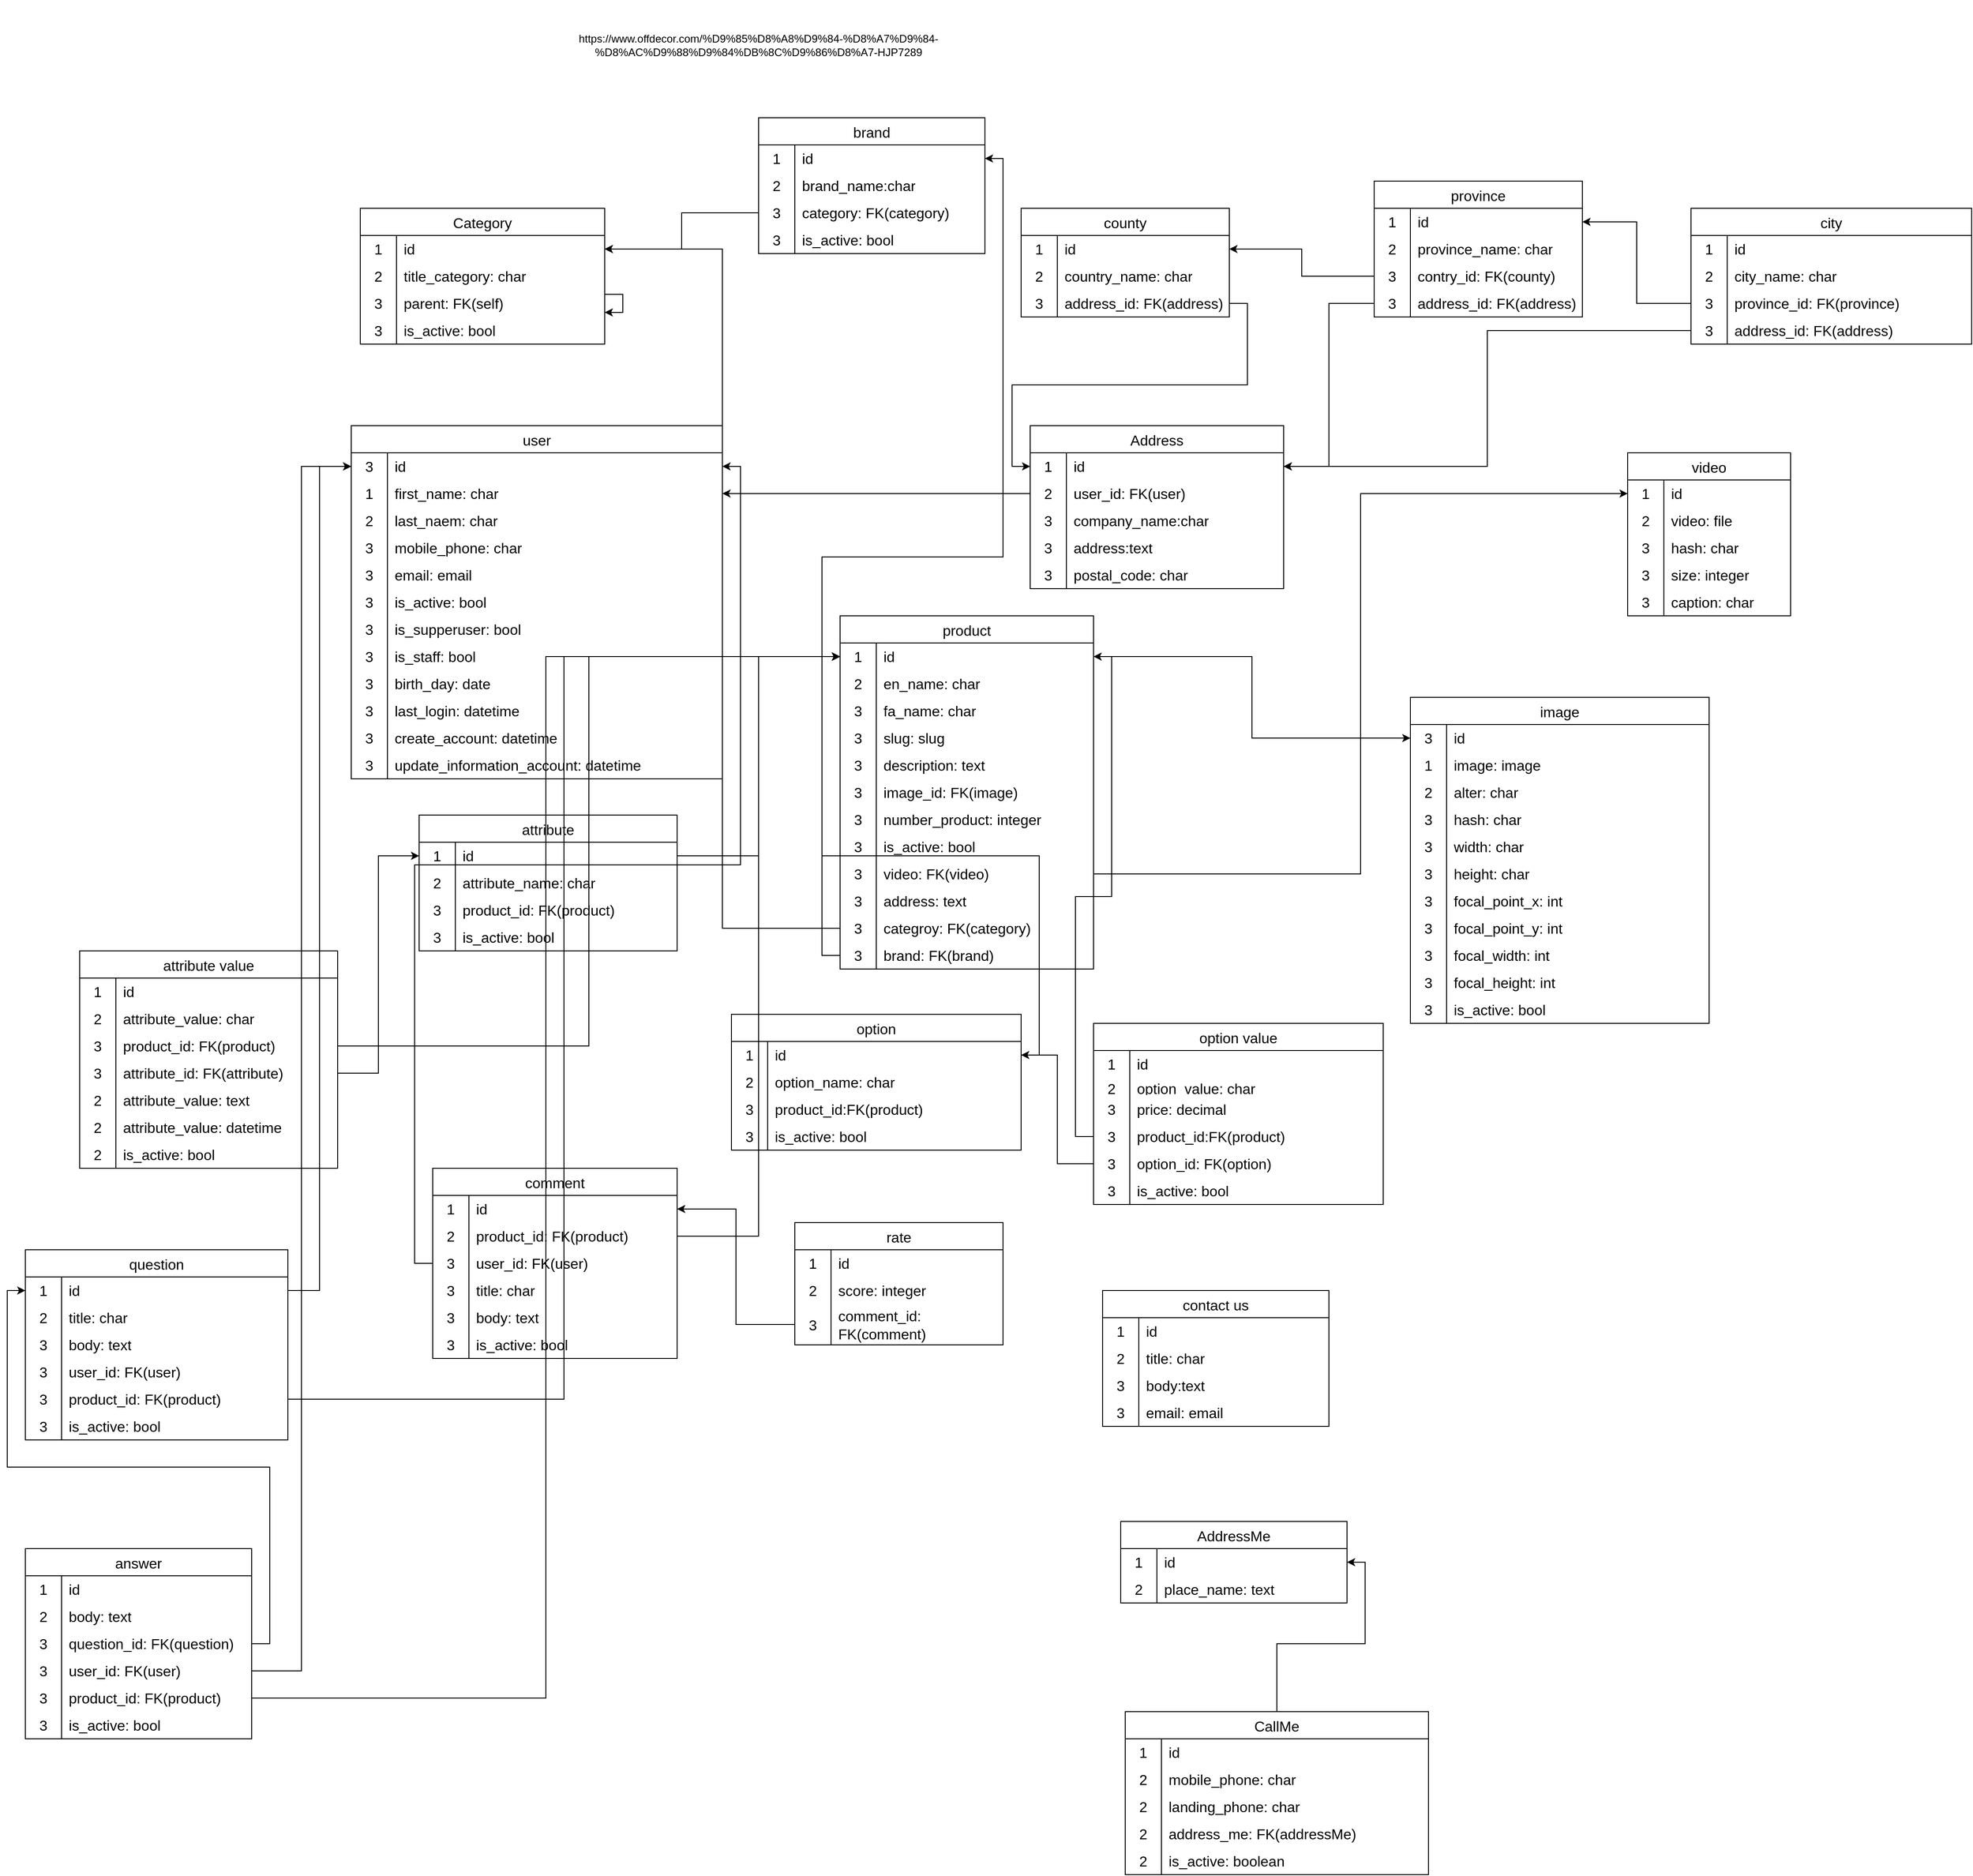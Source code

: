 <mxfile version="22.1.16" type="device">
  <diagram name="Page-1" id="Rss5FDmXiTuYA1K8EqSF">
    <mxGraphModel dx="2537" dy="2048" grid="1" gridSize="10" guides="1" tooltips="1" connect="1" arrows="1" fold="1" page="1" pageScale="1" pageWidth="850" pageHeight="1100" math="0" shadow="0">
      <root>
        <mxCell id="0" />
        <mxCell id="1" parent="0" />
        <mxCell id="OjBwqJ-KAZAi-U2OblI--1" value="Category" style="shape=table;startSize=30;container=1;collapsible=0;childLayout=tableLayout;fixedRows=1;rowLines=0;fontStyle=0;strokeColor=default;fontSize=16;" parent="1" vertex="1">
          <mxGeometry x="10" y="50" width="270" height="150" as="geometry" />
        </mxCell>
        <mxCell id="OjBwqJ-KAZAi-U2OblI--2" value="" style="shape=tableRow;horizontal=0;startSize=0;swimlaneHead=0;swimlaneBody=0;top=0;left=0;bottom=0;right=0;collapsible=0;dropTarget=0;fillColor=none;points=[[0,0.5],[1,0.5]];portConstraint=eastwest;strokeColor=inherit;fontSize=16;" parent="OjBwqJ-KAZAi-U2OblI--1" vertex="1">
          <mxGeometry y="30" width="270" height="30" as="geometry" />
        </mxCell>
        <mxCell id="OjBwqJ-KAZAi-U2OblI--3" value="1" style="shape=partialRectangle;html=1;whiteSpace=wrap;connectable=0;fillColor=none;top=0;left=0;bottom=0;right=0;overflow=hidden;pointerEvents=1;strokeColor=inherit;fontSize=16;" parent="OjBwqJ-KAZAi-U2OblI--2" vertex="1">
          <mxGeometry width="40" height="30" as="geometry">
            <mxRectangle width="40" height="30" as="alternateBounds" />
          </mxGeometry>
        </mxCell>
        <mxCell id="OjBwqJ-KAZAi-U2OblI--4" value="id" style="shape=partialRectangle;html=1;whiteSpace=wrap;connectable=0;fillColor=none;top=0;left=0;bottom=0;right=0;align=left;spacingLeft=6;overflow=hidden;strokeColor=inherit;fontSize=16;" parent="OjBwqJ-KAZAi-U2OblI--2" vertex="1">
          <mxGeometry x="40" width="230" height="30" as="geometry">
            <mxRectangle width="230" height="30" as="alternateBounds" />
          </mxGeometry>
        </mxCell>
        <mxCell id="OjBwqJ-KAZAi-U2OblI--5" value="" style="shape=tableRow;horizontal=0;startSize=0;swimlaneHead=0;swimlaneBody=0;top=0;left=0;bottom=0;right=0;collapsible=0;dropTarget=0;fillColor=none;points=[[0,0.5],[1,0.5]];portConstraint=eastwest;strokeColor=inherit;fontSize=16;" parent="OjBwqJ-KAZAi-U2OblI--1" vertex="1">
          <mxGeometry y="60" width="270" height="30" as="geometry" />
        </mxCell>
        <mxCell id="OjBwqJ-KAZAi-U2OblI--6" value="2" style="shape=partialRectangle;html=1;whiteSpace=wrap;connectable=0;fillColor=none;top=0;left=0;bottom=0;right=0;overflow=hidden;strokeColor=inherit;fontSize=16;" parent="OjBwqJ-KAZAi-U2OblI--5" vertex="1">
          <mxGeometry width="40" height="30" as="geometry">
            <mxRectangle width="40" height="30" as="alternateBounds" />
          </mxGeometry>
        </mxCell>
        <mxCell id="OjBwqJ-KAZAi-U2OblI--7" value="title_category: char" style="shape=partialRectangle;html=1;whiteSpace=wrap;connectable=0;fillColor=none;top=0;left=0;bottom=0;right=0;align=left;spacingLeft=6;overflow=hidden;strokeColor=inherit;fontSize=16;" parent="OjBwqJ-KAZAi-U2OblI--5" vertex="1">
          <mxGeometry x="40" width="230" height="30" as="geometry">
            <mxRectangle width="230" height="30" as="alternateBounds" />
          </mxGeometry>
        </mxCell>
        <mxCell id="OjBwqJ-KAZAi-U2OblI--8" value="" style="shape=tableRow;horizontal=0;startSize=0;swimlaneHead=0;swimlaneBody=0;top=0;left=0;bottom=0;right=0;collapsible=0;dropTarget=0;fillColor=none;points=[[0,0.5],[1,0.5]];portConstraint=eastwest;strokeColor=inherit;fontSize=16;" parent="OjBwqJ-KAZAi-U2OblI--1" vertex="1">
          <mxGeometry y="90" width="270" height="30" as="geometry" />
        </mxCell>
        <mxCell id="OjBwqJ-KAZAi-U2OblI--9" value="3" style="shape=partialRectangle;html=1;whiteSpace=wrap;connectable=0;fillColor=none;top=0;left=0;bottom=0;right=0;overflow=hidden;strokeColor=inherit;fontSize=16;" parent="OjBwqJ-KAZAi-U2OblI--8" vertex="1">
          <mxGeometry width="40" height="30" as="geometry">
            <mxRectangle width="40" height="30" as="alternateBounds" />
          </mxGeometry>
        </mxCell>
        <mxCell id="OjBwqJ-KAZAi-U2OblI--10" value="parent: FK(self)" style="shape=partialRectangle;html=1;whiteSpace=wrap;connectable=0;fillColor=none;top=0;left=0;bottom=0;right=0;align=left;spacingLeft=6;overflow=hidden;strokeColor=inherit;fontSize=16;" parent="OjBwqJ-KAZAi-U2OblI--8" vertex="1">
          <mxGeometry x="40" width="230" height="30" as="geometry">
            <mxRectangle width="230" height="30" as="alternateBounds" />
          </mxGeometry>
        </mxCell>
        <mxCell id="OjBwqJ-KAZAi-U2OblI--21" value="" style="shape=tableRow;horizontal=0;startSize=0;swimlaneHead=0;swimlaneBody=0;top=0;left=0;bottom=0;right=0;collapsible=0;dropTarget=0;fillColor=none;points=[[0,0.5],[1,0.5]];portConstraint=eastwest;strokeColor=inherit;fontSize=16;" parent="OjBwqJ-KAZAi-U2OblI--1" vertex="1">
          <mxGeometry y="120" width="270" height="30" as="geometry" />
        </mxCell>
        <mxCell id="OjBwqJ-KAZAi-U2OblI--22" value="3" style="shape=partialRectangle;html=1;whiteSpace=wrap;connectable=0;fillColor=none;top=0;left=0;bottom=0;right=0;overflow=hidden;strokeColor=inherit;fontSize=16;" parent="OjBwqJ-KAZAi-U2OblI--21" vertex="1">
          <mxGeometry width="40" height="30" as="geometry">
            <mxRectangle width="40" height="30" as="alternateBounds" />
          </mxGeometry>
        </mxCell>
        <mxCell id="OjBwqJ-KAZAi-U2OblI--23" value="is_active: bool" style="shape=partialRectangle;html=1;whiteSpace=wrap;connectable=0;fillColor=none;top=0;left=0;bottom=0;right=0;align=left;spacingLeft=6;overflow=hidden;strokeColor=inherit;fontSize=16;" parent="OjBwqJ-KAZAi-U2OblI--21" vertex="1">
          <mxGeometry x="40" width="230" height="30" as="geometry">
            <mxRectangle width="230" height="30" as="alternateBounds" />
          </mxGeometry>
        </mxCell>
        <mxCell id="OjBwqJ-KAZAi-U2OblI--381" style="edgeStyle=orthogonalEdgeStyle;rounded=0;orthogonalLoop=1;jettySize=auto;html=1;" parent="OjBwqJ-KAZAi-U2OblI--1" source="OjBwqJ-KAZAi-U2OblI--8" target="OjBwqJ-KAZAi-U2OblI--8" edge="1">
          <mxGeometry relative="1" as="geometry" />
        </mxCell>
        <mxCell id="OjBwqJ-KAZAi-U2OblI--11" value="Address" style="shape=table;startSize=30;container=1;collapsible=0;childLayout=tableLayout;fixedRows=1;rowLines=0;fontStyle=0;strokeColor=default;fontSize=16;" parent="1" vertex="1">
          <mxGeometry x="750" y="290" width="280" height="180" as="geometry" />
        </mxCell>
        <mxCell id="OjBwqJ-KAZAi-U2OblI--12" value="" style="shape=tableRow;horizontal=0;startSize=0;swimlaneHead=0;swimlaneBody=0;top=0;left=0;bottom=0;right=0;collapsible=0;dropTarget=0;fillColor=none;points=[[0,0.5],[1,0.5]];portConstraint=eastwest;strokeColor=inherit;fontSize=16;" parent="OjBwqJ-KAZAi-U2OblI--11" vertex="1">
          <mxGeometry y="30" width="280" height="30" as="geometry" />
        </mxCell>
        <mxCell id="OjBwqJ-KAZAi-U2OblI--13" value="1" style="shape=partialRectangle;html=1;whiteSpace=wrap;connectable=0;fillColor=none;top=0;left=0;bottom=0;right=0;overflow=hidden;pointerEvents=1;strokeColor=inherit;fontSize=16;" parent="OjBwqJ-KAZAi-U2OblI--12" vertex="1">
          <mxGeometry width="40" height="30" as="geometry">
            <mxRectangle width="40" height="30" as="alternateBounds" />
          </mxGeometry>
        </mxCell>
        <mxCell id="OjBwqJ-KAZAi-U2OblI--14" value="id" style="shape=partialRectangle;html=1;whiteSpace=wrap;connectable=0;fillColor=none;top=0;left=0;bottom=0;right=0;align=left;spacingLeft=6;overflow=hidden;strokeColor=inherit;fontSize=16;" parent="OjBwqJ-KAZAi-U2OblI--12" vertex="1">
          <mxGeometry x="40" width="240" height="30" as="geometry">
            <mxRectangle width="240" height="30" as="alternateBounds" />
          </mxGeometry>
        </mxCell>
        <mxCell id="OjBwqJ-KAZAi-U2OblI--15" value="" style="shape=tableRow;horizontal=0;startSize=0;swimlaneHead=0;swimlaneBody=0;top=0;left=0;bottom=0;right=0;collapsible=0;dropTarget=0;fillColor=none;points=[[0,0.5],[1,0.5]];portConstraint=eastwest;strokeColor=inherit;fontSize=16;" parent="OjBwqJ-KAZAi-U2OblI--11" vertex="1">
          <mxGeometry y="60" width="280" height="30" as="geometry" />
        </mxCell>
        <mxCell id="OjBwqJ-KAZAi-U2OblI--16" value="2" style="shape=partialRectangle;html=1;whiteSpace=wrap;connectable=0;fillColor=none;top=0;left=0;bottom=0;right=0;overflow=hidden;strokeColor=inherit;fontSize=16;" parent="OjBwqJ-KAZAi-U2OblI--15" vertex="1">
          <mxGeometry width="40" height="30" as="geometry">
            <mxRectangle width="40" height="30" as="alternateBounds" />
          </mxGeometry>
        </mxCell>
        <mxCell id="OjBwqJ-KAZAi-U2OblI--17" value="user_id: FK(user)" style="shape=partialRectangle;html=1;whiteSpace=wrap;connectable=0;fillColor=none;top=0;left=0;bottom=0;right=0;align=left;spacingLeft=6;overflow=hidden;strokeColor=inherit;fontSize=16;" parent="OjBwqJ-KAZAi-U2OblI--15" vertex="1">
          <mxGeometry x="40" width="240" height="30" as="geometry">
            <mxRectangle width="240" height="30" as="alternateBounds" />
          </mxGeometry>
        </mxCell>
        <mxCell id="OjBwqJ-KAZAi-U2OblI--18" value="" style="shape=tableRow;horizontal=0;startSize=0;swimlaneHead=0;swimlaneBody=0;top=0;left=0;bottom=0;right=0;collapsible=0;dropTarget=0;fillColor=none;points=[[0,0.5],[1,0.5]];portConstraint=eastwest;strokeColor=inherit;fontSize=16;" parent="OjBwqJ-KAZAi-U2OblI--11" vertex="1">
          <mxGeometry y="90" width="280" height="30" as="geometry" />
        </mxCell>
        <mxCell id="OjBwqJ-KAZAi-U2OblI--19" value="3" style="shape=partialRectangle;html=1;whiteSpace=wrap;connectable=0;fillColor=none;top=0;left=0;bottom=0;right=0;overflow=hidden;strokeColor=inherit;fontSize=16;" parent="OjBwqJ-KAZAi-U2OblI--18" vertex="1">
          <mxGeometry width="40" height="30" as="geometry">
            <mxRectangle width="40" height="30" as="alternateBounds" />
          </mxGeometry>
        </mxCell>
        <mxCell id="OjBwqJ-KAZAi-U2OblI--20" value="company_name:char" style="shape=partialRectangle;html=1;whiteSpace=wrap;connectable=0;fillColor=none;top=0;left=0;bottom=0;right=0;align=left;spacingLeft=6;overflow=hidden;strokeColor=inherit;fontSize=16;" parent="OjBwqJ-KAZAi-U2OblI--18" vertex="1">
          <mxGeometry x="40" width="240" height="30" as="geometry">
            <mxRectangle width="240" height="30" as="alternateBounds" />
          </mxGeometry>
        </mxCell>
        <mxCell id="OjBwqJ-KAZAi-U2OblI--69" value="" style="shape=tableRow;horizontal=0;startSize=0;swimlaneHead=0;swimlaneBody=0;top=0;left=0;bottom=0;right=0;collapsible=0;dropTarget=0;fillColor=none;points=[[0,0.5],[1,0.5]];portConstraint=eastwest;strokeColor=inherit;fontSize=16;" parent="OjBwqJ-KAZAi-U2OblI--11" vertex="1">
          <mxGeometry y="120" width="280" height="30" as="geometry" />
        </mxCell>
        <mxCell id="OjBwqJ-KAZAi-U2OblI--70" value="3" style="shape=partialRectangle;html=1;whiteSpace=wrap;connectable=0;fillColor=none;top=0;left=0;bottom=0;right=0;overflow=hidden;strokeColor=inherit;fontSize=16;" parent="OjBwqJ-KAZAi-U2OblI--69" vertex="1">
          <mxGeometry width="40" height="30" as="geometry">
            <mxRectangle width="40" height="30" as="alternateBounds" />
          </mxGeometry>
        </mxCell>
        <mxCell id="OjBwqJ-KAZAi-U2OblI--71" value="address:text" style="shape=partialRectangle;html=1;whiteSpace=wrap;connectable=0;fillColor=none;top=0;left=0;bottom=0;right=0;align=left;spacingLeft=6;overflow=hidden;strokeColor=inherit;fontSize=16;" parent="OjBwqJ-KAZAi-U2OblI--69" vertex="1">
          <mxGeometry x="40" width="240" height="30" as="geometry">
            <mxRectangle width="240" height="30" as="alternateBounds" />
          </mxGeometry>
        </mxCell>
        <mxCell id="OjBwqJ-KAZAi-U2OblI--75" value="" style="shape=tableRow;horizontal=0;startSize=0;swimlaneHead=0;swimlaneBody=0;top=0;left=0;bottom=0;right=0;collapsible=0;dropTarget=0;fillColor=none;points=[[0,0.5],[1,0.5]];portConstraint=eastwest;strokeColor=inherit;fontSize=16;" parent="OjBwqJ-KAZAi-U2OblI--11" vertex="1">
          <mxGeometry y="150" width="280" height="30" as="geometry" />
        </mxCell>
        <mxCell id="OjBwqJ-KAZAi-U2OblI--76" value="3" style="shape=partialRectangle;html=1;whiteSpace=wrap;connectable=0;fillColor=none;top=0;left=0;bottom=0;right=0;overflow=hidden;strokeColor=inherit;fontSize=16;" parent="OjBwqJ-KAZAi-U2OblI--75" vertex="1">
          <mxGeometry width="40" height="30" as="geometry">
            <mxRectangle width="40" height="30" as="alternateBounds" />
          </mxGeometry>
        </mxCell>
        <mxCell id="OjBwqJ-KAZAi-U2OblI--77" value="postal_code: char" style="shape=partialRectangle;html=1;whiteSpace=wrap;connectable=0;fillColor=none;top=0;left=0;bottom=0;right=0;align=left;spacingLeft=6;overflow=hidden;strokeColor=inherit;fontSize=16;" parent="OjBwqJ-KAZAi-U2OblI--75" vertex="1">
          <mxGeometry x="40" width="240" height="30" as="geometry">
            <mxRectangle width="240" height="30" as="alternateBounds" />
          </mxGeometry>
        </mxCell>
        <mxCell id="OjBwqJ-KAZAi-U2OblI--24" value="user" style="shape=table;startSize=30;container=1;collapsible=0;childLayout=tableLayout;fixedRows=1;rowLines=0;fontStyle=0;strokeColor=default;fontSize=16;" parent="1" vertex="1">
          <mxGeometry y="290" width="410" height="390" as="geometry" />
        </mxCell>
        <mxCell id="OjBwqJ-KAZAi-U2OblI--307" value="" style="shape=tableRow;horizontal=0;startSize=0;swimlaneHead=0;swimlaneBody=0;top=0;left=0;bottom=0;right=0;collapsible=0;dropTarget=0;fillColor=none;points=[[0,0.5],[1,0.5]];portConstraint=eastwest;strokeColor=inherit;fontSize=16;" parent="OjBwqJ-KAZAi-U2OblI--24" vertex="1">
          <mxGeometry y="30" width="410" height="30" as="geometry" />
        </mxCell>
        <mxCell id="OjBwqJ-KAZAi-U2OblI--308" value="3" style="shape=partialRectangle;html=1;whiteSpace=wrap;connectable=0;fillColor=none;top=0;left=0;bottom=0;right=0;overflow=hidden;strokeColor=inherit;fontSize=16;" parent="OjBwqJ-KAZAi-U2OblI--307" vertex="1">
          <mxGeometry width="40" height="30" as="geometry">
            <mxRectangle width="40" height="30" as="alternateBounds" />
          </mxGeometry>
        </mxCell>
        <mxCell id="OjBwqJ-KAZAi-U2OblI--309" value="id" style="shape=partialRectangle;html=1;whiteSpace=wrap;connectable=0;fillColor=none;top=0;left=0;bottom=0;right=0;align=left;spacingLeft=6;overflow=hidden;strokeColor=inherit;fontSize=16;" parent="OjBwqJ-KAZAi-U2OblI--307" vertex="1">
          <mxGeometry x="40" width="370" height="30" as="geometry">
            <mxRectangle width="370" height="30" as="alternateBounds" />
          </mxGeometry>
        </mxCell>
        <mxCell id="OjBwqJ-KAZAi-U2OblI--25" value="" style="shape=tableRow;horizontal=0;startSize=0;swimlaneHead=0;swimlaneBody=0;top=0;left=0;bottom=0;right=0;collapsible=0;dropTarget=0;fillColor=none;points=[[0,0.5],[1,0.5]];portConstraint=eastwest;strokeColor=inherit;fontSize=16;" parent="OjBwqJ-KAZAi-U2OblI--24" vertex="1">
          <mxGeometry y="60" width="410" height="30" as="geometry" />
        </mxCell>
        <mxCell id="OjBwqJ-KAZAi-U2OblI--26" value="1" style="shape=partialRectangle;html=1;whiteSpace=wrap;connectable=0;fillColor=none;top=0;left=0;bottom=0;right=0;overflow=hidden;pointerEvents=1;strokeColor=inherit;fontSize=16;" parent="OjBwqJ-KAZAi-U2OblI--25" vertex="1">
          <mxGeometry width="40" height="30" as="geometry">
            <mxRectangle width="40" height="30" as="alternateBounds" />
          </mxGeometry>
        </mxCell>
        <mxCell id="OjBwqJ-KAZAi-U2OblI--27" value="first_name: char" style="shape=partialRectangle;html=1;whiteSpace=wrap;connectable=0;fillColor=none;top=0;left=0;bottom=0;right=0;align=left;spacingLeft=6;overflow=hidden;strokeColor=inherit;fontSize=16;" parent="OjBwqJ-KAZAi-U2OblI--25" vertex="1">
          <mxGeometry x="40" width="370" height="30" as="geometry">
            <mxRectangle width="370" height="30" as="alternateBounds" />
          </mxGeometry>
        </mxCell>
        <mxCell id="OjBwqJ-KAZAi-U2OblI--28" value="" style="shape=tableRow;horizontal=0;startSize=0;swimlaneHead=0;swimlaneBody=0;top=0;left=0;bottom=0;right=0;collapsible=0;dropTarget=0;fillColor=none;points=[[0,0.5],[1,0.5]];portConstraint=eastwest;strokeColor=inherit;fontSize=16;" parent="OjBwqJ-KAZAi-U2OblI--24" vertex="1">
          <mxGeometry y="90" width="410" height="30" as="geometry" />
        </mxCell>
        <mxCell id="OjBwqJ-KAZAi-U2OblI--29" value="2" style="shape=partialRectangle;html=1;whiteSpace=wrap;connectable=0;fillColor=none;top=0;left=0;bottom=0;right=0;overflow=hidden;strokeColor=inherit;fontSize=16;" parent="OjBwqJ-KAZAi-U2OblI--28" vertex="1">
          <mxGeometry width="40" height="30" as="geometry">
            <mxRectangle width="40" height="30" as="alternateBounds" />
          </mxGeometry>
        </mxCell>
        <mxCell id="OjBwqJ-KAZAi-U2OblI--30" value="last_naem: char" style="shape=partialRectangle;html=1;whiteSpace=wrap;connectable=0;fillColor=none;top=0;left=0;bottom=0;right=0;align=left;spacingLeft=6;overflow=hidden;strokeColor=inherit;fontSize=16;" parent="OjBwqJ-KAZAi-U2OblI--28" vertex="1">
          <mxGeometry x="40" width="370" height="30" as="geometry">
            <mxRectangle width="370" height="30" as="alternateBounds" />
          </mxGeometry>
        </mxCell>
        <mxCell id="OjBwqJ-KAZAi-U2OblI--31" value="" style="shape=tableRow;horizontal=0;startSize=0;swimlaneHead=0;swimlaneBody=0;top=0;left=0;bottom=0;right=0;collapsible=0;dropTarget=0;fillColor=none;points=[[0,0.5],[1,0.5]];portConstraint=eastwest;strokeColor=inherit;fontSize=16;" parent="OjBwqJ-KAZAi-U2OblI--24" vertex="1">
          <mxGeometry y="120" width="410" height="30" as="geometry" />
        </mxCell>
        <mxCell id="OjBwqJ-KAZAi-U2OblI--32" value="3" style="shape=partialRectangle;html=1;whiteSpace=wrap;connectable=0;fillColor=none;top=0;left=0;bottom=0;right=0;overflow=hidden;strokeColor=inherit;fontSize=16;" parent="OjBwqJ-KAZAi-U2OblI--31" vertex="1">
          <mxGeometry width="40" height="30" as="geometry">
            <mxRectangle width="40" height="30" as="alternateBounds" />
          </mxGeometry>
        </mxCell>
        <mxCell id="OjBwqJ-KAZAi-U2OblI--33" value="mobile_phone: char" style="shape=partialRectangle;html=1;whiteSpace=wrap;connectable=0;fillColor=none;top=0;left=0;bottom=0;right=0;align=left;spacingLeft=6;overflow=hidden;strokeColor=inherit;fontSize=16;" parent="OjBwqJ-KAZAi-U2OblI--31" vertex="1">
          <mxGeometry x="40" width="370" height="30" as="geometry">
            <mxRectangle width="370" height="30" as="alternateBounds" />
          </mxGeometry>
        </mxCell>
        <mxCell id="OjBwqJ-KAZAi-U2OblI--34" value="" style="shape=tableRow;horizontal=0;startSize=0;swimlaneHead=0;swimlaneBody=0;top=0;left=0;bottom=0;right=0;collapsible=0;dropTarget=0;fillColor=none;points=[[0,0.5],[1,0.5]];portConstraint=eastwest;strokeColor=inherit;fontSize=16;" parent="OjBwqJ-KAZAi-U2OblI--24" vertex="1">
          <mxGeometry y="150" width="410" height="30" as="geometry" />
        </mxCell>
        <mxCell id="OjBwqJ-KAZAi-U2OblI--35" value="3" style="shape=partialRectangle;html=1;whiteSpace=wrap;connectable=0;fillColor=none;top=0;left=0;bottom=0;right=0;overflow=hidden;strokeColor=inherit;fontSize=16;" parent="OjBwqJ-KAZAi-U2OblI--34" vertex="1">
          <mxGeometry width="40" height="30" as="geometry">
            <mxRectangle width="40" height="30" as="alternateBounds" />
          </mxGeometry>
        </mxCell>
        <mxCell id="OjBwqJ-KAZAi-U2OblI--36" value="email: email" style="shape=partialRectangle;html=1;whiteSpace=wrap;connectable=0;fillColor=none;top=0;left=0;bottom=0;right=0;align=left;spacingLeft=6;overflow=hidden;strokeColor=inherit;fontSize=16;" parent="OjBwqJ-KAZAi-U2OblI--34" vertex="1">
          <mxGeometry x="40" width="370" height="30" as="geometry">
            <mxRectangle width="370" height="30" as="alternateBounds" />
          </mxGeometry>
        </mxCell>
        <mxCell id="OjBwqJ-KAZAi-U2OblI--37" value="" style="shape=tableRow;horizontal=0;startSize=0;swimlaneHead=0;swimlaneBody=0;top=0;left=0;bottom=0;right=0;collapsible=0;dropTarget=0;fillColor=none;points=[[0,0.5],[1,0.5]];portConstraint=eastwest;strokeColor=inherit;fontSize=16;" parent="OjBwqJ-KAZAi-U2OblI--24" vertex="1">
          <mxGeometry y="180" width="410" height="30" as="geometry" />
        </mxCell>
        <mxCell id="OjBwqJ-KAZAi-U2OblI--38" value="3" style="shape=partialRectangle;html=1;whiteSpace=wrap;connectable=0;fillColor=none;top=0;left=0;bottom=0;right=0;overflow=hidden;strokeColor=inherit;fontSize=16;" parent="OjBwqJ-KAZAi-U2OblI--37" vertex="1">
          <mxGeometry width="40" height="30" as="geometry">
            <mxRectangle width="40" height="30" as="alternateBounds" />
          </mxGeometry>
        </mxCell>
        <mxCell id="OjBwqJ-KAZAi-U2OblI--39" value="is_active: bool" style="shape=partialRectangle;html=1;whiteSpace=wrap;connectable=0;fillColor=none;top=0;left=0;bottom=0;right=0;align=left;spacingLeft=6;overflow=hidden;strokeColor=inherit;fontSize=16;" parent="OjBwqJ-KAZAi-U2OblI--37" vertex="1">
          <mxGeometry x="40" width="370" height="30" as="geometry">
            <mxRectangle width="370" height="30" as="alternateBounds" />
          </mxGeometry>
        </mxCell>
        <mxCell id="OjBwqJ-KAZAi-U2OblI--40" value="" style="shape=tableRow;horizontal=0;startSize=0;swimlaneHead=0;swimlaneBody=0;top=0;left=0;bottom=0;right=0;collapsible=0;dropTarget=0;fillColor=none;points=[[0,0.5],[1,0.5]];portConstraint=eastwest;strokeColor=inherit;fontSize=16;" parent="OjBwqJ-KAZAi-U2OblI--24" vertex="1">
          <mxGeometry y="210" width="410" height="30" as="geometry" />
        </mxCell>
        <mxCell id="OjBwqJ-KAZAi-U2OblI--41" value="3" style="shape=partialRectangle;html=1;whiteSpace=wrap;connectable=0;fillColor=none;top=0;left=0;bottom=0;right=0;overflow=hidden;strokeColor=inherit;fontSize=16;" parent="OjBwqJ-KAZAi-U2OblI--40" vertex="1">
          <mxGeometry width="40" height="30" as="geometry">
            <mxRectangle width="40" height="30" as="alternateBounds" />
          </mxGeometry>
        </mxCell>
        <mxCell id="OjBwqJ-KAZAi-U2OblI--42" value="is_supperuser: bool" style="shape=partialRectangle;html=1;whiteSpace=wrap;connectable=0;fillColor=none;top=0;left=0;bottom=0;right=0;align=left;spacingLeft=6;overflow=hidden;strokeColor=inherit;fontSize=16;" parent="OjBwqJ-KAZAi-U2OblI--40" vertex="1">
          <mxGeometry x="40" width="370" height="30" as="geometry">
            <mxRectangle width="370" height="30" as="alternateBounds" />
          </mxGeometry>
        </mxCell>
        <mxCell id="OjBwqJ-KAZAi-U2OblI--43" value="" style="shape=tableRow;horizontal=0;startSize=0;swimlaneHead=0;swimlaneBody=0;top=0;left=0;bottom=0;right=0;collapsible=0;dropTarget=0;fillColor=none;points=[[0,0.5],[1,0.5]];portConstraint=eastwest;strokeColor=inherit;fontSize=16;" parent="OjBwqJ-KAZAi-U2OblI--24" vertex="1">
          <mxGeometry y="240" width="410" height="30" as="geometry" />
        </mxCell>
        <mxCell id="OjBwqJ-KAZAi-U2OblI--44" value="3" style="shape=partialRectangle;html=1;whiteSpace=wrap;connectable=0;fillColor=none;top=0;left=0;bottom=0;right=0;overflow=hidden;strokeColor=inherit;fontSize=16;" parent="OjBwqJ-KAZAi-U2OblI--43" vertex="1">
          <mxGeometry width="40" height="30" as="geometry">
            <mxRectangle width="40" height="30" as="alternateBounds" />
          </mxGeometry>
        </mxCell>
        <mxCell id="OjBwqJ-KAZAi-U2OblI--45" value="is_staff: bool" style="shape=partialRectangle;html=1;whiteSpace=wrap;connectable=0;fillColor=none;top=0;left=0;bottom=0;right=0;align=left;spacingLeft=6;overflow=hidden;strokeColor=inherit;fontSize=16;" parent="OjBwqJ-KAZAi-U2OblI--43" vertex="1">
          <mxGeometry x="40" width="370" height="30" as="geometry">
            <mxRectangle width="370" height="30" as="alternateBounds" />
          </mxGeometry>
        </mxCell>
        <mxCell id="OjBwqJ-KAZAi-U2OblI--46" value="" style="shape=tableRow;horizontal=0;startSize=0;swimlaneHead=0;swimlaneBody=0;top=0;left=0;bottom=0;right=0;collapsible=0;dropTarget=0;fillColor=none;points=[[0,0.5],[1,0.5]];portConstraint=eastwest;strokeColor=inherit;fontSize=16;" parent="OjBwqJ-KAZAi-U2OblI--24" vertex="1">
          <mxGeometry y="270" width="410" height="30" as="geometry" />
        </mxCell>
        <mxCell id="OjBwqJ-KAZAi-U2OblI--47" value="3" style="shape=partialRectangle;html=1;whiteSpace=wrap;connectable=0;fillColor=none;top=0;left=0;bottom=0;right=0;overflow=hidden;strokeColor=inherit;fontSize=16;" parent="OjBwqJ-KAZAi-U2OblI--46" vertex="1">
          <mxGeometry width="40" height="30" as="geometry">
            <mxRectangle width="40" height="30" as="alternateBounds" />
          </mxGeometry>
        </mxCell>
        <mxCell id="OjBwqJ-KAZAi-U2OblI--48" value="birth_day: date" style="shape=partialRectangle;html=1;whiteSpace=wrap;connectable=0;fillColor=none;top=0;left=0;bottom=0;right=0;align=left;spacingLeft=6;overflow=hidden;strokeColor=inherit;fontSize=16;" parent="OjBwqJ-KAZAi-U2OblI--46" vertex="1">
          <mxGeometry x="40" width="370" height="30" as="geometry">
            <mxRectangle width="370" height="30" as="alternateBounds" />
          </mxGeometry>
        </mxCell>
        <mxCell id="OjBwqJ-KAZAi-U2OblI--49" value="" style="shape=tableRow;horizontal=0;startSize=0;swimlaneHead=0;swimlaneBody=0;top=0;left=0;bottom=0;right=0;collapsible=0;dropTarget=0;fillColor=none;points=[[0,0.5],[1,0.5]];portConstraint=eastwest;strokeColor=inherit;fontSize=16;" parent="OjBwqJ-KAZAi-U2OblI--24" vertex="1">
          <mxGeometry y="300" width="410" height="30" as="geometry" />
        </mxCell>
        <mxCell id="OjBwqJ-KAZAi-U2OblI--50" value="3" style="shape=partialRectangle;html=1;whiteSpace=wrap;connectable=0;fillColor=none;top=0;left=0;bottom=0;right=0;overflow=hidden;strokeColor=inherit;fontSize=16;" parent="OjBwqJ-KAZAi-U2OblI--49" vertex="1">
          <mxGeometry width="40" height="30" as="geometry">
            <mxRectangle width="40" height="30" as="alternateBounds" />
          </mxGeometry>
        </mxCell>
        <mxCell id="OjBwqJ-KAZAi-U2OblI--51" value="last_login: datetime" style="shape=partialRectangle;html=1;whiteSpace=wrap;connectable=0;fillColor=none;top=0;left=0;bottom=0;right=0;align=left;spacingLeft=6;overflow=hidden;strokeColor=inherit;fontSize=16;" parent="OjBwqJ-KAZAi-U2OblI--49" vertex="1">
          <mxGeometry x="40" width="370" height="30" as="geometry">
            <mxRectangle width="370" height="30" as="alternateBounds" />
          </mxGeometry>
        </mxCell>
        <mxCell id="OjBwqJ-KAZAi-U2OblI--52" value="" style="shape=tableRow;horizontal=0;startSize=0;swimlaneHead=0;swimlaneBody=0;top=0;left=0;bottom=0;right=0;collapsible=0;dropTarget=0;fillColor=none;points=[[0,0.5],[1,0.5]];portConstraint=eastwest;strokeColor=inherit;fontSize=16;" parent="OjBwqJ-KAZAi-U2OblI--24" vertex="1">
          <mxGeometry y="330" width="410" height="30" as="geometry" />
        </mxCell>
        <mxCell id="OjBwqJ-KAZAi-U2OblI--53" value="3" style="shape=partialRectangle;html=1;whiteSpace=wrap;connectable=0;fillColor=none;top=0;left=0;bottom=0;right=0;overflow=hidden;strokeColor=inherit;fontSize=16;" parent="OjBwqJ-KAZAi-U2OblI--52" vertex="1">
          <mxGeometry width="40" height="30" as="geometry">
            <mxRectangle width="40" height="30" as="alternateBounds" />
          </mxGeometry>
        </mxCell>
        <mxCell id="OjBwqJ-KAZAi-U2OblI--54" value="create_account: datetime" style="shape=partialRectangle;html=1;whiteSpace=wrap;connectable=0;fillColor=none;top=0;left=0;bottom=0;right=0;align=left;spacingLeft=6;overflow=hidden;strokeColor=inherit;fontSize=16;" parent="OjBwqJ-KAZAi-U2OblI--52" vertex="1">
          <mxGeometry x="40" width="370" height="30" as="geometry">
            <mxRectangle width="370" height="30" as="alternateBounds" />
          </mxGeometry>
        </mxCell>
        <mxCell id="OjBwqJ-KAZAi-U2OblI--55" value="" style="shape=tableRow;horizontal=0;startSize=0;swimlaneHead=0;swimlaneBody=0;top=0;left=0;bottom=0;right=0;collapsible=0;dropTarget=0;fillColor=none;points=[[0,0.5],[1,0.5]];portConstraint=eastwest;strokeColor=inherit;fontSize=16;" parent="OjBwqJ-KAZAi-U2OblI--24" vertex="1">
          <mxGeometry y="360" width="410" height="30" as="geometry" />
        </mxCell>
        <mxCell id="OjBwqJ-KAZAi-U2OblI--56" value="3" style="shape=partialRectangle;html=1;whiteSpace=wrap;connectable=0;fillColor=none;top=0;left=0;bottom=0;right=0;overflow=hidden;strokeColor=inherit;fontSize=16;" parent="OjBwqJ-KAZAi-U2OblI--55" vertex="1">
          <mxGeometry width="40" height="30" as="geometry">
            <mxRectangle width="40" height="30" as="alternateBounds" />
          </mxGeometry>
        </mxCell>
        <mxCell id="OjBwqJ-KAZAi-U2OblI--57" value="update_information_account: datetime" style="shape=partialRectangle;html=1;whiteSpace=wrap;connectable=0;fillColor=none;top=0;left=0;bottom=0;right=0;align=left;spacingLeft=6;overflow=hidden;strokeColor=inherit;fontSize=16;" parent="OjBwqJ-KAZAi-U2OblI--55" vertex="1">
          <mxGeometry x="40" width="370" height="30" as="geometry">
            <mxRectangle width="370" height="30" as="alternateBounds" />
          </mxGeometry>
        </mxCell>
        <mxCell id="OjBwqJ-KAZAi-U2OblI--68" style="edgeStyle=orthogonalEdgeStyle;rounded=0;orthogonalLoop=1;jettySize=auto;html=1;" parent="1" source="OjBwqJ-KAZAi-U2OblI--15" target="OjBwqJ-KAZAi-U2OblI--25" edge="1">
          <mxGeometry relative="1" as="geometry" />
        </mxCell>
        <mxCell id="OjBwqJ-KAZAi-U2OblI--81" value="county" style="shape=table;startSize=30;container=1;collapsible=0;childLayout=tableLayout;fixedRows=1;rowLines=0;fontStyle=0;strokeColor=default;fontSize=16;" parent="1" vertex="1">
          <mxGeometry x="740" y="50" width="230" height="120" as="geometry" />
        </mxCell>
        <mxCell id="OjBwqJ-KAZAi-U2OblI--82" value="" style="shape=tableRow;horizontal=0;startSize=0;swimlaneHead=0;swimlaneBody=0;top=0;left=0;bottom=0;right=0;collapsible=0;dropTarget=0;fillColor=none;points=[[0,0.5],[1,0.5]];portConstraint=eastwest;strokeColor=inherit;fontSize=16;" parent="OjBwqJ-KAZAi-U2OblI--81" vertex="1">
          <mxGeometry y="30" width="230" height="30" as="geometry" />
        </mxCell>
        <mxCell id="OjBwqJ-KAZAi-U2OblI--83" value="1" style="shape=partialRectangle;html=1;whiteSpace=wrap;connectable=0;fillColor=none;top=0;left=0;bottom=0;right=0;overflow=hidden;pointerEvents=1;strokeColor=inherit;fontSize=16;" parent="OjBwqJ-KAZAi-U2OblI--82" vertex="1">
          <mxGeometry width="40" height="30" as="geometry">
            <mxRectangle width="40" height="30" as="alternateBounds" />
          </mxGeometry>
        </mxCell>
        <mxCell id="OjBwqJ-KAZAi-U2OblI--84" value="id" style="shape=partialRectangle;html=1;whiteSpace=wrap;connectable=0;fillColor=none;top=0;left=0;bottom=0;right=0;align=left;spacingLeft=6;overflow=hidden;strokeColor=inherit;fontSize=16;" parent="OjBwqJ-KAZAi-U2OblI--82" vertex="1">
          <mxGeometry x="40" width="190" height="30" as="geometry">
            <mxRectangle width="190" height="30" as="alternateBounds" />
          </mxGeometry>
        </mxCell>
        <mxCell id="OjBwqJ-KAZAi-U2OblI--85" value="" style="shape=tableRow;horizontal=0;startSize=0;swimlaneHead=0;swimlaneBody=0;top=0;left=0;bottom=0;right=0;collapsible=0;dropTarget=0;fillColor=none;points=[[0,0.5],[1,0.5]];portConstraint=eastwest;strokeColor=inherit;fontSize=16;" parent="OjBwqJ-KAZAi-U2OblI--81" vertex="1">
          <mxGeometry y="60" width="230" height="30" as="geometry" />
        </mxCell>
        <mxCell id="OjBwqJ-KAZAi-U2OblI--86" value="2" style="shape=partialRectangle;html=1;whiteSpace=wrap;connectable=0;fillColor=none;top=0;left=0;bottom=0;right=0;overflow=hidden;strokeColor=inherit;fontSize=16;" parent="OjBwqJ-KAZAi-U2OblI--85" vertex="1">
          <mxGeometry width="40" height="30" as="geometry">
            <mxRectangle width="40" height="30" as="alternateBounds" />
          </mxGeometry>
        </mxCell>
        <mxCell id="OjBwqJ-KAZAi-U2OblI--87" value="country_name: char" style="shape=partialRectangle;html=1;whiteSpace=wrap;connectable=0;fillColor=none;top=0;left=0;bottom=0;right=0;align=left;spacingLeft=6;overflow=hidden;strokeColor=inherit;fontSize=16;" parent="OjBwqJ-KAZAi-U2OblI--85" vertex="1">
          <mxGeometry x="40" width="190" height="30" as="geometry">
            <mxRectangle width="190" height="30" as="alternateBounds" />
          </mxGeometry>
        </mxCell>
        <mxCell id="OjBwqJ-KAZAi-U2OblI--88" value="" style="shape=tableRow;horizontal=0;startSize=0;swimlaneHead=0;swimlaneBody=0;top=0;left=0;bottom=0;right=0;collapsible=0;dropTarget=0;fillColor=none;points=[[0,0.5],[1,0.5]];portConstraint=eastwest;strokeColor=inherit;fontSize=16;" parent="OjBwqJ-KAZAi-U2OblI--81" vertex="1">
          <mxGeometry y="90" width="230" height="30" as="geometry" />
        </mxCell>
        <mxCell id="OjBwqJ-KAZAi-U2OblI--89" value="3" style="shape=partialRectangle;html=1;whiteSpace=wrap;connectable=0;fillColor=none;top=0;left=0;bottom=0;right=0;overflow=hidden;strokeColor=inherit;fontSize=16;" parent="OjBwqJ-KAZAi-U2OblI--88" vertex="1">
          <mxGeometry width="40" height="30" as="geometry">
            <mxRectangle width="40" height="30" as="alternateBounds" />
          </mxGeometry>
        </mxCell>
        <mxCell id="OjBwqJ-KAZAi-U2OblI--90" value="address_id: FK(address)" style="shape=partialRectangle;html=1;whiteSpace=wrap;connectable=0;fillColor=none;top=0;left=0;bottom=0;right=0;align=left;spacingLeft=6;overflow=hidden;strokeColor=inherit;fontSize=16;" parent="OjBwqJ-KAZAi-U2OblI--88" vertex="1">
          <mxGeometry x="40" width="190" height="30" as="geometry">
            <mxRectangle width="190" height="30" as="alternateBounds" />
          </mxGeometry>
        </mxCell>
        <mxCell id="OjBwqJ-KAZAi-U2OblI--91" value="province" style="shape=table;startSize=30;container=1;collapsible=0;childLayout=tableLayout;fixedRows=1;rowLines=0;fontStyle=0;strokeColor=default;fontSize=16;" parent="1" vertex="1">
          <mxGeometry x="1130" y="20" width="230" height="150" as="geometry" />
        </mxCell>
        <mxCell id="OjBwqJ-KAZAi-U2OblI--92" value="" style="shape=tableRow;horizontal=0;startSize=0;swimlaneHead=0;swimlaneBody=0;top=0;left=0;bottom=0;right=0;collapsible=0;dropTarget=0;fillColor=none;points=[[0,0.5],[1,0.5]];portConstraint=eastwest;strokeColor=inherit;fontSize=16;" parent="OjBwqJ-KAZAi-U2OblI--91" vertex="1">
          <mxGeometry y="30" width="230" height="30" as="geometry" />
        </mxCell>
        <mxCell id="OjBwqJ-KAZAi-U2OblI--93" value="1" style="shape=partialRectangle;html=1;whiteSpace=wrap;connectable=0;fillColor=none;top=0;left=0;bottom=0;right=0;overflow=hidden;pointerEvents=1;strokeColor=inherit;fontSize=16;" parent="OjBwqJ-KAZAi-U2OblI--92" vertex="1">
          <mxGeometry width="40" height="30" as="geometry">
            <mxRectangle width="40" height="30" as="alternateBounds" />
          </mxGeometry>
        </mxCell>
        <mxCell id="OjBwqJ-KAZAi-U2OblI--94" value="id" style="shape=partialRectangle;html=1;whiteSpace=wrap;connectable=0;fillColor=none;top=0;left=0;bottom=0;right=0;align=left;spacingLeft=6;overflow=hidden;strokeColor=inherit;fontSize=16;" parent="OjBwqJ-KAZAi-U2OblI--92" vertex="1">
          <mxGeometry x="40" width="190" height="30" as="geometry">
            <mxRectangle width="190" height="30" as="alternateBounds" />
          </mxGeometry>
        </mxCell>
        <mxCell id="OjBwqJ-KAZAi-U2OblI--95" value="" style="shape=tableRow;horizontal=0;startSize=0;swimlaneHead=0;swimlaneBody=0;top=0;left=0;bottom=0;right=0;collapsible=0;dropTarget=0;fillColor=none;points=[[0,0.5],[1,0.5]];portConstraint=eastwest;strokeColor=inherit;fontSize=16;" parent="OjBwqJ-KAZAi-U2OblI--91" vertex="1">
          <mxGeometry y="60" width="230" height="30" as="geometry" />
        </mxCell>
        <mxCell id="OjBwqJ-KAZAi-U2OblI--96" value="2" style="shape=partialRectangle;html=1;whiteSpace=wrap;connectable=0;fillColor=none;top=0;left=0;bottom=0;right=0;overflow=hidden;strokeColor=inherit;fontSize=16;" parent="OjBwqJ-KAZAi-U2OblI--95" vertex="1">
          <mxGeometry width="40" height="30" as="geometry">
            <mxRectangle width="40" height="30" as="alternateBounds" />
          </mxGeometry>
        </mxCell>
        <mxCell id="OjBwqJ-KAZAi-U2OblI--97" value="province_name: char" style="shape=partialRectangle;html=1;whiteSpace=wrap;connectable=0;fillColor=none;top=0;left=0;bottom=0;right=0;align=left;spacingLeft=6;overflow=hidden;strokeColor=inherit;fontSize=16;" parent="OjBwqJ-KAZAi-U2OblI--95" vertex="1">
          <mxGeometry x="40" width="190" height="30" as="geometry">
            <mxRectangle width="190" height="30" as="alternateBounds" />
          </mxGeometry>
        </mxCell>
        <mxCell id="OjBwqJ-KAZAi-U2OblI--98" value="" style="shape=tableRow;horizontal=0;startSize=0;swimlaneHead=0;swimlaneBody=0;top=0;left=0;bottom=0;right=0;collapsible=0;dropTarget=0;fillColor=none;points=[[0,0.5],[1,0.5]];portConstraint=eastwest;strokeColor=inherit;fontSize=16;" parent="OjBwqJ-KAZAi-U2OblI--91" vertex="1">
          <mxGeometry y="90" width="230" height="30" as="geometry" />
        </mxCell>
        <mxCell id="OjBwqJ-KAZAi-U2OblI--99" value="3" style="shape=partialRectangle;html=1;whiteSpace=wrap;connectable=0;fillColor=none;top=0;left=0;bottom=0;right=0;overflow=hidden;strokeColor=inherit;fontSize=16;" parent="OjBwqJ-KAZAi-U2OblI--98" vertex="1">
          <mxGeometry width="40" height="30" as="geometry">
            <mxRectangle width="40" height="30" as="alternateBounds" />
          </mxGeometry>
        </mxCell>
        <mxCell id="OjBwqJ-KAZAi-U2OblI--100" value="contry_id: FK(county)" style="shape=partialRectangle;html=1;whiteSpace=wrap;connectable=0;fillColor=none;top=0;left=0;bottom=0;right=0;align=left;spacingLeft=6;overflow=hidden;strokeColor=inherit;fontSize=16;" parent="OjBwqJ-KAZAi-U2OblI--98" vertex="1">
          <mxGeometry x="40" width="190" height="30" as="geometry">
            <mxRectangle width="190" height="30" as="alternateBounds" />
          </mxGeometry>
        </mxCell>
        <mxCell id="OjBwqJ-KAZAi-U2OblI--114" value="" style="shape=tableRow;horizontal=0;startSize=0;swimlaneHead=0;swimlaneBody=0;top=0;left=0;bottom=0;right=0;collapsible=0;dropTarget=0;fillColor=none;points=[[0,0.5],[1,0.5]];portConstraint=eastwest;strokeColor=inherit;fontSize=16;" parent="OjBwqJ-KAZAi-U2OblI--91" vertex="1">
          <mxGeometry y="120" width="230" height="30" as="geometry" />
        </mxCell>
        <mxCell id="OjBwqJ-KAZAi-U2OblI--115" value="3" style="shape=partialRectangle;html=1;whiteSpace=wrap;connectable=0;fillColor=none;top=0;left=0;bottom=0;right=0;overflow=hidden;strokeColor=inherit;fontSize=16;" parent="OjBwqJ-KAZAi-U2OblI--114" vertex="1">
          <mxGeometry width="40" height="30" as="geometry">
            <mxRectangle width="40" height="30" as="alternateBounds" />
          </mxGeometry>
        </mxCell>
        <mxCell id="OjBwqJ-KAZAi-U2OblI--116" value="address_id: FK(address)" style="shape=partialRectangle;html=1;whiteSpace=wrap;connectable=0;fillColor=none;top=0;left=0;bottom=0;right=0;align=left;spacingLeft=6;overflow=hidden;strokeColor=inherit;fontSize=16;" parent="OjBwqJ-KAZAi-U2OblI--114" vertex="1">
          <mxGeometry x="40" width="190" height="30" as="geometry">
            <mxRectangle width="190" height="30" as="alternateBounds" />
          </mxGeometry>
        </mxCell>
        <mxCell id="OjBwqJ-KAZAi-U2OblI--101" style="edgeStyle=orthogonalEdgeStyle;rounded=0;orthogonalLoop=1;jettySize=auto;html=1;" parent="1" source="OjBwqJ-KAZAi-U2OblI--98" target="OjBwqJ-KAZAi-U2OblI--82" edge="1">
          <mxGeometry relative="1" as="geometry" />
        </mxCell>
        <mxCell id="OjBwqJ-KAZAi-U2OblI--102" value="city" style="shape=table;startSize=30;container=1;collapsible=0;childLayout=tableLayout;fixedRows=1;rowLines=0;fontStyle=0;strokeColor=default;fontSize=16;" parent="1" vertex="1">
          <mxGeometry x="1480" y="50" width="310" height="150" as="geometry" />
        </mxCell>
        <mxCell id="OjBwqJ-KAZAi-U2OblI--103" value="" style="shape=tableRow;horizontal=0;startSize=0;swimlaneHead=0;swimlaneBody=0;top=0;left=0;bottom=0;right=0;collapsible=0;dropTarget=0;fillColor=none;points=[[0,0.5],[1,0.5]];portConstraint=eastwest;strokeColor=inherit;fontSize=16;" parent="OjBwqJ-KAZAi-U2OblI--102" vertex="1">
          <mxGeometry y="30" width="310" height="30" as="geometry" />
        </mxCell>
        <mxCell id="OjBwqJ-KAZAi-U2OblI--104" value="1" style="shape=partialRectangle;html=1;whiteSpace=wrap;connectable=0;fillColor=none;top=0;left=0;bottom=0;right=0;overflow=hidden;pointerEvents=1;strokeColor=inherit;fontSize=16;" parent="OjBwqJ-KAZAi-U2OblI--103" vertex="1">
          <mxGeometry width="40" height="30" as="geometry">
            <mxRectangle width="40" height="30" as="alternateBounds" />
          </mxGeometry>
        </mxCell>
        <mxCell id="OjBwqJ-KAZAi-U2OblI--105" value="id" style="shape=partialRectangle;html=1;whiteSpace=wrap;connectable=0;fillColor=none;top=0;left=0;bottom=0;right=0;align=left;spacingLeft=6;overflow=hidden;strokeColor=inherit;fontSize=16;" parent="OjBwqJ-KAZAi-U2OblI--103" vertex="1">
          <mxGeometry x="40" width="270" height="30" as="geometry">
            <mxRectangle width="270" height="30" as="alternateBounds" />
          </mxGeometry>
        </mxCell>
        <mxCell id="OjBwqJ-KAZAi-U2OblI--106" value="" style="shape=tableRow;horizontal=0;startSize=0;swimlaneHead=0;swimlaneBody=0;top=0;left=0;bottom=0;right=0;collapsible=0;dropTarget=0;fillColor=none;points=[[0,0.5],[1,0.5]];portConstraint=eastwest;strokeColor=inherit;fontSize=16;" parent="OjBwqJ-KAZAi-U2OblI--102" vertex="1">
          <mxGeometry y="60" width="310" height="30" as="geometry" />
        </mxCell>
        <mxCell id="OjBwqJ-KAZAi-U2OblI--107" value="2" style="shape=partialRectangle;html=1;whiteSpace=wrap;connectable=0;fillColor=none;top=0;left=0;bottom=0;right=0;overflow=hidden;strokeColor=inherit;fontSize=16;" parent="OjBwqJ-KAZAi-U2OblI--106" vertex="1">
          <mxGeometry width="40" height="30" as="geometry">
            <mxRectangle width="40" height="30" as="alternateBounds" />
          </mxGeometry>
        </mxCell>
        <mxCell id="OjBwqJ-KAZAi-U2OblI--108" value="city_name: char" style="shape=partialRectangle;html=1;whiteSpace=wrap;connectable=0;fillColor=none;top=0;left=0;bottom=0;right=0;align=left;spacingLeft=6;overflow=hidden;strokeColor=inherit;fontSize=16;" parent="OjBwqJ-KAZAi-U2OblI--106" vertex="1">
          <mxGeometry x="40" width="270" height="30" as="geometry">
            <mxRectangle width="270" height="30" as="alternateBounds" />
          </mxGeometry>
        </mxCell>
        <mxCell id="OjBwqJ-KAZAi-U2OblI--109" value="" style="shape=tableRow;horizontal=0;startSize=0;swimlaneHead=0;swimlaneBody=0;top=0;left=0;bottom=0;right=0;collapsible=0;dropTarget=0;fillColor=none;points=[[0,0.5],[1,0.5]];portConstraint=eastwest;strokeColor=inherit;fontSize=16;" parent="OjBwqJ-KAZAi-U2OblI--102" vertex="1">
          <mxGeometry y="90" width="310" height="30" as="geometry" />
        </mxCell>
        <mxCell id="OjBwqJ-KAZAi-U2OblI--110" value="3" style="shape=partialRectangle;html=1;whiteSpace=wrap;connectable=0;fillColor=none;top=0;left=0;bottom=0;right=0;overflow=hidden;strokeColor=inherit;fontSize=16;" parent="OjBwqJ-KAZAi-U2OblI--109" vertex="1">
          <mxGeometry width="40" height="30" as="geometry">
            <mxRectangle width="40" height="30" as="alternateBounds" />
          </mxGeometry>
        </mxCell>
        <mxCell id="OjBwqJ-KAZAi-U2OblI--111" value="province_id: FK(province)" style="shape=partialRectangle;html=1;whiteSpace=wrap;connectable=0;fillColor=none;top=0;left=0;bottom=0;right=0;align=left;spacingLeft=6;overflow=hidden;strokeColor=inherit;fontSize=16;" parent="OjBwqJ-KAZAi-U2OblI--109" vertex="1">
          <mxGeometry x="40" width="270" height="30" as="geometry">
            <mxRectangle width="270" height="30" as="alternateBounds" />
          </mxGeometry>
        </mxCell>
        <mxCell id="OjBwqJ-KAZAi-U2OblI--118" value="" style="shape=tableRow;horizontal=0;startSize=0;swimlaneHead=0;swimlaneBody=0;top=0;left=0;bottom=0;right=0;collapsible=0;dropTarget=0;fillColor=none;points=[[0,0.5],[1,0.5]];portConstraint=eastwest;strokeColor=inherit;fontSize=16;" parent="OjBwqJ-KAZAi-U2OblI--102" vertex="1">
          <mxGeometry y="120" width="310" height="30" as="geometry" />
        </mxCell>
        <mxCell id="OjBwqJ-KAZAi-U2OblI--119" value="3" style="shape=partialRectangle;html=1;whiteSpace=wrap;connectable=0;fillColor=none;top=0;left=0;bottom=0;right=0;overflow=hidden;strokeColor=inherit;fontSize=16;" parent="OjBwqJ-KAZAi-U2OblI--118" vertex="1">
          <mxGeometry width="40" height="30" as="geometry">
            <mxRectangle width="40" height="30" as="alternateBounds" />
          </mxGeometry>
        </mxCell>
        <mxCell id="OjBwqJ-KAZAi-U2OblI--120" value="address_id: FK(address)" style="shape=partialRectangle;html=1;whiteSpace=wrap;connectable=0;fillColor=none;top=0;left=0;bottom=0;right=0;align=left;spacingLeft=6;overflow=hidden;strokeColor=inherit;fontSize=16;" parent="OjBwqJ-KAZAi-U2OblI--118" vertex="1">
          <mxGeometry x="40" width="270" height="30" as="geometry">
            <mxRectangle width="270" height="30" as="alternateBounds" />
          </mxGeometry>
        </mxCell>
        <mxCell id="OjBwqJ-KAZAi-U2OblI--112" style="edgeStyle=orthogonalEdgeStyle;rounded=0;orthogonalLoop=1;jettySize=auto;html=1;" parent="1" source="OjBwqJ-KAZAi-U2OblI--109" target="OjBwqJ-KAZAi-U2OblI--92" edge="1">
          <mxGeometry relative="1" as="geometry" />
        </mxCell>
        <mxCell id="OjBwqJ-KAZAi-U2OblI--113" style="edgeStyle=orthogonalEdgeStyle;rounded=0;orthogonalLoop=1;jettySize=auto;html=1;" parent="1" source="OjBwqJ-KAZAi-U2OblI--88" target="OjBwqJ-KAZAi-U2OblI--12" edge="1">
          <mxGeometry relative="1" as="geometry" />
        </mxCell>
        <mxCell id="OjBwqJ-KAZAi-U2OblI--117" style="edgeStyle=orthogonalEdgeStyle;rounded=0;orthogonalLoop=1;jettySize=auto;html=1;" parent="1" source="OjBwqJ-KAZAi-U2OblI--114" target="OjBwqJ-KAZAi-U2OblI--12" edge="1">
          <mxGeometry relative="1" as="geometry" />
        </mxCell>
        <mxCell id="OjBwqJ-KAZAi-U2OblI--121" style="edgeStyle=orthogonalEdgeStyle;rounded=0;orthogonalLoop=1;jettySize=auto;html=1;" parent="1" source="OjBwqJ-KAZAi-U2OblI--118" target="OjBwqJ-KAZAi-U2OblI--12" edge="1">
          <mxGeometry relative="1" as="geometry" />
        </mxCell>
        <mxCell id="OjBwqJ-KAZAi-U2OblI--123" value="product" style="shape=table;startSize=30;container=1;collapsible=0;childLayout=tableLayout;fixedRows=1;rowLines=0;fontStyle=0;strokeColor=default;fontSize=16;" parent="1" vertex="1">
          <mxGeometry x="540" y="500" width="280" height="390" as="geometry" />
        </mxCell>
        <mxCell id="OjBwqJ-KAZAi-U2OblI--124" value="" style="shape=tableRow;horizontal=0;startSize=0;swimlaneHead=0;swimlaneBody=0;top=0;left=0;bottom=0;right=0;collapsible=0;dropTarget=0;fillColor=none;points=[[0,0.5],[1,0.5]];portConstraint=eastwest;strokeColor=inherit;fontSize=16;" parent="OjBwqJ-KAZAi-U2OblI--123" vertex="1">
          <mxGeometry y="30" width="280" height="30" as="geometry" />
        </mxCell>
        <mxCell id="OjBwqJ-KAZAi-U2OblI--125" value="1" style="shape=partialRectangle;html=1;whiteSpace=wrap;connectable=0;fillColor=none;top=0;left=0;bottom=0;right=0;overflow=hidden;pointerEvents=1;strokeColor=inherit;fontSize=16;" parent="OjBwqJ-KAZAi-U2OblI--124" vertex="1">
          <mxGeometry width="40" height="30" as="geometry">
            <mxRectangle width="40" height="30" as="alternateBounds" />
          </mxGeometry>
        </mxCell>
        <mxCell id="OjBwqJ-KAZAi-U2OblI--126" value="id" style="shape=partialRectangle;html=1;whiteSpace=wrap;connectable=0;fillColor=none;top=0;left=0;bottom=0;right=0;align=left;spacingLeft=6;overflow=hidden;strokeColor=inherit;fontSize=16;" parent="OjBwqJ-KAZAi-U2OblI--124" vertex="1">
          <mxGeometry x="40" width="240" height="30" as="geometry">
            <mxRectangle width="240" height="30" as="alternateBounds" />
          </mxGeometry>
        </mxCell>
        <mxCell id="OjBwqJ-KAZAi-U2OblI--127" value="" style="shape=tableRow;horizontal=0;startSize=0;swimlaneHead=0;swimlaneBody=0;top=0;left=0;bottom=0;right=0;collapsible=0;dropTarget=0;fillColor=none;points=[[0,0.5],[1,0.5]];portConstraint=eastwest;strokeColor=inherit;fontSize=16;" parent="OjBwqJ-KAZAi-U2OblI--123" vertex="1">
          <mxGeometry y="60" width="280" height="30" as="geometry" />
        </mxCell>
        <mxCell id="OjBwqJ-KAZAi-U2OblI--128" value="2" style="shape=partialRectangle;html=1;whiteSpace=wrap;connectable=0;fillColor=none;top=0;left=0;bottom=0;right=0;overflow=hidden;strokeColor=inherit;fontSize=16;" parent="OjBwqJ-KAZAi-U2OblI--127" vertex="1">
          <mxGeometry width="40" height="30" as="geometry">
            <mxRectangle width="40" height="30" as="alternateBounds" />
          </mxGeometry>
        </mxCell>
        <mxCell id="OjBwqJ-KAZAi-U2OblI--129" value="en_name: char" style="shape=partialRectangle;html=1;whiteSpace=wrap;connectable=0;fillColor=none;top=0;left=0;bottom=0;right=0;align=left;spacingLeft=6;overflow=hidden;strokeColor=inherit;fontSize=16;" parent="OjBwqJ-KAZAi-U2OblI--127" vertex="1">
          <mxGeometry x="40" width="240" height="30" as="geometry">
            <mxRectangle width="240" height="30" as="alternateBounds" />
          </mxGeometry>
        </mxCell>
        <mxCell id="OjBwqJ-KAZAi-U2OblI--130" value="" style="shape=tableRow;horizontal=0;startSize=0;swimlaneHead=0;swimlaneBody=0;top=0;left=0;bottom=0;right=0;collapsible=0;dropTarget=0;fillColor=none;points=[[0,0.5],[1,0.5]];portConstraint=eastwest;strokeColor=inherit;fontSize=16;" parent="OjBwqJ-KAZAi-U2OblI--123" vertex="1">
          <mxGeometry y="90" width="280" height="30" as="geometry" />
        </mxCell>
        <mxCell id="OjBwqJ-KAZAi-U2OblI--131" value="3" style="shape=partialRectangle;html=1;whiteSpace=wrap;connectable=0;fillColor=none;top=0;left=0;bottom=0;right=0;overflow=hidden;strokeColor=inherit;fontSize=16;" parent="OjBwqJ-KAZAi-U2OblI--130" vertex="1">
          <mxGeometry width="40" height="30" as="geometry">
            <mxRectangle width="40" height="30" as="alternateBounds" />
          </mxGeometry>
        </mxCell>
        <mxCell id="OjBwqJ-KAZAi-U2OblI--132" value="fa_name: char" style="shape=partialRectangle;html=1;whiteSpace=wrap;connectable=0;fillColor=none;top=0;left=0;bottom=0;right=0;align=left;spacingLeft=6;overflow=hidden;strokeColor=inherit;fontSize=16;" parent="OjBwqJ-KAZAi-U2OblI--130" vertex="1">
          <mxGeometry x="40" width="240" height="30" as="geometry">
            <mxRectangle width="240" height="30" as="alternateBounds" />
          </mxGeometry>
        </mxCell>
        <mxCell id="OjBwqJ-KAZAi-U2OblI--133" value="" style="shape=tableRow;horizontal=0;startSize=0;swimlaneHead=0;swimlaneBody=0;top=0;left=0;bottom=0;right=0;collapsible=0;dropTarget=0;fillColor=none;points=[[0,0.5],[1,0.5]];portConstraint=eastwest;strokeColor=inherit;fontSize=16;" parent="OjBwqJ-KAZAi-U2OblI--123" vertex="1">
          <mxGeometry y="120" width="280" height="30" as="geometry" />
        </mxCell>
        <mxCell id="OjBwqJ-KAZAi-U2OblI--134" value="3" style="shape=partialRectangle;html=1;whiteSpace=wrap;connectable=0;fillColor=none;top=0;left=0;bottom=0;right=0;overflow=hidden;strokeColor=inherit;fontSize=16;" parent="OjBwqJ-KAZAi-U2OblI--133" vertex="1">
          <mxGeometry width="40" height="30" as="geometry">
            <mxRectangle width="40" height="30" as="alternateBounds" />
          </mxGeometry>
        </mxCell>
        <mxCell id="OjBwqJ-KAZAi-U2OblI--135" value="slug: slug" style="shape=partialRectangle;html=1;whiteSpace=wrap;connectable=0;fillColor=none;top=0;left=0;bottom=0;right=0;align=left;spacingLeft=6;overflow=hidden;strokeColor=inherit;fontSize=16;" parent="OjBwqJ-KAZAi-U2OblI--133" vertex="1">
          <mxGeometry x="40" width="240" height="30" as="geometry">
            <mxRectangle width="240" height="30" as="alternateBounds" />
          </mxGeometry>
        </mxCell>
        <mxCell id="OjBwqJ-KAZAi-U2OblI--136" value="" style="shape=tableRow;horizontal=0;startSize=0;swimlaneHead=0;swimlaneBody=0;top=0;left=0;bottom=0;right=0;collapsible=0;dropTarget=0;fillColor=none;points=[[0,0.5],[1,0.5]];portConstraint=eastwest;strokeColor=inherit;fontSize=16;" parent="OjBwqJ-KAZAi-U2OblI--123" vertex="1">
          <mxGeometry y="150" width="280" height="30" as="geometry" />
        </mxCell>
        <mxCell id="OjBwqJ-KAZAi-U2OblI--137" value="3" style="shape=partialRectangle;html=1;whiteSpace=wrap;connectable=0;fillColor=none;top=0;left=0;bottom=0;right=0;overflow=hidden;strokeColor=inherit;fontSize=16;" parent="OjBwqJ-KAZAi-U2OblI--136" vertex="1">
          <mxGeometry width="40" height="30" as="geometry">
            <mxRectangle width="40" height="30" as="alternateBounds" />
          </mxGeometry>
        </mxCell>
        <mxCell id="OjBwqJ-KAZAi-U2OblI--138" value="description: text" style="shape=partialRectangle;html=1;whiteSpace=wrap;connectable=0;fillColor=none;top=0;left=0;bottom=0;right=0;align=left;spacingLeft=6;overflow=hidden;strokeColor=inherit;fontSize=16;" parent="OjBwqJ-KAZAi-U2OblI--136" vertex="1">
          <mxGeometry x="40" width="240" height="30" as="geometry">
            <mxRectangle width="240" height="30" as="alternateBounds" />
          </mxGeometry>
        </mxCell>
        <mxCell id="OjBwqJ-KAZAi-U2OblI--161" value="" style="shape=tableRow;horizontal=0;startSize=0;swimlaneHead=0;swimlaneBody=0;top=0;left=0;bottom=0;right=0;collapsible=0;dropTarget=0;fillColor=none;points=[[0,0.5],[1,0.5]];portConstraint=eastwest;strokeColor=inherit;fontSize=16;" parent="OjBwqJ-KAZAi-U2OblI--123" vertex="1">
          <mxGeometry y="180" width="280" height="30" as="geometry" />
        </mxCell>
        <mxCell id="OjBwqJ-KAZAi-U2OblI--162" value="3" style="shape=partialRectangle;html=1;whiteSpace=wrap;connectable=0;fillColor=none;top=0;left=0;bottom=0;right=0;overflow=hidden;strokeColor=inherit;fontSize=16;" parent="OjBwqJ-KAZAi-U2OblI--161" vertex="1">
          <mxGeometry width="40" height="30" as="geometry">
            <mxRectangle width="40" height="30" as="alternateBounds" />
          </mxGeometry>
        </mxCell>
        <mxCell id="OjBwqJ-KAZAi-U2OblI--163" value="image_id: FK(image)" style="shape=partialRectangle;html=1;whiteSpace=wrap;connectable=0;fillColor=none;top=0;left=0;bottom=0;right=0;align=left;spacingLeft=6;overflow=hidden;strokeColor=inherit;fontSize=16;" parent="OjBwqJ-KAZAi-U2OblI--161" vertex="1">
          <mxGeometry x="40" width="240" height="30" as="geometry">
            <mxRectangle width="240" height="30" as="alternateBounds" />
          </mxGeometry>
        </mxCell>
        <mxCell id="OjBwqJ-KAZAi-U2OblI--168" value="" style="shape=tableRow;horizontal=0;startSize=0;swimlaneHead=0;swimlaneBody=0;top=0;left=0;bottom=0;right=0;collapsible=0;dropTarget=0;fillColor=none;points=[[0,0.5],[1,0.5]];portConstraint=eastwest;strokeColor=inherit;fontSize=16;" parent="OjBwqJ-KAZAi-U2OblI--123" vertex="1">
          <mxGeometry y="210" width="280" height="30" as="geometry" />
        </mxCell>
        <mxCell id="OjBwqJ-KAZAi-U2OblI--169" value="3" style="shape=partialRectangle;html=1;whiteSpace=wrap;connectable=0;fillColor=none;top=0;left=0;bottom=0;right=0;overflow=hidden;strokeColor=inherit;fontSize=16;" parent="OjBwqJ-KAZAi-U2OblI--168" vertex="1">
          <mxGeometry width="40" height="30" as="geometry">
            <mxRectangle width="40" height="30" as="alternateBounds" />
          </mxGeometry>
        </mxCell>
        <mxCell id="OjBwqJ-KAZAi-U2OblI--170" value="number_product: integer" style="shape=partialRectangle;html=1;whiteSpace=wrap;connectable=0;fillColor=none;top=0;left=0;bottom=0;right=0;align=left;spacingLeft=6;overflow=hidden;strokeColor=inherit;fontSize=16;" parent="OjBwqJ-KAZAi-U2OblI--168" vertex="1">
          <mxGeometry x="40" width="240" height="30" as="geometry">
            <mxRectangle width="240" height="30" as="alternateBounds" />
          </mxGeometry>
        </mxCell>
        <mxCell id="OjBwqJ-KAZAi-U2OblI--247" value="" style="shape=tableRow;horizontal=0;startSize=0;swimlaneHead=0;swimlaneBody=0;top=0;left=0;bottom=0;right=0;collapsible=0;dropTarget=0;fillColor=none;points=[[0,0.5],[1,0.5]];portConstraint=eastwest;strokeColor=inherit;fontSize=16;" parent="OjBwqJ-KAZAi-U2OblI--123" vertex="1">
          <mxGeometry y="240" width="280" height="30" as="geometry" />
        </mxCell>
        <mxCell id="OjBwqJ-KAZAi-U2OblI--248" value="3" style="shape=partialRectangle;html=1;whiteSpace=wrap;connectable=0;fillColor=none;top=0;left=0;bottom=0;right=0;overflow=hidden;strokeColor=inherit;fontSize=16;" parent="OjBwqJ-KAZAi-U2OblI--247" vertex="1">
          <mxGeometry width="40" height="30" as="geometry">
            <mxRectangle width="40" height="30" as="alternateBounds" />
          </mxGeometry>
        </mxCell>
        <mxCell id="OjBwqJ-KAZAi-U2OblI--249" value="is_active: bool" style="shape=partialRectangle;html=1;whiteSpace=wrap;connectable=0;fillColor=none;top=0;left=0;bottom=0;right=0;align=left;spacingLeft=6;overflow=hidden;strokeColor=inherit;fontSize=16;" parent="OjBwqJ-KAZAi-U2OblI--247" vertex="1">
          <mxGeometry x="40" width="240" height="30" as="geometry">
            <mxRectangle width="240" height="30" as="alternateBounds" />
          </mxGeometry>
        </mxCell>
        <mxCell id="OjBwqJ-KAZAi-U2OblI--263" value="" style="shape=tableRow;horizontal=0;startSize=0;swimlaneHead=0;swimlaneBody=0;top=0;left=0;bottom=0;right=0;collapsible=0;dropTarget=0;fillColor=none;points=[[0,0.5],[1,0.5]];portConstraint=eastwest;strokeColor=inherit;fontSize=16;" parent="OjBwqJ-KAZAi-U2OblI--123" vertex="1">
          <mxGeometry y="270" width="280" height="30" as="geometry" />
        </mxCell>
        <mxCell id="OjBwqJ-KAZAi-U2OblI--264" value="3" style="shape=partialRectangle;html=1;whiteSpace=wrap;connectable=0;fillColor=none;top=0;left=0;bottom=0;right=0;overflow=hidden;strokeColor=inherit;fontSize=16;" parent="OjBwqJ-KAZAi-U2OblI--263" vertex="1">
          <mxGeometry width="40" height="30" as="geometry">
            <mxRectangle width="40" height="30" as="alternateBounds" />
          </mxGeometry>
        </mxCell>
        <mxCell id="OjBwqJ-KAZAi-U2OblI--265" value="video: FK(video)" style="shape=partialRectangle;html=1;whiteSpace=wrap;connectable=0;fillColor=none;top=0;left=0;bottom=0;right=0;align=left;spacingLeft=6;overflow=hidden;strokeColor=inherit;fontSize=16;" parent="OjBwqJ-KAZAi-U2OblI--263" vertex="1">
          <mxGeometry x="40" width="240" height="30" as="geometry">
            <mxRectangle width="240" height="30" as="alternateBounds" />
          </mxGeometry>
        </mxCell>
        <mxCell id="OjBwqJ-KAZAi-U2OblI--358" value="" style="shape=tableRow;horizontal=0;startSize=0;swimlaneHead=0;swimlaneBody=0;top=0;left=0;bottom=0;right=0;collapsible=0;dropTarget=0;fillColor=none;points=[[0,0.5],[1,0.5]];portConstraint=eastwest;strokeColor=inherit;fontSize=16;" parent="OjBwqJ-KAZAi-U2OblI--123" vertex="1">
          <mxGeometry y="300" width="280" height="30" as="geometry" />
        </mxCell>
        <mxCell id="OjBwqJ-KAZAi-U2OblI--359" value="3" style="shape=partialRectangle;html=1;whiteSpace=wrap;connectable=0;fillColor=none;top=0;left=0;bottom=0;right=0;overflow=hidden;strokeColor=inherit;fontSize=16;" parent="OjBwqJ-KAZAi-U2OblI--358" vertex="1">
          <mxGeometry width="40" height="30" as="geometry">
            <mxRectangle width="40" height="30" as="alternateBounds" />
          </mxGeometry>
        </mxCell>
        <mxCell id="OjBwqJ-KAZAi-U2OblI--360" value="address: text" style="shape=partialRectangle;html=1;whiteSpace=wrap;connectable=0;fillColor=none;top=0;left=0;bottom=0;right=0;align=left;spacingLeft=6;overflow=hidden;strokeColor=inherit;fontSize=16;" parent="OjBwqJ-KAZAi-U2OblI--358" vertex="1">
          <mxGeometry x="40" width="240" height="30" as="geometry">
            <mxRectangle width="240" height="30" as="alternateBounds" />
          </mxGeometry>
        </mxCell>
        <mxCell id="OjBwqJ-KAZAi-U2OblI--382" value="" style="shape=tableRow;horizontal=0;startSize=0;swimlaneHead=0;swimlaneBody=0;top=0;left=0;bottom=0;right=0;collapsible=0;dropTarget=0;fillColor=none;points=[[0,0.5],[1,0.5]];portConstraint=eastwest;strokeColor=inherit;fontSize=16;" parent="OjBwqJ-KAZAi-U2OblI--123" vertex="1">
          <mxGeometry y="330" width="280" height="30" as="geometry" />
        </mxCell>
        <mxCell id="OjBwqJ-KAZAi-U2OblI--383" value="3" style="shape=partialRectangle;html=1;whiteSpace=wrap;connectable=0;fillColor=none;top=0;left=0;bottom=0;right=0;overflow=hidden;strokeColor=inherit;fontSize=16;" parent="OjBwqJ-KAZAi-U2OblI--382" vertex="1">
          <mxGeometry width="40" height="30" as="geometry">
            <mxRectangle width="40" height="30" as="alternateBounds" />
          </mxGeometry>
        </mxCell>
        <mxCell id="OjBwqJ-KAZAi-U2OblI--384" value="categroy: FK(category)" style="shape=partialRectangle;html=1;whiteSpace=wrap;connectable=0;fillColor=none;top=0;left=0;bottom=0;right=0;align=left;spacingLeft=6;overflow=hidden;strokeColor=inherit;fontSize=16;" parent="OjBwqJ-KAZAi-U2OblI--382" vertex="1">
          <mxGeometry x="40" width="240" height="30" as="geometry">
            <mxRectangle width="240" height="30" as="alternateBounds" />
          </mxGeometry>
        </mxCell>
        <mxCell id="kL8yypLMS6G9_dsf6vXe-15" value="" style="shape=tableRow;horizontal=0;startSize=0;swimlaneHead=0;swimlaneBody=0;top=0;left=0;bottom=0;right=0;collapsible=0;dropTarget=0;fillColor=none;points=[[0,0.5],[1,0.5]];portConstraint=eastwest;strokeColor=inherit;fontSize=16;" vertex="1" parent="OjBwqJ-KAZAi-U2OblI--123">
          <mxGeometry y="360" width="280" height="30" as="geometry" />
        </mxCell>
        <mxCell id="kL8yypLMS6G9_dsf6vXe-16" value="3" style="shape=partialRectangle;html=1;whiteSpace=wrap;connectable=0;fillColor=none;top=0;left=0;bottom=0;right=0;overflow=hidden;strokeColor=inherit;fontSize=16;" vertex="1" parent="kL8yypLMS6G9_dsf6vXe-15">
          <mxGeometry width="40" height="30" as="geometry">
            <mxRectangle width="40" height="30" as="alternateBounds" />
          </mxGeometry>
        </mxCell>
        <mxCell id="kL8yypLMS6G9_dsf6vXe-17" value="brand: FK(brand)" style="shape=partialRectangle;html=1;whiteSpace=wrap;connectable=0;fillColor=none;top=0;left=0;bottom=0;right=0;align=left;spacingLeft=6;overflow=hidden;strokeColor=inherit;fontSize=16;" vertex="1" parent="kL8yypLMS6G9_dsf6vXe-15">
          <mxGeometry x="40" width="240" height="30" as="geometry">
            <mxRectangle width="240" height="30" as="alternateBounds" />
          </mxGeometry>
        </mxCell>
        <mxCell id="OjBwqJ-KAZAi-U2OblI--164" style="edgeStyle=orthogonalEdgeStyle;rounded=0;orthogonalLoop=1;jettySize=auto;html=1;" parent="1" source="OjBwqJ-KAZAi-U2OblI--124" target="AZj2YRZONPJFso2K_Ymp-2" edge="1">
          <mxGeometry relative="1" as="geometry">
            <mxPoint x="1050" y="625" as="targetPoint" />
          </mxGeometry>
        </mxCell>
        <mxCell id="OjBwqJ-KAZAi-U2OblI--171" value="option" style="shape=table;startSize=30;container=1;collapsible=0;childLayout=tableLayout;fixedRows=1;rowLines=0;fontStyle=0;strokeColor=default;fontSize=16;" parent="1" vertex="1">
          <mxGeometry x="420" y="940" width="320" height="150" as="geometry" />
        </mxCell>
        <mxCell id="OjBwqJ-KAZAi-U2OblI--172" value="" style="shape=tableRow;horizontal=0;startSize=0;swimlaneHead=0;swimlaneBody=0;top=0;left=0;bottom=0;right=0;collapsible=0;dropTarget=0;fillColor=none;points=[[0,0.5],[1,0.5]];portConstraint=eastwest;strokeColor=inherit;fontSize=16;" parent="OjBwqJ-KAZAi-U2OblI--171" vertex="1">
          <mxGeometry y="30" width="320" height="30" as="geometry" />
        </mxCell>
        <mxCell id="OjBwqJ-KAZAi-U2OblI--173" value="1" style="shape=partialRectangle;html=1;whiteSpace=wrap;connectable=0;fillColor=none;top=0;left=0;bottom=0;right=0;overflow=hidden;pointerEvents=1;strokeColor=inherit;fontSize=16;" parent="OjBwqJ-KAZAi-U2OblI--172" vertex="1">
          <mxGeometry width="40" height="30" as="geometry">
            <mxRectangle width="40" height="30" as="alternateBounds" />
          </mxGeometry>
        </mxCell>
        <mxCell id="OjBwqJ-KAZAi-U2OblI--174" value="id" style="shape=partialRectangle;html=1;whiteSpace=wrap;connectable=0;fillColor=none;top=0;left=0;bottom=0;right=0;align=left;spacingLeft=6;overflow=hidden;strokeColor=inherit;fontSize=16;" parent="OjBwqJ-KAZAi-U2OblI--172" vertex="1">
          <mxGeometry x="40" width="280" height="30" as="geometry">
            <mxRectangle width="280" height="30" as="alternateBounds" />
          </mxGeometry>
        </mxCell>
        <mxCell id="OjBwqJ-KAZAi-U2OblI--175" value="" style="shape=tableRow;horizontal=0;startSize=0;swimlaneHead=0;swimlaneBody=0;top=0;left=0;bottom=0;right=0;collapsible=0;dropTarget=0;fillColor=none;points=[[0,0.5],[1,0.5]];portConstraint=eastwest;strokeColor=inherit;fontSize=16;" parent="OjBwqJ-KAZAi-U2OblI--171" vertex="1">
          <mxGeometry y="60" width="320" height="30" as="geometry" />
        </mxCell>
        <mxCell id="OjBwqJ-KAZAi-U2OblI--176" value="2" style="shape=partialRectangle;html=1;whiteSpace=wrap;connectable=0;fillColor=none;top=0;left=0;bottom=0;right=0;overflow=hidden;strokeColor=inherit;fontSize=16;" parent="OjBwqJ-KAZAi-U2OblI--175" vertex="1">
          <mxGeometry width="40" height="30" as="geometry">
            <mxRectangle width="40" height="30" as="alternateBounds" />
          </mxGeometry>
        </mxCell>
        <mxCell id="OjBwqJ-KAZAi-U2OblI--177" value="option_name: char" style="shape=partialRectangle;html=1;whiteSpace=wrap;connectable=0;fillColor=none;top=0;left=0;bottom=0;right=0;align=left;spacingLeft=6;overflow=hidden;strokeColor=inherit;fontSize=16;" parent="OjBwqJ-KAZAi-U2OblI--175" vertex="1">
          <mxGeometry x="40" width="280" height="30" as="geometry">
            <mxRectangle width="280" height="30" as="alternateBounds" />
          </mxGeometry>
        </mxCell>
        <mxCell id="OjBwqJ-KAZAi-U2OblI--178" value="" style="shape=tableRow;horizontal=0;startSize=0;swimlaneHead=0;swimlaneBody=0;top=0;left=0;bottom=0;right=0;collapsible=0;dropTarget=0;fillColor=none;points=[[0,0.5],[1,0.5]];portConstraint=eastwest;strokeColor=inherit;fontSize=16;" parent="OjBwqJ-KAZAi-U2OblI--171" vertex="1">
          <mxGeometry y="90" width="320" height="30" as="geometry" />
        </mxCell>
        <mxCell id="OjBwqJ-KAZAi-U2OblI--179" value="3" style="shape=partialRectangle;html=1;whiteSpace=wrap;connectable=0;fillColor=none;top=0;left=0;bottom=0;right=0;overflow=hidden;strokeColor=inherit;fontSize=16;" parent="OjBwqJ-KAZAi-U2OblI--178" vertex="1">
          <mxGeometry width="40" height="30" as="geometry">
            <mxRectangle width="40" height="30" as="alternateBounds" />
          </mxGeometry>
        </mxCell>
        <mxCell id="OjBwqJ-KAZAi-U2OblI--180" value="product_id:‌FK(product)" style="shape=partialRectangle;html=1;whiteSpace=wrap;connectable=0;fillColor=none;top=0;left=0;bottom=0;right=0;align=left;spacingLeft=6;overflow=hidden;strokeColor=inherit;fontSize=16;" parent="OjBwqJ-KAZAi-U2OblI--178" vertex="1">
          <mxGeometry x="40" width="280" height="30" as="geometry">
            <mxRectangle width="280" height="30" as="alternateBounds" />
          </mxGeometry>
        </mxCell>
        <mxCell id="OjBwqJ-KAZAi-U2OblI--238" value="" style="shape=tableRow;horizontal=0;startSize=0;swimlaneHead=0;swimlaneBody=0;top=0;left=0;bottom=0;right=0;collapsible=0;dropTarget=0;fillColor=none;points=[[0,0.5],[1,0.5]];portConstraint=eastwest;strokeColor=inherit;fontSize=16;" parent="OjBwqJ-KAZAi-U2OblI--171" vertex="1">
          <mxGeometry y="120" width="320" height="30" as="geometry" />
        </mxCell>
        <mxCell id="OjBwqJ-KAZAi-U2OblI--239" value="3" style="shape=partialRectangle;html=1;whiteSpace=wrap;connectable=0;fillColor=none;top=0;left=0;bottom=0;right=0;overflow=hidden;strokeColor=inherit;fontSize=16;" parent="OjBwqJ-KAZAi-U2OblI--238" vertex="1">
          <mxGeometry width="40" height="30" as="geometry">
            <mxRectangle width="40" height="30" as="alternateBounds" />
          </mxGeometry>
        </mxCell>
        <mxCell id="OjBwqJ-KAZAi-U2OblI--240" value="is_active: bool" style="shape=partialRectangle;html=1;whiteSpace=wrap;connectable=0;fillColor=none;top=0;left=0;bottom=0;right=0;align=left;spacingLeft=6;overflow=hidden;strokeColor=inherit;fontSize=16;" parent="OjBwqJ-KAZAi-U2OblI--238" vertex="1">
          <mxGeometry x="40" width="280" height="30" as="geometry">
            <mxRectangle width="280" height="30" as="alternateBounds" />
          </mxGeometry>
        </mxCell>
        <mxCell id="OjBwqJ-KAZAi-U2OblI--181" style="edgeStyle=orthogonalEdgeStyle;rounded=0;orthogonalLoop=1;jettySize=auto;html=1;" parent="1" source="OjBwqJ-KAZAi-U2OblI--172" target="OjBwqJ-KAZAi-U2OblI--124" edge="1">
          <mxGeometry relative="1" as="geometry" />
        </mxCell>
        <mxCell id="OjBwqJ-KAZAi-U2OblI--182" value="option value" style="shape=table;startSize=30;container=1;collapsible=0;childLayout=tableLayout;fixedRows=1;rowLines=0;fontStyle=0;strokeColor=default;fontSize=16;" parent="1" vertex="1">
          <mxGeometry x="820" y="950" width="320" height="200" as="geometry" />
        </mxCell>
        <mxCell id="OjBwqJ-KAZAi-U2OblI--183" value="" style="shape=tableRow;horizontal=0;startSize=0;swimlaneHead=0;swimlaneBody=0;top=0;left=0;bottom=0;right=0;collapsible=0;dropTarget=0;fillColor=none;points=[[0,0.5],[1,0.5]];portConstraint=eastwest;strokeColor=inherit;fontSize=16;" parent="OjBwqJ-KAZAi-U2OblI--182" vertex="1">
          <mxGeometry y="30" width="320" height="30" as="geometry" />
        </mxCell>
        <mxCell id="OjBwqJ-KAZAi-U2OblI--184" value="1" style="shape=partialRectangle;html=1;whiteSpace=wrap;connectable=0;fillColor=none;top=0;left=0;bottom=0;right=0;overflow=hidden;pointerEvents=1;strokeColor=inherit;fontSize=16;" parent="OjBwqJ-KAZAi-U2OblI--183" vertex="1">
          <mxGeometry width="40" height="30" as="geometry">
            <mxRectangle width="40" height="30" as="alternateBounds" />
          </mxGeometry>
        </mxCell>
        <mxCell id="OjBwqJ-KAZAi-U2OblI--185" value="id" style="shape=partialRectangle;html=1;whiteSpace=wrap;connectable=0;fillColor=none;top=0;left=0;bottom=0;right=0;align=left;spacingLeft=6;overflow=hidden;strokeColor=inherit;fontSize=16;" parent="OjBwqJ-KAZAi-U2OblI--183" vertex="1">
          <mxGeometry x="40" width="280" height="30" as="geometry">
            <mxRectangle width="280" height="30" as="alternateBounds" />
          </mxGeometry>
        </mxCell>
        <mxCell id="OjBwqJ-KAZAi-U2OblI--186" value="" style="shape=tableRow;horizontal=0;startSize=0;swimlaneHead=0;swimlaneBody=0;top=0;left=0;bottom=0;right=0;collapsible=0;dropTarget=0;fillColor=none;points=[[0,0.5],[1,0.5]];portConstraint=eastwest;strokeColor=inherit;fontSize=16;" parent="OjBwqJ-KAZAi-U2OblI--182" vertex="1">
          <mxGeometry y="60" width="320" height="20" as="geometry" />
        </mxCell>
        <mxCell id="OjBwqJ-KAZAi-U2OblI--187" value="2" style="shape=partialRectangle;html=1;whiteSpace=wrap;connectable=0;fillColor=none;top=0;left=0;bottom=0;right=0;overflow=hidden;strokeColor=inherit;fontSize=16;" parent="OjBwqJ-KAZAi-U2OblI--186" vertex="1">
          <mxGeometry width="40" height="20" as="geometry">
            <mxRectangle width="40" height="20" as="alternateBounds" />
          </mxGeometry>
        </mxCell>
        <mxCell id="OjBwqJ-KAZAi-U2OblI--188" value="option_value: char" style="shape=partialRectangle;html=1;whiteSpace=wrap;connectable=0;fillColor=none;top=0;left=0;bottom=0;right=0;align=left;spacingLeft=6;overflow=hidden;strokeColor=inherit;fontSize=16;" parent="OjBwqJ-KAZAi-U2OblI--186" vertex="1">
          <mxGeometry x="40" width="280" height="20" as="geometry">
            <mxRectangle width="280" height="20" as="alternateBounds" />
          </mxGeometry>
        </mxCell>
        <mxCell id="OjBwqJ-KAZAi-U2OblI--197" value="" style="shape=tableRow;horizontal=0;startSize=0;swimlaneHead=0;swimlaneBody=0;top=0;left=0;bottom=0;right=0;collapsible=0;dropTarget=0;fillColor=none;points=[[0,0.5],[1,0.5]];portConstraint=eastwest;strokeColor=inherit;fontSize=16;" parent="OjBwqJ-KAZAi-U2OblI--182" vertex="1">
          <mxGeometry y="80" width="320" height="30" as="geometry" />
        </mxCell>
        <mxCell id="OjBwqJ-KAZAi-U2OblI--198" value="3" style="shape=partialRectangle;html=1;whiteSpace=wrap;connectable=0;fillColor=none;top=0;left=0;bottom=0;right=0;overflow=hidden;strokeColor=inherit;fontSize=16;" parent="OjBwqJ-KAZAi-U2OblI--197" vertex="1">
          <mxGeometry width="40" height="30" as="geometry">
            <mxRectangle width="40" height="30" as="alternateBounds" />
          </mxGeometry>
        </mxCell>
        <mxCell id="OjBwqJ-KAZAi-U2OblI--199" value="price: decimal" style="shape=partialRectangle;html=1;whiteSpace=wrap;connectable=0;fillColor=none;top=0;left=0;bottom=0;right=0;align=left;spacingLeft=6;overflow=hidden;strokeColor=inherit;fontSize=16;" parent="OjBwqJ-KAZAi-U2OblI--197" vertex="1">
          <mxGeometry x="40" width="280" height="30" as="geometry">
            <mxRectangle width="280" height="30" as="alternateBounds" />
          </mxGeometry>
        </mxCell>
        <mxCell id="OjBwqJ-KAZAi-U2OblI--189" value="" style="shape=tableRow;horizontal=0;startSize=0;swimlaneHead=0;swimlaneBody=0;top=0;left=0;bottom=0;right=0;collapsible=0;dropTarget=0;fillColor=none;points=[[0,0.5],[1,0.5]];portConstraint=eastwest;strokeColor=inherit;fontSize=16;" parent="OjBwqJ-KAZAi-U2OblI--182" vertex="1">
          <mxGeometry y="110" width="320" height="30" as="geometry" />
        </mxCell>
        <mxCell id="OjBwqJ-KAZAi-U2OblI--190" value="3" style="shape=partialRectangle;html=1;whiteSpace=wrap;connectable=0;fillColor=none;top=0;left=0;bottom=0;right=0;overflow=hidden;strokeColor=inherit;fontSize=16;" parent="OjBwqJ-KAZAi-U2OblI--189" vertex="1">
          <mxGeometry width="40" height="30" as="geometry">
            <mxRectangle width="40" height="30" as="alternateBounds" />
          </mxGeometry>
        </mxCell>
        <mxCell id="OjBwqJ-KAZAi-U2OblI--191" value="product_id:‌FK(product)" style="shape=partialRectangle;html=1;whiteSpace=wrap;connectable=0;fillColor=none;top=0;left=0;bottom=0;right=0;align=left;spacingLeft=6;overflow=hidden;strokeColor=inherit;fontSize=16;" parent="OjBwqJ-KAZAi-U2OblI--189" vertex="1">
          <mxGeometry x="40" width="280" height="30" as="geometry">
            <mxRectangle width="280" height="30" as="alternateBounds" />
          </mxGeometry>
        </mxCell>
        <mxCell id="OjBwqJ-KAZAi-U2OblI--193" value="" style="shape=tableRow;horizontal=0;startSize=0;swimlaneHead=0;swimlaneBody=0;top=0;left=0;bottom=0;right=0;collapsible=0;dropTarget=0;fillColor=none;points=[[0,0.5],[1,0.5]];portConstraint=eastwest;strokeColor=inherit;fontSize=16;" parent="OjBwqJ-KAZAi-U2OblI--182" vertex="1">
          <mxGeometry y="140" width="320" height="30" as="geometry" />
        </mxCell>
        <mxCell id="OjBwqJ-KAZAi-U2OblI--194" value="3" style="shape=partialRectangle;html=1;whiteSpace=wrap;connectable=0;fillColor=none;top=0;left=0;bottom=0;right=0;overflow=hidden;strokeColor=inherit;fontSize=16;" parent="OjBwqJ-KAZAi-U2OblI--193" vertex="1">
          <mxGeometry width="40" height="30" as="geometry">
            <mxRectangle width="40" height="30" as="alternateBounds" />
          </mxGeometry>
        </mxCell>
        <mxCell id="OjBwqJ-KAZAi-U2OblI--195" value="option_id: FK(option)" style="shape=partialRectangle;html=1;whiteSpace=wrap;connectable=0;fillColor=none;top=0;left=0;bottom=0;right=0;align=left;spacingLeft=6;overflow=hidden;strokeColor=inherit;fontSize=16;" parent="OjBwqJ-KAZAi-U2OblI--193" vertex="1">
          <mxGeometry x="40" width="280" height="30" as="geometry">
            <mxRectangle width="280" height="30" as="alternateBounds" />
          </mxGeometry>
        </mxCell>
        <mxCell id="OjBwqJ-KAZAi-U2OblI--241" value="" style="shape=tableRow;horizontal=0;startSize=0;swimlaneHead=0;swimlaneBody=0;top=0;left=0;bottom=0;right=0;collapsible=0;dropTarget=0;fillColor=none;points=[[0,0.5],[1,0.5]];portConstraint=eastwest;strokeColor=inherit;fontSize=16;" parent="OjBwqJ-KAZAi-U2OblI--182" vertex="1">
          <mxGeometry y="170" width="320" height="30" as="geometry" />
        </mxCell>
        <mxCell id="OjBwqJ-KAZAi-U2OblI--242" value="3" style="shape=partialRectangle;html=1;whiteSpace=wrap;connectable=0;fillColor=none;top=0;left=0;bottom=0;right=0;overflow=hidden;strokeColor=inherit;fontSize=16;" parent="OjBwqJ-KAZAi-U2OblI--241" vertex="1">
          <mxGeometry width="40" height="30" as="geometry">
            <mxRectangle width="40" height="30" as="alternateBounds" />
          </mxGeometry>
        </mxCell>
        <mxCell id="OjBwqJ-KAZAi-U2OblI--243" value="is_active: bool" style="shape=partialRectangle;html=1;whiteSpace=wrap;connectable=0;fillColor=none;top=0;left=0;bottom=0;right=0;align=left;spacingLeft=6;overflow=hidden;strokeColor=inherit;fontSize=16;" parent="OjBwqJ-KAZAi-U2OblI--241" vertex="1">
          <mxGeometry x="40" width="280" height="30" as="geometry">
            <mxRectangle width="280" height="30" as="alternateBounds" />
          </mxGeometry>
        </mxCell>
        <mxCell id="OjBwqJ-KAZAi-U2OblI--192" style="edgeStyle=orthogonalEdgeStyle;rounded=0;orthogonalLoop=1;jettySize=auto;html=1;" parent="1" source="OjBwqJ-KAZAi-U2OblI--189" target="OjBwqJ-KAZAi-U2OblI--124" edge="1">
          <mxGeometry relative="1" as="geometry" />
        </mxCell>
        <mxCell id="OjBwqJ-KAZAi-U2OblI--196" style="edgeStyle=orthogonalEdgeStyle;rounded=0;orthogonalLoop=1;jettySize=auto;html=1;" parent="1" source="OjBwqJ-KAZAi-U2OblI--193" target="OjBwqJ-KAZAi-U2OblI--172" edge="1">
          <mxGeometry relative="1" as="geometry" />
        </mxCell>
        <mxCell id="OjBwqJ-KAZAi-U2OblI--200" value="attribute" style="shape=table;startSize=30;container=1;collapsible=0;childLayout=tableLayout;fixedRows=1;rowLines=0;fontStyle=0;strokeColor=default;fontSize=16;" parent="1" vertex="1">
          <mxGeometry x="75" y="720" width="285" height="150" as="geometry" />
        </mxCell>
        <mxCell id="OjBwqJ-KAZAi-U2OblI--201" value="" style="shape=tableRow;horizontal=0;startSize=0;swimlaneHead=0;swimlaneBody=0;top=0;left=0;bottom=0;right=0;collapsible=0;dropTarget=0;fillColor=none;points=[[0,0.5],[1,0.5]];portConstraint=eastwest;strokeColor=inherit;fontSize=16;" parent="OjBwqJ-KAZAi-U2OblI--200" vertex="1">
          <mxGeometry y="30" width="285" height="30" as="geometry" />
        </mxCell>
        <mxCell id="OjBwqJ-KAZAi-U2OblI--202" value="1" style="shape=partialRectangle;html=1;whiteSpace=wrap;connectable=0;fillColor=none;top=0;left=0;bottom=0;right=0;overflow=hidden;pointerEvents=1;strokeColor=inherit;fontSize=16;" parent="OjBwqJ-KAZAi-U2OblI--201" vertex="1">
          <mxGeometry width="40" height="30" as="geometry">
            <mxRectangle width="40" height="30" as="alternateBounds" />
          </mxGeometry>
        </mxCell>
        <mxCell id="OjBwqJ-KAZAi-U2OblI--203" value="id" style="shape=partialRectangle;html=1;whiteSpace=wrap;connectable=0;fillColor=none;top=0;left=0;bottom=0;right=0;align=left;spacingLeft=6;overflow=hidden;strokeColor=inherit;fontSize=16;" parent="OjBwqJ-KAZAi-U2OblI--201" vertex="1">
          <mxGeometry x="40" width="245" height="30" as="geometry">
            <mxRectangle width="245" height="30" as="alternateBounds" />
          </mxGeometry>
        </mxCell>
        <mxCell id="OjBwqJ-KAZAi-U2OblI--204" value="" style="shape=tableRow;horizontal=0;startSize=0;swimlaneHead=0;swimlaneBody=0;top=0;left=0;bottom=0;right=0;collapsible=0;dropTarget=0;fillColor=none;points=[[0,0.5],[1,0.5]];portConstraint=eastwest;strokeColor=inherit;fontSize=16;" parent="OjBwqJ-KAZAi-U2OblI--200" vertex="1">
          <mxGeometry y="60" width="285" height="30" as="geometry" />
        </mxCell>
        <mxCell id="OjBwqJ-KAZAi-U2OblI--205" value="2" style="shape=partialRectangle;html=1;whiteSpace=wrap;connectable=0;fillColor=none;top=0;left=0;bottom=0;right=0;overflow=hidden;strokeColor=inherit;fontSize=16;" parent="OjBwqJ-KAZAi-U2OblI--204" vertex="1">
          <mxGeometry width="40" height="30" as="geometry">
            <mxRectangle width="40" height="30" as="alternateBounds" />
          </mxGeometry>
        </mxCell>
        <mxCell id="OjBwqJ-KAZAi-U2OblI--206" value="attribute_name: char" style="shape=partialRectangle;html=1;whiteSpace=wrap;connectable=0;fillColor=none;top=0;left=0;bottom=0;right=0;align=left;spacingLeft=6;overflow=hidden;strokeColor=inherit;fontSize=16;" parent="OjBwqJ-KAZAi-U2OblI--204" vertex="1">
          <mxGeometry x="40" width="245" height="30" as="geometry">
            <mxRectangle width="245" height="30" as="alternateBounds" />
          </mxGeometry>
        </mxCell>
        <mxCell id="OjBwqJ-KAZAi-U2OblI--207" value="" style="shape=tableRow;horizontal=0;startSize=0;swimlaneHead=0;swimlaneBody=0;top=0;left=0;bottom=0;right=0;collapsible=0;dropTarget=0;fillColor=none;points=[[0,0.5],[1,0.5]];portConstraint=eastwest;strokeColor=inherit;fontSize=16;" parent="OjBwqJ-KAZAi-U2OblI--200" vertex="1">
          <mxGeometry y="90" width="285" height="30" as="geometry" />
        </mxCell>
        <mxCell id="OjBwqJ-KAZAi-U2OblI--208" value="3" style="shape=partialRectangle;html=1;whiteSpace=wrap;connectable=0;fillColor=none;top=0;left=0;bottom=0;right=0;overflow=hidden;strokeColor=inherit;fontSize=16;" parent="OjBwqJ-KAZAi-U2OblI--207" vertex="1">
          <mxGeometry width="40" height="30" as="geometry">
            <mxRectangle width="40" height="30" as="alternateBounds" />
          </mxGeometry>
        </mxCell>
        <mxCell id="OjBwqJ-KAZAi-U2OblI--209" value="product_id: FK(product)" style="shape=partialRectangle;html=1;whiteSpace=wrap;connectable=0;fillColor=none;top=0;left=0;bottom=0;right=0;align=left;spacingLeft=6;overflow=hidden;strokeColor=inherit;fontSize=16;" parent="OjBwqJ-KAZAi-U2OblI--207" vertex="1">
          <mxGeometry x="40" width="245" height="30" as="geometry">
            <mxRectangle width="245" height="30" as="alternateBounds" />
          </mxGeometry>
        </mxCell>
        <mxCell id="OjBwqJ-KAZAi-U2OblI--235" value="" style="shape=tableRow;horizontal=0;startSize=0;swimlaneHead=0;swimlaneBody=0;top=0;left=0;bottom=0;right=0;collapsible=0;dropTarget=0;fillColor=none;points=[[0,0.5],[1,0.5]];portConstraint=eastwest;strokeColor=inherit;fontSize=16;" parent="OjBwqJ-KAZAi-U2OblI--200" vertex="1">
          <mxGeometry y="120" width="285" height="30" as="geometry" />
        </mxCell>
        <mxCell id="OjBwqJ-KAZAi-U2OblI--236" value="3" style="shape=partialRectangle;html=1;whiteSpace=wrap;connectable=0;fillColor=none;top=0;left=0;bottom=0;right=0;overflow=hidden;strokeColor=inherit;fontSize=16;" parent="OjBwqJ-KAZAi-U2OblI--235" vertex="1">
          <mxGeometry width="40" height="30" as="geometry">
            <mxRectangle width="40" height="30" as="alternateBounds" />
          </mxGeometry>
        </mxCell>
        <mxCell id="OjBwqJ-KAZAi-U2OblI--237" value="is_active: bool" style="shape=partialRectangle;html=1;whiteSpace=wrap;connectable=0;fillColor=none;top=0;left=0;bottom=0;right=0;align=left;spacingLeft=6;overflow=hidden;strokeColor=inherit;fontSize=16;" parent="OjBwqJ-KAZAi-U2OblI--235" vertex="1">
          <mxGeometry x="40" width="245" height="30" as="geometry">
            <mxRectangle width="245" height="30" as="alternateBounds" />
          </mxGeometry>
        </mxCell>
        <mxCell id="OjBwqJ-KAZAi-U2OblI--210" style="edgeStyle=orthogonalEdgeStyle;rounded=0;orthogonalLoop=1;jettySize=auto;html=1;" parent="1" source="OjBwqJ-KAZAi-U2OblI--201" target="OjBwqJ-KAZAi-U2OblI--124" edge="1">
          <mxGeometry relative="1" as="geometry" />
        </mxCell>
        <mxCell id="OjBwqJ-KAZAi-U2OblI--211" value="attribute value" style="shape=table;startSize=30;container=1;collapsible=0;childLayout=tableLayout;fixedRows=1;rowLines=0;fontStyle=0;strokeColor=default;fontSize=16;" parent="1" vertex="1">
          <mxGeometry x="-300" y="870" width="285" height="240" as="geometry" />
        </mxCell>
        <mxCell id="OjBwqJ-KAZAi-U2OblI--212" value="" style="shape=tableRow;horizontal=0;startSize=0;swimlaneHead=0;swimlaneBody=0;top=0;left=0;bottom=0;right=0;collapsible=0;dropTarget=0;fillColor=none;points=[[0,0.5],[1,0.5]];portConstraint=eastwest;strokeColor=inherit;fontSize=16;" parent="OjBwqJ-KAZAi-U2OblI--211" vertex="1">
          <mxGeometry y="30" width="285" height="30" as="geometry" />
        </mxCell>
        <mxCell id="OjBwqJ-KAZAi-U2OblI--213" value="1" style="shape=partialRectangle;html=1;whiteSpace=wrap;connectable=0;fillColor=none;top=0;left=0;bottom=0;right=0;overflow=hidden;pointerEvents=1;strokeColor=inherit;fontSize=16;" parent="OjBwqJ-KAZAi-U2OblI--212" vertex="1">
          <mxGeometry width="40" height="30" as="geometry">
            <mxRectangle width="40" height="30" as="alternateBounds" />
          </mxGeometry>
        </mxCell>
        <mxCell id="OjBwqJ-KAZAi-U2OblI--214" value="id" style="shape=partialRectangle;html=1;whiteSpace=wrap;connectable=0;fillColor=none;top=0;left=0;bottom=0;right=0;align=left;spacingLeft=6;overflow=hidden;strokeColor=inherit;fontSize=16;" parent="OjBwqJ-KAZAi-U2OblI--212" vertex="1">
          <mxGeometry x="40" width="245" height="30" as="geometry">
            <mxRectangle width="245" height="30" as="alternateBounds" />
          </mxGeometry>
        </mxCell>
        <mxCell id="OjBwqJ-KAZAi-U2OblI--215" value="" style="shape=tableRow;horizontal=0;startSize=0;swimlaneHead=0;swimlaneBody=0;top=0;left=0;bottom=0;right=0;collapsible=0;dropTarget=0;fillColor=none;points=[[0,0.5],[1,0.5]];portConstraint=eastwest;strokeColor=inherit;fontSize=16;" parent="OjBwqJ-KAZAi-U2OblI--211" vertex="1">
          <mxGeometry y="60" width="285" height="30" as="geometry" />
        </mxCell>
        <mxCell id="OjBwqJ-KAZAi-U2OblI--216" value="2" style="shape=partialRectangle;html=1;whiteSpace=wrap;connectable=0;fillColor=none;top=0;left=0;bottom=0;right=0;overflow=hidden;strokeColor=inherit;fontSize=16;" parent="OjBwqJ-KAZAi-U2OblI--215" vertex="1">
          <mxGeometry width="40" height="30" as="geometry">
            <mxRectangle width="40" height="30" as="alternateBounds" />
          </mxGeometry>
        </mxCell>
        <mxCell id="OjBwqJ-KAZAi-U2OblI--217" value="attribute_value: char" style="shape=partialRectangle;html=1;whiteSpace=wrap;connectable=0;fillColor=none;top=0;left=0;bottom=0;right=0;align=left;spacingLeft=6;overflow=hidden;strokeColor=inherit;fontSize=16;" parent="OjBwqJ-KAZAi-U2OblI--215" vertex="1">
          <mxGeometry x="40" width="245" height="30" as="geometry">
            <mxRectangle width="245" height="30" as="alternateBounds" />
          </mxGeometry>
        </mxCell>
        <mxCell id="OjBwqJ-KAZAi-U2OblI--218" value="" style="shape=tableRow;horizontal=0;startSize=0;swimlaneHead=0;swimlaneBody=0;top=0;left=0;bottom=0;right=0;collapsible=0;dropTarget=0;fillColor=none;points=[[0,0.5],[1,0.5]];portConstraint=eastwest;strokeColor=inherit;fontSize=16;" parent="OjBwqJ-KAZAi-U2OblI--211" vertex="1">
          <mxGeometry y="90" width="285" height="30" as="geometry" />
        </mxCell>
        <mxCell id="OjBwqJ-KAZAi-U2OblI--219" value="3" style="shape=partialRectangle;html=1;whiteSpace=wrap;connectable=0;fillColor=none;top=0;left=0;bottom=0;right=0;overflow=hidden;strokeColor=inherit;fontSize=16;" parent="OjBwqJ-KAZAi-U2OblI--218" vertex="1">
          <mxGeometry width="40" height="30" as="geometry">
            <mxRectangle width="40" height="30" as="alternateBounds" />
          </mxGeometry>
        </mxCell>
        <mxCell id="OjBwqJ-KAZAi-U2OblI--220" value="product_id: FK(product)" style="shape=partialRectangle;html=1;whiteSpace=wrap;connectable=0;fillColor=none;top=0;left=0;bottom=0;right=0;align=left;spacingLeft=6;overflow=hidden;strokeColor=inherit;fontSize=16;" parent="OjBwqJ-KAZAi-U2OblI--218" vertex="1">
          <mxGeometry x="40" width="245" height="30" as="geometry">
            <mxRectangle width="245" height="30" as="alternateBounds" />
          </mxGeometry>
        </mxCell>
        <mxCell id="OjBwqJ-KAZAi-U2OblI--222" value="" style="shape=tableRow;horizontal=0;startSize=0;swimlaneHead=0;swimlaneBody=0;top=0;left=0;bottom=0;right=0;collapsible=0;dropTarget=0;fillColor=none;points=[[0,0.5],[1,0.5]];portConstraint=eastwest;strokeColor=inherit;fontSize=16;" parent="OjBwqJ-KAZAi-U2OblI--211" vertex="1">
          <mxGeometry y="120" width="285" height="30" as="geometry" />
        </mxCell>
        <mxCell id="OjBwqJ-KAZAi-U2OblI--223" value="3" style="shape=partialRectangle;html=1;whiteSpace=wrap;connectable=0;fillColor=none;top=0;left=0;bottom=0;right=0;overflow=hidden;strokeColor=inherit;fontSize=16;" parent="OjBwqJ-KAZAi-U2OblI--222" vertex="1">
          <mxGeometry width="40" height="30" as="geometry">
            <mxRectangle width="40" height="30" as="alternateBounds" />
          </mxGeometry>
        </mxCell>
        <mxCell id="OjBwqJ-KAZAi-U2OblI--224" value="attribute_id: FK(attribute)" style="shape=partialRectangle;html=1;whiteSpace=wrap;connectable=0;fillColor=none;top=0;left=0;bottom=0;right=0;align=left;spacingLeft=6;overflow=hidden;strokeColor=inherit;fontSize=16;" parent="OjBwqJ-KAZAi-U2OblI--222" vertex="1">
          <mxGeometry x="40" width="245" height="30" as="geometry">
            <mxRectangle width="245" height="30" as="alternateBounds" />
          </mxGeometry>
        </mxCell>
        <mxCell id="OjBwqJ-KAZAi-U2OblI--226" value="" style="shape=tableRow;horizontal=0;startSize=0;swimlaneHead=0;swimlaneBody=0;top=0;left=0;bottom=0;right=0;collapsible=0;dropTarget=0;fillColor=none;points=[[0,0.5],[1,0.5]];portConstraint=eastwest;strokeColor=inherit;fontSize=16;" parent="OjBwqJ-KAZAi-U2OblI--211" vertex="1">
          <mxGeometry y="150" width="285" height="30" as="geometry" />
        </mxCell>
        <mxCell id="OjBwqJ-KAZAi-U2OblI--227" value="2" style="shape=partialRectangle;html=1;whiteSpace=wrap;connectable=0;fillColor=none;top=0;left=0;bottom=0;right=0;overflow=hidden;strokeColor=inherit;fontSize=16;" parent="OjBwqJ-KAZAi-U2OblI--226" vertex="1">
          <mxGeometry width="40" height="30" as="geometry">
            <mxRectangle width="40" height="30" as="alternateBounds" />
          </mxGeometry>
        </mxCell>
        <mxCell id="OjBwqJ-KAZAi-U2OblI--228" value="attribute_value: text" style="shape=partialRectangle;html=1;whiteSpace=wrap;connectable=0;fillColor=none;top=0;left=0;bottom=0;right=0;align=left;spacingLeft=6;overflow=hidden;strokeColor=inherit;fontSize=16;" parent="OjBwqJ-KAZAi-U2OblI--226" vertex="1">
          <mxGeometry x="40" width="245" height="30" as="geometry">
            <mxRectangle width="245" height="30" as="alternateBounds" />
          </mxGeometry>
        </mxCell>
        <mxCell id="OjBwqJ-KAZAi-U2OblI--229" value="" style="shape=tableRow;horizontal=0;startSize=0;swimlaneHead=0;swimlaneBody=0;top=0;left=0;bottom=0;right=0;collapsible=0;dropTarget=0;fillColor=none;points=[[0,0.5],[1,0.5]];portConstraint=eastwest;strokeColor=inherit;fontSize=16;" parent="OjBwqJ-KAZAi-U2OblI--211" vertex="1">
          <mxGeometry y="180" width="285" height="30" as="geometry" />
        </mxCell>
        <mxCell id="OjBwqJ-KAZAi-U2OblI--230" value="2" style="shape=partialRectangle;html=1;whiteSpace=wrap;connectable=0;fillColor=none;top=0;left=0;bottom=0;right=0;overflow=hidden;strokeColor=inherit;fontSize=16;" parent="OjBwqJ-KAZAi-U2OblI--229" vertex="1">
          <mxGeometry width="40" height="30" as="geometry">
            <mxRectangle width="40" height="30" as="alternateBounds" />
          </mxGeometry>
        </mxCell>
        <mxCell id="OjBwqJ-KAZAi-U2OblI--231" value="attribute_value: datetime" style="shape=partialRectangle;html=1;whiteSpace=wrap;connectable=0;fillColor=none;top=0;left=0;bottom=0;right=0;align=left;spacingLeft=6;overflow=hidden;strokeColor=inherit;fontSize=16;" parent="OjBwqJ-KAZAi-U2OblI--229" vertex="1">
          <mxGeometry x="40" width="245" height="30" as="geometry">
            <mxRectangle width="245" height="30" as="alternateBounds" />
          </mxGeometry>
        </mxCell>
        <mxCell id="OjBwqJ-KAZAi-U2OblI--232" value="" style="shape=tableRow;horizontal=0;startSize=0;swimlaneHead=0;swimlaneBody=0;top=0;left=0;bottom=0;right=0;collapsible=0;dropTarget=0;fillColor=none;points=[[0,0.5],[1,0.5]];portConstraint=eastwest;strokeColor=inherit;fontSize=16;" parent="OjBwqJ-KAZAi-U2OblI--211" vertex="1">
          <mxGeometry y="210" width="285" height="30" as="geometry" />
        </mxCell>
        <mxCell id="OjBwqJ-KAZAi-U2OblI--233" value="2" style="shape=partialRectangle;html=1;whiteSpace=wrap;connectable=0;fillColor=none;top=0;left=0;bottom=0;right=0;overflow=hidden;strokeColor=inherit;fontSize=16;" parent="OjBwqJ-KAZAi-U2OblI--232" vertex="1">
          <mxGeometry width="40" height="30" as="geometry">
            <mxRectangle width="40" height="30" as="alternateBounds" />
          </mxGeometry>
        </mxCell>
        <mxCell id="OjBwqJ-KAZAi-U2OblI--234" value="is_active: bool" style="shape=partialRectangle;html=1;whiteSpace=wrap;connectable=0;fillColor=none;top=0;left=0;bottom=0;right=0;align=left;spacingLeft=6;overflow=hidden;strokeColor=inherit;fontSize=16;" parent="OjBwqJ-KAZAi-U2OblI--232" vertex="1">
          <mxGeometry x="40" width="245" height="30" as="geometry">
            <mxRectangle width="245" height="30" as="alternateBounds" />
          </mxGeometry>
        </mxCell>
        <mxCell id="OjBwqJ-KAZAi-U2OblI--221" style="edgeStyle=orthogonalEdgeStyle;rounded=0;orthogonalLoop=1;jettySize=auto;html=1;" parent="1" source="OjBwqJ-KAZAi-U2OblI--218" target="OjBwqJ-KAZAi-U2OblI--124" edge="1">
          <mxGeometry relative="1" as="geometry" />
        </mxCell>
        <mxCell id="OjBwqJ-KAZAi-U2OblI--225" style="edgeStyle=orthogonalEdgeStyle;rounded=0;orthogonalLoop=1;jettySize=auto;html=1;" parent="1" source="OjBwqJ-KAZAi-U2OblI--222" target="OjBwqJ-KAZAi-U2OblI--201" edge="1">
          <mxGeometry relative="1" as="geometry" />
        </mxCell>
        <mxCell id="OjBwqJ-KAZAi-U2OblI--250" value="video" style="shape=table;startSize=30;container=1;collapsible=0;childLayout=tableLayout;fixedRows=1;rowLines=0;fontStyle=0;strokeColor=default;fontSize=16;" parent="1" vertex="1">
          <mxGeometry x="1410" y="320" width="180" height="180" as="geometry" />
        </mxCell>
        <mxCell id="OjBwqJ-KAZAi-U2OblI--251" value="" style="shape=tableRow;horizontal=0;startSize=0;swimlaneHead=0;swimlaneBody=0;top=0;left=0;bottom=0;right=0;collapsible=0;dropTarget=0;fillColor=none;points=[[0,0.5],[1,0.5]];portConstraint=eastwest;strokeColor=inherit;fontSize=16;" parent="OjBwqJ-KAZAi-U2OblI--250" vertex="1">
          <mxGeometry y="30" width="180" height="30" as="geometry" />
        </mxCell>
        <mxCell id="OjBwqJ-KAZAi-U2OblI--252" value="1" style="shape=partialRectangle;html=1;whiteSpace=wrap;connectable=0;fillColor=none;top=0;left=0;bottom=0;right=0;overflow=hidden;pointerEvents=1;strokeColor=inherit;fontSize=16;" parent="OjBwqJ-KAZAi-U2OblI--251" vertex="1">
          <mxGeometry width="40" height="30" as="geometry">
            <mxRectangle width="40" height="30" as="alternateBounds" />
          </mxGeometry>
        </mxCell>
        <mxCell id="OjBwqJ-KAZAi-U2OblI--253" value="id" style="shape=partialRectangle;html=1;whiteSpace=wrap;connectable=0;fillColor=none;top=0;left=0;bottom=0;right=0;align=left;spacingLeft=6;overflow=hidden;strokeColor=inherit;fontSize=16;" parent="OjBwqJ-KAZAi-U2OblI--251" vertex="1">
          <mxGeometry x="40" width="140" height="30" as="geometry">
            <mxRectangle width="140" height="30" as="alternateBounds" />
          </mxGeometry>
        </mxCell>
        <mxCell id="OjBwqJ-KAZAi-U2OblI--254" value="" style="shape=tableRow;horizontal=0;startSize=0;swimlaneHead=0;swimlaneBody=0;top=0;left=0;bottom=0;right=0;collapsible=0;dropTarget=0;fillColor=none;points=[[0,0.5],[1,0.5]];portConstraint=eastwest;strokeColor=inherit;fontSize=16;" parent="OjBwqJ-KAZAi-U2OblI--250" vertex="1">
          <mxGeometry y="60" width="180" height="30" as="geometry" />
        </mxCell>
        <mxCell id="OjBwqJ-KAZAi-U2OblI--255" value="2" style="shape=partialRectangle;html=1;whiteSpace=wrap;connectable=0;fillColor=none;top=0;left=0;bottom=0;right=0;overflow=hidden;strokeColor=inherit;fontSize=16;" parent="OjBwqJ-KAZAi-U2OblI--254" vertex="1">
          <mxGeometry width="40" height="30" as="geometry">
            <mxRectangle width="40" height="30" as="alternateBounds" />
          </mxGeometry>
        </mxCell>
        <mxCell id="OjBwqJ-KAZAi-U2OblI--256" value="video: file" style="shape=partialRectangle;html=1;whiteSpace=wrap;connectable=0;fillColor=none;top=0;left=0;bottom=0;right=0;align=left;spacingLeft=6;overflow=hidden;strokeColor=inherit;fontSize=16;" parent="OjBwqJ-KAZAi-U2OblI--254" vertex="1">
          <mxGeometry x="40" width="140" height="30" as="geometry">
            <mxRectangle width="140" height="30" as="alternateBounds" />
          </mxGeometry>
        </mxCell>
        <mxCell id="OjBwqJ-KAZAi-U2OblI--257" value="" style="shape=tableRow;horizontal=0;startSize=0;swimlaneHead=0;swimlaneBody=0;top=0;left=0;bottom=0;right=0;collapsible=0;dropTarget=0;fillColor=none;points=[[0,0.5],[1,0.5]];portConstraint=eastwest;strokeColor=inherit;fontSize=16;" parent="OjBwqJ-KAZAi-U2OblI--250" vertex="1">
          <mxGeometry y="90" width="180" height="30" as="geometry" />
        </mxCell>
        <mxCell id="OjBwqJ-KAZAi-U2OblI--258" value="3" style="shape=partialRectangle;html=1;whiteSpace=wrap;connectable=0;fillColor=none;top=0;left=0;bottom=0;right=0;overflow=hidden;strokeColor=inherit;fontSize=16;" parent="OjBwqJ-KAZAi-U2OblI--257" vertex="1">
          <mxGeometry width="40" height="30" as="geometry">
            <mxRectangle width="40" height="30" as="alternateBounds" />
          </mxGeometry>
        </mxCell>
        <mxCell id="OjBwqJ-KAZAi-U2OblI--259" value="hash: char" style="shape=partialRectangle;html=1;whiteSpace=wrap;connectable=0;fillColor=none;top=0;left=0;bottom=0;right=0;align=left;spacingLeft=6;overflow=hidden;strokeColor=inherit;fontSize=16;" parent="OjBwqJ-KAZAi-U2OblI--257" vertex="1">
          <mxGeometry x="40" width="140" height="30" as="geometry">
            <mxRectangle width="140" height="30" as="alternateBounds" />
          </mxGeometry>
        </mxCell>
        <mxCell id="OjBwqJ-KAZAi-U2OblI--260" value="" style="shape=tableRow;horizontal=0;startSize=0;swimlaneHead=0;swimlaneBody=0;top=0;left=0;bottom=0;right=0;collapsible=0;dropTarget=0;fillColor=none;points=[[0,0.5],[1,0.5]];portConstraint=eastwest;strokeColor=inherit;fontSize=16;" parent="OjBwqJ-KAZAi-U2OblI--250" vertex="1">
          <mxGeometry y="120" width="180" height="30" as="geometry" />
        </mxCell>
        <mxCell id="OjBwqJ-KAZAi-U2OblI--261" value="3" style="shape=partialRectangle;html=1;whiteSpace=wrap;connectable=0;fillColor=none;top=0;left=0;bottom=0;right=0;overflow=hidden;strokeColor=inherit;fontSize=16;" parent="OjBwqJ-KAZAi-U2OblI--260" vertex="1">
          <mxGeometry width="40" height="30" as="geometry">
            <mxRectangle width="40" height="30" as="alternateBounds" />
          </mxGeometry>
        </mxCell>
        <mxCell id="OjBwqJ-KAZAi-U2OblI--262" value="size: integer" style="shape=partialRectangle;html=1;whiteSpace=wrap;connectable=0;fillColor=none;top=0;left=0;bottom=0;right=0;align=left;spacingLeft=6;overflow=hidden;strokeColor=inherit;fontSize=16;" parent="OjBwqJ-KAZAi-U2OblI--260" vertex="1">
          <mxGeometry x="40" width="140" height="30" as="geometry">
            <mxRectangle width="140" height="30" as="alternateBounds" />
          </mxGeometry>
        </mxCell>
        <mxCell id="OjBwqJ-KAZAi-U2OblI--267" value="" style="shape=tableRow;horizontal=0;startSize=0;swimlaneHead=0;swimlaneBody=0;top=0;left=0;bottom=0;right=0;collapsible=0;dropTarget=0;fillColor=none;points=[[0,0.5],[1,0.5]];portConstraint=eastwest;strokeColor=inherit;fontSize=16;" parent="OjBwqJ-KAZAi-U2OblI--250" vertex="1">
          <mxGeometry y="150" width="180" height="30" as="geometry" />
        </mxCell>
        <mxCell id="OjBwqJ-KAZAi-U2OblI--268" value="3" style="shape=partialRectangle;html=1;whiteSpace=wrap;connectable=0;fillColor=none;top=0;left=0;bottom=0;right=0;overflow=hidden;strokeColor=inherit;fontSize=16;" parent="OjBwqJ-KAZAi-U2OblI--267" vertex="1">
          <mxGeometry width="40" height="30" as="geometry">
            <mxRectangle width="40" height="30" as="alternateBounds" />
          </mxGeometry>
        </mxCell>
        <mxCell id="OjBwqJ-KAZAi-U2OblI--269" value="caption: char" style="shape=partialRectangle;html=1;whiteSpace=wrap;connectable=0;fillColor=none;top=0;left=0;bottom=0;right=0;align=left;spacingLeft=6;overflow=hidden;strokeColor=inherit;fontSize=16;" parent="OjBwqJ-KAZAi-U2OblI--267" vertex="1">
          <mxGeometry x="40" width="140" height="30" as="geometry">
            <mxRectangle width="140" height="30" as="alternateBounds" />
          </mxGeometry>
        </mxCell>
        <mxCell id="OjBwqJ-KAZAi-U2OblI--266" style="edgeStyle=orthogonalEdgeStyle;rounded=0;orthogonalLoop=1;jettySize=auto;html=1;" parent="1" source="OjBwqJ-KAZAi-U2OblI--263" target="OjBwqJ-KAZAi-U2OblI--251" edge="1">
          <mxGeometry relative="1" as="geometry" />
        </mxCell>
        <mxCell id="OjBwqJ-KAZAi-U2OblI--279" value="comment" style="shape=table;startSize=30;container=1;collapsible=0;childLayout=tableLayout;fixedRows=1;rowLines=0;fontStyle=0;strokeColor=default;fontSize=16;" parent="1" vertex="1">
          <mxGeometry x="90" y="1110" width="270" height="210" as="geometry" />
        </mxCell>
        <mxCell id="OjBwqJ-KAZAi-U2OblI--280" value="" style="shape=tableRow;horizontal=0;startSize=0;swimlaneHead=0;swimlaneBody=0;top=0;left=0;bottom=0;right=0;collapsible=0;dropTarget=0;fillColor=none;points=[[0,0.5],[1,0.5]];portConstraint=eastwest;strokeColor=inherit;fontSize=16;" parent="OjBwqJ-KAZAi-U2OblI--279" vertex="1">
          <mxGeometry y="30" width="270" height="30" as="geometry" />
        </mxCell>
        <mxCell id="OjBwqJ-KAZAi-U2OblI--281" value="1" style="shape=partialRectangle;html=1;whiteSpace=wrap;connectable=0;fillColor=none;top=0;left=0;bottom=0;right=0;overflow=hidden;pointerEvents=1;strokeColor=inherit;fontSize=16;" parent="OjBwqJ-KAZAi-U2OblI--280" vertex="1">
          <mxGeometry width="40" height="30" as="geometry">
            <mxRectangle width="40" height="30" as="alternateBounds" />
          </mxGeometry>
        </mxCell>
        <mxCell id="OjBwqJ-KAZAi-U2OblI--282" value="id" style="shape=partialRectangle;html=1;whiteSpace=wrap;connectable=0;fillColor=none;top=0;left=0;bottom=0;right=0;align=left;spacingLeft=6;overflow=hidden;strokeColor=inherit;fontSize=16;" parent="OjBwqJ-KAZAi-U2OblI--280" vertex="1">
          <mxGeometry x="40" width="230" height="30" as="geometry">
            <mxRectangle width="230" height="30" as="alternateBounds" />
          </mxGeometry>
        </mxCell>
        <mxCell id="OjBwqJ-KAZAi-U2OblI--283" value="" style="shape=tableRow;horizontal=0;startSize=0;swimlaneHead=0;swimlaneBody=0;top=0;left=0;bottom=0;right=0;collapsible=0;dropTarget=0;fillColor=none;points=[[0,0.5],[1,0.5]];portConstraint=eastwest;strokeColor=inherit;fontSize=16;" parent="OjBwqJ-KAZAi-U2OblI--279" vertex="1">
          <mxGeometry y="60" width="270" height="30" as="geometry" />
        </mxCell>
        <mxCell id="OjBwqJ-KAZAi-U2OblI--284" value="2" style="shape=partialRectangle;html=1;whiteSpace=wrap;connectable=0;fillColor=none;top=0;left=0;bottom=0;right=0;overflow=hidden;strokeColor=inherit;fontSize=16;" parent="OjBwqJ-KAZAi-U2OblI--283" vertex="1">
          <mxGeometry width="40" height="30" as="geometry">
            <mxRectangle width="40" height="30" as="alternateBounds" />
          </mxGeometry>
        </mxCell>
        <mxCell id="OjBwqJ-KAZAi-U2OblI--285" value="product_id: FK(product)" style="shape=partialRectangle;html=1;whiteSpace=wrap;connectable=0;fillColor=none;top=0;left=0;bottom=0;right=0;align=left;spacingLeft=6;overflow=hidden;strokeColor=inherit;fontSize=16;" parent="OjBwqJ-KAZAi-U2OblI--283" vertex="1">
          <mxGeometry x="40" width="230" height="30" as="geometry">
            <mxRectangle width="230" height="30" as="alternateBounds" />
          </mxGeometry>
        </mxCell>
        <mxCell id="OjBwqJ-KAZAi-U2OblI--302" value="" style="shape=tableRow;horizontal=0;startSize=0;swimlaneHead=0;swimlaneBody=0;top=0;left=0;bottom=0;right=0;collapsible=0;dropTarget=0;fillColor=none;points=[[0,0.5],[1,0.5]];portConstraint=eastwest;strokeColor=inherit;fontSize=16;" parent="OjBwqJ-KAZAi-U2OblI--279" vertex="1">
          <mxGeometry y="90" width="270" height="30" as="geometry" />
        </mxCell>
        <mxCell id="OjBwqJ-KAZAi-U2OblI--303" value="3" style="shape=partialRectangle;html=1;whiteSpace=wrap;connectable=0;fillColor=none;top=0;left=0;bottom=0;right=0;overflow=hidden;strokeColor=inherit;fontSize=16;" parent="OjBwqJ-KAZAi-U2OblI--302" vertex="1">
          <mxGeometry width="40" height="30" as="geometry">
            <mxRectangle width="40" height="30" as="alternateBounds" />
          </mxGeometry>
        </mxCell>
        <mxCell id="OjBwqJ-KAZAi-U2OblI--304" value="user_id: FK(user)" style="shape=partialRectangle;html=1;whiteSpace=wrap;connectable=0;fillColor=none;top=0;left=0;bottom=0;right=0;align=left;spacingLeft=6;overflow=hidden;strokeColor=inherit;fontSize=16;" parent="OjBwqJ-KAZAi-U2OblI--302" vertex="1">
          <mxGeometry x="40" width="230" height="30" as="geometry">
            <mxRectangle width="230" height="30" as="alternateBounds" />
          </mxGeometry>
        </mxCell>
        <mxCell id="OjBwqJ-KAZAi-U2OblI--286" value="" style="shape=tableRow;horizontal=0;startSize=0;swimlaneHead=0;swimlaneBody=0;top=0;left=0;bottom=0;right=0;collapsible=0;dropTarget=0;fillColor=none;points=[[0,0.5],[1,0.5]];portConstraint=eastwest;strokeColor=inherit;fontSize=16;" parent="OjBwqJ-KAZAi-U2OblI--279" vertex="1">
          <mxGeometry y="120" width="270" height="30" as="geometry" />
        </mxCell>
        <mxCell id="OjBwqJ-KAZAi-U2OblI--287" value="3" style="shape=partialRectangle;html=1;whiteSpace=wrap;connectable=0;fillColor=none;top=0;left=0;bottom=0;right=0;overflow=hidden;strokeColor=inherit;fontSize=16;" parent="OjBwqJ-KAZAi-U2OblI--286" vertex="1">
          <mxGeometry width="40" height="30" as="geometry">
            <mxRectangle width="40" height="30" as="alternateBounds" />
          </mxGeometry>
        </mxCell>
        <mxCell id="OjBwqJ-KAZAi-U2OblI--288" value="title: char" style="shape=partialRectangle;html=1;whiteSpace=wrap;connectable=0;fillColor=none;top=0;left=0;bottom=0;right=0;align=left;spacingLeft=6;overflow=hidden;strokeColor=inherit;fontSize=16;" parent="OjBwqJ-KAZAi-U2OblI--286" vertex="1">
          <mxGeometry x="40" width="230" height="30" as="geometry">
            <mxRectangle width="230" height="30" as="alternateBounds" />
          </mxGeometry>
        </mxCell>
        <mxCell id="OjBwqJ-KAZAi-U2OblI--289" value="" style="shape=tableRow;horizontal=0;startSize=0;swimlaneHead=0;swimlaneBody=0;top=0;left=0;bottom=0;right=0;collapsible=0;dropTarget=0;fillColor=none;points=[[0,0.5],[1,0.5]];portConstraint=eastwest;strokeColor=inherit;fontSize=16;" parent="OjBwqJ-KAZAi-U2OblI--279" vertex="1">
          <mxGeometry y="150" width="270" height="30" as="geometry" />
        </mxCell>
        <mxCell id="OjBwqJ-KAZAi-U2OblI--290" value="3" style="shape=partialRectangle;html=1;whiteSpace=wrap;connectable=0;fillColor=none;top=0;left=0;bottom=0;right=0;overflow=hidden;strokeColor=inherit;fontSize=16;" parent="OjBwqJ-KAZAi-U2OblI--289" vertex="1">
          <mxGeometry width="40" height="30" as="geometry">
            <mxRectangle width="40" height="30" as="alternateBounds" />
          </mxGeometry>
        </mxCell>
        <mxCell id="OjBwqJ-KAZAi-U2OblI--291" value="body: text" style="shape=partialRectangle;html=1;whiteSpace=wrap;connectable=0;fillColor=none;top=0;left=0;bottom=0;right=0;align=left;spacingLeft=6;overflow=hidden;strokeColor=inherit;fontSize=16;" parent="OjBwqJ-KAZAi-U2OblI--289" vertex="1">
          <mxGeometry x="40" width="230" height="30" as="geometry">
            <mxRectangle width="230" height="30" as="alternateBounds" />
          </mxGeometry>
        </mxCell>
        <mxCell id="OjBwqJ-KAZAi-U2OblI--330" value="" style="shape=tableRow;horizontal=0;startSize=0;swimlaneHead=0;swimlaneBody=0;top=0;left=0;bottom=0;right=0;collapsible=0;dropTarget=0;fillColor=none;points=[[0,0.5],[1,0.5]];portConstraint=eastwest;strokeColor=inherit;fontSize=16;" parent="OjBwqJ-KAZAi-U2OblI--279" vertex="1">
          <mxGeometry y="180" width="270" height="30" as="geometry" />
        </mxCell>
        <mxCell id="OjBwqJ-KAZAi-U2OblI--331" value="3" style="shape=partialRectangle;html=1;whiteSpace=wrap;connectable=0;fillColor=none;top=0;left=0;bottom=0;right=0;overflow=hidden;strokeColor=inherit;fontSize=16;" parent="OjBwqJ-KAZAi-U2OblI--330" vertex="1">
          <mxGeometry width="40" height="30" as="geometry">
            <mxRectangle width="40" height="30" as="alternateBounds" />
          </mxGeometry>
        </mxCell>
        <mxCell id="OjBwqJ-KAZAi-U2OblI--332" value="is_active: bool" style="shape=partialRectangle;html=1;whiteSpace=wrap;connectable=0;fillColor=none;top=0;left=0;bottom=0;right=0;align=left;spacingLeft=6;overflow=hidden;strokeColor=inherit;fontSize=16;" parent="OjBwqJ-KAZAi-U2OblI--330" vertex="1">
          <mxGeometry x="40" width="230" height="30" as="geometry">
            <mxRectangle width="230" height="30" as="alternateBounds" />
          </mxGeometry>
        </mxCell>
        <mxCell id="OjBwqJ-KAZAi-U2OblI--292" value="rate" style="shape=table;startSize=30;container=1;collapsible=0;childLayout=tableLayout;fixedRows=1;rowLines=0;fontStyle=0;strokeColor=default;fontSize=16;" parent="1" vertex="1">
          <mxGeometry x="490" y="1170" width="230" height="135" as="geometry" />
        </mxCell>
        <mxCell id="OjBwqJ-KAZAi-U2OblI--293" value="" style="shape=tableRow;horizontal=0;startSize=0;swimlaneHead=0;swimlaneBody=0;top=0;left=0;bottom=0;right=0;collapsible=0;dropTarget=0;fillColor=none;points=[[0,0.5],[1,0.5]];portConstraint=eastwest;strokeColor=inherit;fontSize=16;" parent="OjBwqJ-KAZAi-U2OblI--292" vertex="1">
          <mxGeometry y="30" width="230" height="30" as="geometry" />
        </mxCell>
        <mxCell id="OjBwqJ-KAZAi-U2OblI--294" value="1" style="shape=partialRectangle;html=1;whiteSpace=wrap;connectable=0;fillColor=none;top=0;left=0;bottom=0;right=0;overflow=hidden;pointerEvents=1;strokeColor=inherit;fontSize=16;" parent="OjBwqJ-KAZAi-U2OblI--293" vertex="1">
          <mxGeometry width="40" height="30" as="geometry">
            <mxRectangle width="40" height="30" as="alternateBounds" />
          </mxGeometry>
        </mxCell>
        <mxCell id="OjBwqJ-KAZAi-U2OblI--295" value="id" style="shape=partialRectangle;html=1;whiteSpace=wrap;connectable=0;fillColor=none;top=0;left=0;bottom=0;right=0;align=left;spacingLeft=6;overflow=hidden;strokeColor=inherit;fontSize=16;" parent="OjBwqJ-KAZAi-U2OblI--293" vertex="1">
          <mxGeometry x="40" width="190" height="30" as="geometry">
            <mxRectangle width="190" height="30" as="alternateBounds" />
          </mxGeometry>
        </mxCell>
        <mxCell id="OjBwqJ-KAZAi-U2OblI--296" value="" style="shape=tableRow;horizontal=0;startSize=0;swimlaneHead=0;swimlaneBody=0;top=0;left=0;bottom=0;right=0;collapsible=0;dropTarget=0;fillColor=none;points=[[0,0.5],[1,0.5]];portConstraint=eastwest;strokeColor=inherit;fontSize=16;" parent="OjBwqJ-KAZAi-U2OblI--292" vertex="1">
          <mxGeometry y="60" width="230" height="30" as="geometry" />
        </mxCell>
        <mxCell id="OjBwqJ-KAZAi-U2OblI--297" value="2" style="shape=partialRectangle;html=1;whiteSpace=wrap;connectable=0;fillColor=none;top=0;left=0;bottom=0;right=0;overflow=hidden;strokeColor=inherit;fontSize=16;" parent="OjBwqJ-KAZAi-U2OblI--296" vertex="1">
          <mxGeometry width="40" height="30" as="geometry">
            <mxRectangle width="40" height="30" as="alternateBounds" />
          </mxGeometry>
        </mxCell>
        <mxCell id="OjBwqJ-KAZAi-U2OblI--298" value="score: integer" style="shape=partialRectangle;html=1;whiteSpace=wrap;connectable=0;fillColor=none;top=0;left=0;bottom=0;right=0;align=left;spacingLeft=6;overflow=hidden;strokeColor=inherit;fontSize=16;" parent="OjBwqJ-KAZAi-U2OblI--296" vertex="1">
          <mxGeometry x="40" width="190" height="30" as="geometry">
            <mxRectangle width="190" height="30" as="alternateBounds" />
          </mxGeometry>
        </mxCell>
        <mxCell id="OjBwqJ-KAZAi-U2OblI--299" value="" style="shape=tableRow;horizontal=0;startSize=0;swimlaneHead=0;swimlaneBody=0;top=0;left=0;bottom=0;right=0;collapsible=0;dropTarget=0;fillColor=none;points=[[0,0.5],[1,0.5]];portConstraint=eastwest;strokeColor=inherit;fontSize=16;" parent="OjBwqJ-KAZAi-U2OblI--292" vertex="1">
          <mxGeometry y="90" width="230" height="45" as="geometry" />
        </mxCell>
        <mxCell id="OjBwqJ-KAZAi-U2OblI--300" value="3" style="shape=partialRectangle;html=1;whiteSpace=wrap;connectable=0;fillColor=none;top=0;left=0;bottom=0;right=0;overflow=hidden;strokeColor=inherit;fontSize=16;" parent="OjBwqJ-KAZAi-U2OblI--299" vertex="1">
          <mxGeometry width="40" height="45" as="geometry">
            <mxRectangle width="40" height="45" as="alternateBounds" />
          </mxGeometry>
        </mxCell>
        <mxCell id="OjBwqJ-KAZAi-U2OblI--301" value="comment_id: FK(comment)" style="shape=partialRectangle;html=1;whiteSpace=wrap;connectable=0;fillColor=none;top=0;left=0;bottom=0;right=0;align=left;spacingLeft=6;overflow=hidden;strokeColor=inherit;fontSize=16;" parent="OjBwqJ-KAZAi-U2OblI--299" vertex="1">
          <mxGeometry x="40" width="190" height="45" as="geometry">
            <mxRectangle width="190" height="45" as="alternateBounds" />
          </mxGeometry>
        </mxCell>
        <mxCell id="OjBwqJ-KAZAi-U2OblI--305" style="edgeStyle=orthogonalEdgeStyle;rounded=0;orthogonalLoop=1;jettySize=auto;html=1;" parent="1" source="OjBwqJ-KAZAi-U2OblI--283" target="OjBwqJ-KAZAi-U2OblI--124" edge="1">
          <mxGeometry relative="1" as="geometry" />
        </mxCell>
        <mxCell id="OjBwqJ-KAZAi-U2OblI--306" style="edgeStyle=orthogonalEdgeStyle;rounded=0;orthogonalLoop=1;jettySize=auto;html=1;" parent="1" source="OjBwqJ-KAZAi-U2OblI--302" target="OjBwqJ-KAZAi-U2OblI--307" edge="1">
          <mxGeometry relative="1" as="geometry">
            <mxPoint x="-30" y="410" as="targetPoint" />
          </mxGeometry>
        </mxCell>
        <mxCell id="OjBwqJ-KAZAi-U2OblI--311" style="edgeStyle=orthogonalEdgeStyle;rounded=0;orthogonalLoop=1;jettySize=auto;html=1;" parent="1" source="OjBwqJ-KAZAi-U2OblI--299" target="OjBwqJ-KAZAi-U2OblI--280" edge="1">
          <mxGeometry relative="1" as="geometry" />
        </mxCell>
        <mxCell id="OjBwqJ-KAZAi-U2OblI--312" value="question" style="shape=table;startSize=30;container=1;collapsible=0;childLayout=tableLayout;fixedRows=1;rowLines=0;fontStyle=0;strokeColor=default;fontSize=16;" parent="1" vertex="1">
          <mxGeometry x="-360" y="1200" width="290" height="210" as="geometry" />
        </mxCell>
        <mxCell id="OjBwqJ-KAZAi-U2OblI--313" value="" style="shape=tableRow;horizontal=0;startSize=0;swimlaneHead=0;swimlaneBody=0;top=0;left=0;bottom=0;right=0;collapsible=0;dropTarget=0;fillColor=none;points=[[0,0.5],[1,0.5]];portConstraint=eastwest;strokeColor=inherit;fontSize=16;" parent="OjBwqJ-KAZAi-U2OblI--312" vertex="1">
          <mxGeometry y="30" width="290" height="30" as="geometry" />
        </mxCell>
        <mxCell id="OjBwqJ-KAZAi-U2OblI--314" value="1" style="shape=partialRectangle;html=1;whiteSpace=wrap;connectable=0;fillColor=none;top=0;left=0;bottom=0;right=0;overflow=hidden;pointerEvents=1;strokeColor=inherit;fontSize=16;" parent="OjBwqJ-KAZAi-U2OblI--313" vertex="1">
          <mxGeometry width="40" height="30" as="geometry">
            <mxRectangle width="40" height="30" as="alternateBounds" />
          </mxGeometry>
        </mxCell>
        <mxCell id="OjBwqJ-KAZAi-U2OblI--315" value="id" style="shape=partialRectangle;html=1;whiteSpace=wrap;connectable=0;fillColor=none;top=0;left=0;bottom=0;right=0;align=left;spacingLeft=6;overflow=hidden;strokeColor=inherit;fontSize=16;" parent="OjBwqJ-KAZAi-U2OblI--313" vertex="1">
          <mxGeometry x="40" width="250" height="30" as="geometry">
            <mxRectangle width="250" height="30" as="alternateBounds" />
          </mxGeometry>
        </mxCell>
        <mxCell id="OjBwqJ-KAZAi-U2OblI--316" value="" style="shape=tableRow;horizontal=0;startSize=0;swimlaneHead=0;swimlaneBody=0;top=0;left=0;bottom=0;right=0;collapsible=0;dropTarget=0;fillColor=none;points=[[0,0.5],[1,0.5]];portConstraint=eastwest;strokeColor=inherit;fontSize=16;" parent="OjBwqJ-KAZAi-U2OblI--312" vertex="1">
          <mxGeometry y="60" width="290" height="30" as="geometry" />
        </mxCell>
        <mxCell id="OjBwqJ-KAZAi-U2OblI--317" value="2" style="shape=partialRectangle;html=1;whiteSpace=wrap;connectable=0;fillColor=none;top=0;left=0;bottom=0;right=0;overflow=hidden;strokeColor=inherit;fontSize=16;" parent="OjBwqJ-KAZAi-U2OblI--316" vertex="1">
          <mxGeometry width="40" height="30" as="geometry">
            <mxRectangle width="40" height="30" as="alternateBounds" />
          </mxGeometry>
        </mxCell>
        <mxCell id="OjBwqJ-KAZAi-U2OblI--318" value="title: char" style="shape=partialRectangle;html=1;whiteSpace=wrap;connectable=0;fillColor=none;top=0;left=0;bottom=0;right=0;align=left;spacingLeft=6;overflow=hidden;strokeColor=inherit;fontSize=16;" parent="OjBwqJ-KAZAi-U2OblI--316" vertex="1">
          <mxGeometry x="40" width="250" height="30" as="geometry">
            <mxRectangle width="250" height="30" as="alternateBounds" />
          </mxGeometry>
        </mxCell>
        <mxCell id="OjBwqJ-KAZAi-U2OblI--319" value="" style="shape=tableRow;horizontal=0;startSize=0;swimlaneHead=0;swimlaneBody=0;top=0;left=0;bottom=0;right=0;collapsible=0;dropTarget=0;fillColor=none;points=[[0,0.5],[1,0.5]];portConstraint=eastwest;strokeColor=inherit;fontSize=16;" parent="OjBwqJ-KAZAi-U2OblI--312" vertex="1">
          <mxGeometry y="90" width="290" height="30" as="geometry" />
        </mxCell>
        <mxCell id="OjBwqJ-KAZAi-U2OblI--320" value="3" style="shape=partialRectangle;html=1;whiteSpace=wrap;connectable=0;fillColor=none;top=0;left=0;bottom=0;right=0;overflow=hidden;strokeColor=inherit;fontSize=16;" parent="OjBwqJ-KAZAi-U2OblI--319" vertex="1">
          <mxGeometry width="40" height="30" as="geometry">
            <mxRectangle width="40" height="30" as="alternateBounds" />
          </mxGeometry>
        </mxCell>
        <mxCell id="OjBwqJ-KAZAi-U2OblI--321" value="body: text" style="shape=partialRectangle;html=1;whiteSpace=wrap;connectable=0;fillColor=none;top=0;left=0;bottom=0;right=0;align=left;spacingLeft=6;overflow=hidden;strokeColor=inherit;fontSize=16;" parent="OjBwqJ-KAZAi-U2OblI--319" vertex="1">
          <mxGeometry x="40" width="250" height="30" as="geometry">
            <mxRectangle width="250" height="30" as="alternateBounds" />
          </mxGeometry>
        </mxCell>
        <mxCell id="OjBwqJ-KAZAi-U2OblI--322" value="" style="shape=tableRow;horizontal=0;startSize=0;swimlaneHead=0;swimlaneBody=0;top=0;left=0;bottom=0;right=0;collapsible=0;dropTarget=0;fillColor=none;points=[[0,0.5],[1,0.5]];portConstraint=eastwest;strokeColor=inherit;fontSize=16;" parent="OjBwqJ-KAZAi-U2OblI--312" vertex="1">
          <mxGeometry y="120" width="290" height="30" as="geometry" />
        </mxCell>
        <mxCell id="OjBwqJ-KAZAi-U2OblI--323" value="3" style="shape=partialRectangle;html=1;whiteSpace=wrap;connectable=0;fillColor=none;top=0;left=0;bottom=0;right=0;overflow=hidden;strokeColor=inherit;fontSize=16;" parent="OjBwqJ-KAZAi-U2OblI--322" vertex="1">
          <mxGeometry width="40" height="30" as="geometry">
            <mxRectangle width="40" height="30" as="alternateBounds" />
          </mxGeometry>
        </mxCell>
        <mxCell id="OjBwqJ-KAZAi-U2OblI--324" value="user_id: FK(user)" style="shape=partialRectangle;html=1;whiteSpace=wrap;connectable=0;fillColor=none;top=0;left=0;bottom=0;right=0;align=left;spacingLeft=6;overflow=hidden;strokeColor=inherit;fontSize=16;" parent="OjBwqJ-KAZAi-U2OblI--322" vertex="1">
          <mxGeometry x="40" width="250" height="30" as="geometry">
            <mxRectangle width="250" height="30" as="alternateBounds" />
          </mxGeometry>
        </mxCell>
        <mxCell id="OjBwqJ-KAZAi-U2OblI--326" value="" style="shape=tableRow;horizontal=0;startSize=0;swimlaneHead=0;swimlaneBody=0;top=0;left=0;bottom=0;right=0;collapsible=0;dropTarget=0;fillColor=none;points=[[0,0.5],[1,0.5]];portConstraint=eastwest;strokeColor=inherit;fontSize=16;" parent="OjBwqJ-KAZAi-U2OblI--312" vertex="1">
          <mxGeometry y="150" width="290" height="30" as="geometry" />
        </mxCell>
        <mxCell id="OjBwqJ-KAZAi-U2OblI--327" value="3" style="shape=partialRectangle;html=1;whiteSpace=wrap;connectable=0;fillColor=none;top=0;left=0;bottom=0;right=0;overflow=hidden;strokeColor=inherit;fontSize=16;" parent="OjBwqJ-KAZAi-U2OblI--326" vertex="1">
          <mxGeometry width="40" height="30" as="geometry">
            <mxRectangle width="40" height="30" as="alternateBounds" />
          </mxGeometry>
        </mxCell>
        <mxCell id="OjBwqJ-KAZAi-U2OblI--328" value="product_id: FK(product)" style="shape=partialRectangle;html=1;whiteSpace=wrap;connectable=0;fillColor=none;top=0;left=0;bottom=0;right=0;align=left;spacingLeft=6;overflow=hidden;strokeColor=inherit;fontSize=16;" parent="OjBwqJ-KAZAi-U2OblI--326" vertex="1">
          <mxGeometry x="40" width="250" height="30" as="geometry">
            <mxRectangle width="250" height="30" as="alternateBounds" />
          </mxGeometry>
        </mxCell>
        <mxCell id="OjBwqJ-KAZAi-U2OblI--333" value="" style="shape=tableRow;horizontal=0;startSize=0;swimlaneHead=0;swimlaneBody=0;top=0;left=0;bottom=0;right=0;collapsible=0;dropTarget=0;fillColor=none;points=[[0,0.5],[1,0.5]];portConstraint=eastwest;strokeColor=inherit;fontSize=16;" parent="OjBwqJ-KAZAi-U2OblI--312" vertex="1">
          <mxGeometry y="180" width="290" height="30" as="geometry" />
        </mxCell>
        <mxCell id="OjBwqJ-KAZAi-U2OblI--334" value="3" style="shape=partialRectangle;html=1;whiteSpace=wrap;connectable=0;fillColor=none;top=0;left=0;bottom=0;right=0;overflow=hidden;strokeColor=inherit;fontSize=16;" parent="OjBwqJ-KAZAi-U2OblI--333" vertex="1">
          <mxGeometry width="40" height="30" as="geometry">
            <mxRectangle width="40" height="30" as="alternateBounds" />
          </mxGeometry>
        </mxCell>
        <mxCell id="OjBwqJ-KAZAi-U2OblI--335" value="is_active: bool" style="shape=partialRectangle;html=1;whiteSpace=wrap;connectable=0;fillColor=none;top=0;left=0;bottom=0;right=0;align=left;spacingLeft=6;overflow=hidden;strokeColor=inherit;fontSize=16;" parent="OjBwqJ-KAZAi-U2OblI--333" vertex="1">
          <mxGeometry x="40" width="250" height="30" as="geometry">
            <mxRectangle width="250" height="30" as="alternateBounds" />
          </mxGeometry>
        </mxCell>
        <mxCell id="OjBwqJ-KAZAi-U2OblI--325" style="edgeStyle=orthogonalEdgeStyle;rounded=0;orthogonalLoop=1;jettySize=auto;html=1;" parent="1" source="OjBwqJ-KAZAi-U2OblI--313" target="OjBwqJ-KAZAi-U2OblI--307" edge="1">
          <mxGeometry relative="1" as="geometry" />
        </mxCell>
        <mxCell id="OjBwqJ-KAZAi-U2OblI--329" style="edgeStyle=orthogonalEdgeStyle;rounded=0;orthogonalLoop=1;jettySize=auto;html=1;" parent="1" source="OjBwqJ-KAZAi-U2OblI--326" target="OjBwqJ-KAZAi-U2OblI--124" edge="1">
          <mxGeometry relative="1" as="geometry" />
        </mxCell>
        <mxCell id="OjBwqJ-KAZAi-U2OblI--336" value="answer" style="shape=table;startSize=30;container=1;collapsible=0;childLayout=tableLayout;fixedRows=1;rowLines=0;fontStyle=0;strokeColor=default;fontSize=16;" parent="1" vertex="1">
          <mxGeometry x="-360" y="1530" width="250" height="210" as="geometry" />
        </mxCell>
        <mxCell id="OjBwqJ-KAZAi-U2OblI--337" value="" style="shape=tableRow;horizontal=0;startSize=0;swimlaneHead=0;swimlaneBody=0;top=0;left=0;bottom=0;right=0;collapsible=0;dropTarget=0;fillColor=none;points=[[0,0.5],[1,0.5]];portConstraint=eastwest;strokeColor=inherit;fontSize=16;" parent="OjBwqJ-KAZAi-U2OblI--336" vertex="1">
          <mxGeometry y="30" width="250" height="30" as="geometry" />
        </mxCell>
        <mxCell id="OjBwqJ-KAZAi-U2OblI--338" value="1" style="shape=partialRectangle;html=1;whiteSpace=wrap;connectable=0;fillColor=none;top=0;left=0;bottom=0;right=0;overflow=hidden;pointerEvents=1;strokeColor=inherit;fontSize=16;" parent="OjBwqJ-KAZAi-U2OblI--337" vertex="1">
          <mxGeometry width="40" height="30" as="geometry">
            <mxRectangle width="40" height="30" as="alternateBounds" />
          </mxGeometry>
        </mxCell>
        <mxCell id="OjBwqJ-KAZAi-U2OblI--339" value="id" style="shape=partialRectangle;html=1;whiteSpace=wrap;connectable=0;fillColor=none;top=0;left=0;bottom=0;right=0;align=left;spacingLeft=6;overflow=hidden;strokeColor=inherit;fontSize=16;" parent="OjBwqJ-KAZAi-U2OblI--337" vertex="1">
          <mxGeometry x="40" width="210" height="30" as="geometry">
            <mxRectangle width="210" height="30" as="alternateBounds" />
          </mxGeometry>
        </mxCell>
        <mxCell id="OjBwqJ-KAZAi-U2OblI--340" value="" style="shape=tableRow;horizontal=0;startSize=0;swimlaneHead=0;swimlaneBody=0;top=0;left=0;bottom=0;right=0;collapsible=0;dropTarget=0;fillColor=none;points=[[0,0.5],[1,0.5]];portConstraint=eastwest;strokeColor=inherit;fontSize=16;" parent="OjBwqJ-KAZAi-U2OblI--336" vertex="1">
          <mxGeometry y="60" width="250" height="30" as="geometry" />
        </mxCell>
        <mxCell id="OjBwqJ-KAZAi-U2OblI--341" value="2" style="shape=partialRectangle;html=1;whiteSpace=wrap;connectable=0;fillColor=none;top=0;left=0;bottom=0;right=0;overflow=hidden;strokeColor=inherit;fontSize=16;" parent="OjBwqJ-KAZAi-U2OblI--340" vertex="1">
          <mxGeometry width="40" height="30" as="geometry">
            <mxRectangle width="40" height="30" as="alternateBounds" />
          </mxGeometry>
        </mxCell>
        <mxCell id="OjBwqJ-KAZAi-U2OblI--342" value="body: text" style="shape=partialRectangle;html=1;whiteSpace=wrap;connectable=0;fillColor=none;top=0;left=0;bottom=0;right=0;align=left;spacingLeft=6;overflow=hidden;strokeColor=inherit;fontSize=16;" parent="OjBwqJ-KAZAi-U2OblI--340" vertex="1">
          <mxGeometry x="40" width="210" height="30" as="geometry">
            <mxRectangle width="210" height="30" as="alternateBounds" />
          </mxGeometry>
        </mxCell>
        <mxCell id="OjBwqJ-KAZAi-U2OblI--343" value="" style="shape=tableRow;horizontal=0;startSize=0;swimlaneHead=0;swimlaneBody=0;top=0;left=0;bottom=0;right=0;collapsible=0;dropTarget=0;fillColor=none;points=[[0,0.5],[1,0.5]];portConstraint=eastwest;strokeColor=inherit;fontSize=16;" parent="OjBwqJ-KAZAi-U2OblI--336" vertex="1">
          <mxGeometry y="90" width="250" height="30" as="geometry" />
        </mxCell>
        <mxCell id="OjBwqJ-KAZAi-U2OblI--344" value="3" style="shape=partialRectangle;html=1;whiteSpace=wrap;connectable=0;fillColor=none;top=0;left=0;bottom=0;right=0;overflow=hidden;strokeColor=inherit;fontSize=16;" parent="OjBwqJ-KAZAi-U2OblI--343" vertex="1">
          <mxGeometry width="40" height="30" as="geometry">
            <mxRectangle width="40" height="30" as="alternateBounds" />
          </mxGeometry>
        </mxCell>
        <mxCell id="OjBwqJ-KAZAi-U2OblI--345" value="question_id: FK(question)" style="shape=partialRectangle;html=1;whiteSpace=wrap;connectable=0;fillColor=none;top=0;left=0;bottom=0;right=0;align=left;spacingLeft=6;overflow=hidden;strokeColor=inherit;fontSize=16;" parent="OjBwqJ-KAZAi-U2OblI--343" vertex="1">
          <mxGeometry x="40" width="210" height="30" as="geometry">
            <mxRectangle width="210" height="30" as="alternateBounds" />
          </mxGeometry>
        </mxCell>
        <mxCell id="OjBwqJ-KAZAi-U2OblI--347" value="" style="shape=tableRow;horizontal=0;startSize=0;swimlaneHead=0;swimlaneBody=0;top=0;left=0;bottom=0;right=0;collapsible=0;dropTarget=0;fillColor=none;points=[[0,0.5],[1,0.5]];portConstraint=eastwest;strokeColor=inherit;fontSize=16;" parent="OjBwqJ-KAZAi-U2OblI--336" vertex="1">
          <mxGeometry y="120" width="250" height="30" as="geometry" />
        </mxCell>
        <mxCell id="OjBwqJ-KAZAi-U2OblI--348" value="3" style="shape=partialRectangle;html=1;whiteSpace=wrap;connectable=0;fillColor=none;top=0;left=0;bottom=0;right=0;overflow=hidden;strokeColor=inherit;fontSize=16;" parent="OjBwqJ-KAZAi-U2OblI--347" vertex="1">
          <mxGeometry width="40" height="30" as="geometry">
            <mxRectangle width="40" height="30" as="alternateBounds" />
          </mxGeometry>
        </mxCell>
        <mxCell id="OjBwqJ-KAZAi-U2OblI--349" value="user_id: FK(user)" style="shape=partialRectangle;html=1;whiteSpace=wrap;connectable=0;fillColor=none;top=0;left=0;bottom=0;right=0;align=left;spacingLeft=6;overflow=hidden;strokeColor=inherit;fontSize=16;" parent="OjBwqJ-KAZAi-U2OblI--347" vertex="1">
          <mxGeometry x="40" width="210" height="30" as="geometry">
            <mxRectangle width="210" height="30" as="alternateBounds" />
          </mxGeometry>
        </mxCell>
        <mxCell id="OjBwqJ-KAZAi-U2OblI--350" value="" style="shape=tableRow;horizontal=0;startSize=0;swimlaneHead=0;swimlaneBody=0;top=0;left=0;bottom=0;right=0;collapsible=0;dropTarget=0;fillColor=none;points=[[0,0.5],[1,0.5]];portConstraint=eastwest;strokeColor=inherit;fontSize=16;" parent="OjBwqJ-KAZAi-U2OblI--336" vertex="1">
          <mxGeometry y="150" width="250" height="30" as="geometry" />
        </mxCell>
        <mxCell id="OjBwqJ-KAZAi-U2OblI--351" value="3" style="shape=partialRectangle;html=1;whiteSpace=wrap;connectable=0;fillColor=none;top=0;left=0;bottom=0;right=0;overflow=hidden;strokeColor=inherit;fontSize=16;" parent="OjBwqJ-KAZAi-U2OblI--350" vertex="1">
          <mxGeometry width="40" height="30" as="geometry">
            <mxRectangle width="40" height="30" as="alternateBounds" />
          </mxGeometry>
        </mxCell>
        <mxCell id="OjBwqJ-KAZAi-U2OblI--352" value="product_id: FK(product)" style="shape=partialRectangle;html=1;whiteSpace=wrap;connectable=0;fillColor=none;top=0;left=0;bottom=0;right=0;align=left;spacingLeft=6;overflow=hidden;strokeColor=inherit;fontSize=16;" parent="OjBwqJ-KAZAi-U2OblI--350" vertex="1">
          <mxGeometry x="40" width="210" height="30" as="geometry">
            <mxRectangle width="210" height="30" as="alternateBounds" />
          </mxGeometry>
        </mxCell>
        <mxCell id="OjBwqJ-KAZAi-U2OblI--355" value="" style="shape=tableRow;horizontal=0;startSize=0;swimlaneHead=0;swimlaneBody=0;top=0;left=0;bottom=0;right=0;collapsible=0;dropTarget=0;fillColor=none;points=[[0,0.5],[1,0.5]];portConstraint=eastwest;strokeColor=inherit;fontSize=16;" parent="OjBwqJ-KAZAi-U2OblI--336" vertex="1">
          <mxGeometry y="180" width="250" height="30" as="geometry" />
        </mxCell>
        <mxCell id="OjBwqJ-KAZAi-U2OblI--356" value="3" style="shape=partialRectangle;html=1;whiteSpace=wrap;connectable=0;fillColor=none;top=0;left=0;bottom=0;right=0;overflow=hidden;strokeColor=inherit;fontSize=16;" parent="OjBwqJ-KAZAi-U2OblI--355" vertex="1">
          <mxGeometry width="40" height="30" as="geometry">
            <mxRectangle width="40" height="30" as="alternateBounds" />
          </mxGeometry>
        </mxCell>
        <mxCell id="OjBwqJ-KAZAi-U2OblI--357" value="is_active: bool" style="shape=partialRectangle;html=1;whiteSpace=wrap;connectable=0;fillColor=none;top=0;left=0;bottom=0;right=0;align=left;spacingLeft=6;overflow=hidden;strokeColor=inherit;fontSize=16;" parent="OjBwqJ-KAZAi-U2OblI--355" vertex="1">
          <mxGeometry x="40" width="210" height="30" as="geometry">
            <mxRectangle width="210" height="30" as="alternateBounds" />
          </mxGeometry>
        </mxCell>
        <mxCell id="OjBwqJ-KAZAi-U2OblI--346" style="edgeStyle=orthogonalEdgeStyle;rounded=0;orthogonalLoop=1;jettySize=auto;html=1;" parent="1" source="OjBwqJ-KAZAi-U2OblI--343" target="OjBwqJ-KAZAi-U2OblI--313" edge="1">
          <mxGeometry relative="1" as="geometry" />
        </mxCell>
        <mxCell id="OjBwqJ-KAZAi-U2OblI--353" style="edgeStyle=orthogonalEdgeStyle;rounded=0;orthogonalLoop=1;jettySize=auto;html=1;" parent="1" source="OjBwqJ-KAZAi-U2OblI--347" target="OjBwqJ-KAZAi-U2OblI--307" edge="1">
          <mxGeometry relative="1" as="geometry" />
        </mxCell>
        <mxCell id="OjBwqJ-KAZAi-U2OblI--354" style="edgeStyle=orthogonalEdgeStyle;rounded=0;orthogonalLoop=1;jettySize=auto;html=1;" parent="1" source="OjBwqJ-KAZAi-U2OblI--350" target="OjBwqJ-KAZAi-U2OblI--124" edge="1">
          <mxGeometry relative="1" as="geometry" />
        </mxCell>
        <mxCell id="OjBwqJ-KAZAi-U2OblI--361" value="contact us" style="shape=table;startSize=30;container=1;collapsible=0;childLayout=tableLayout;fixedRows=1;rowLines=0;fontStyle=0;strokeColor=default;fontSize=16;" parent="1" vertex="1">
          <mxGeometry x="830" y="1245" width="250" height="150" as="geometry" />
        </mxCell>
        <mxCell id="OjBwqJ-KAZAi-U2OblI--362" value="" style="shape=tableRow;horizontal=0;startSize=0;swimlaneHead=0;swimlaneBody=0;top=0;left=0;bottom=0;right=0;collapsible=0;dropTarget=0;fillColor=none;points=[[0,0.5],[1,0.5]];portConstraint=eastwest;strokeColor=inherit;fontSize=16;" parent="OjBwqJ-KAZAi-U2OblI--361" vertex="1">
          <mxGeometry y="30" width="250" height="30" as="geometry" />
        </mxCell>
        <mxCell id="OjBwqJ-KAZAi-U2OblI--363" value="1" style="shape=partialRectangle;html=1;whiteSpace=wrap;connectable=0;fillColor=none;top=0;left=0;bottom=0;right=0;overflow=hidden;pointerEvents=1;strokeColor=inherit;fontSize=16;" parent="OjBwqJ-KAZAi-U2OblI--362" vertex="1">
          <mxGeometry width="40" height="30" as="geometry">
            <mxRectangle width="40" height="30" as="alternateBounds" />
          </mxGeometry>
        </mxCell>
        <mxCell id="OjBwqJ-KAZAi-U2OblI--364" value="id" style="shape=partialRectangle;html=1;whiteSpace=wrap;connectable=0;fillColor=none;top=0;left=0;bottom=0;right=0;align=left;spacingLeft=6;overflow=hidden;strokeColor=inherit;fontSize=16;" parent="OjBwqJ-KAZAi-U2OblI--362" vertex="1">
          <mxGeometry x="40" width="210" height="30" as="geometry">
            <mxRectangle width="210" height="30" as="alternateBounds" />
          </mxGeometry>
        </mxCell>
        <mxCell id="OjBwqJ-KAZAi-U2OblI--365" value="" style="shape=tableRow;horizontal=0;startSize=0;swimlaneHead=0;swimlaneBody=0;top=0;left=0;bottom=0;right=0;collapsible=0;dropTarget=0;fillColor=none;points=[[0,0.5],[1,0.5]];portConstraint=eastwest;strokeColor=inherit;fontSize=16;" parent="OjBwqJ-KAZAi-U2OblI--361" vertex="1">
          <mxGeometry y="60" width="250" height="30" as="geometry" />
        </mxCell>
        <mxCell id="OjBwqJ-KAZAi-U2OblI--366" value="2" style="shape=partialRectangle;html=1;whiteSpace=wrap;connectable=0;fillColor=none;top=0;left=0;bottom=0;right=0;overflow=hidden;strokeColor=inherit;fontSize=16;" parent="OjBwqJ-KAZAi-U2OblI--365" vertex="1">
          <mxGeometry width="40" height="30" as="geometry">
            <mxRectangle width="40" height="30" as="alternateBounds" />
          </mxGeometry>
        </mxCell>
        <mxCell id="OjBwqJ-KAZAi-U2OblI--367" value="title: char" style="shape=partialRectangle;html=1;whiteSpace=wrap;connectable=0;fillColor=none;top=0;left=0;bottom=0;right=0;align=left;spacingLeft=6;overflow=hidden;strokeColor=inherit;fontSize=16;" parent="OjBwqJ-KAZAi-U2OblI--365" vertex="1">
          <mxGeometry x="40" width="210" height="30" as="geometry">
            <mxRectangle width="210" height="30" as="alternateBounds" />
          </mxGeometry>
        </mxCell>
        <mxCell id="OjBwqJ-KAZAi-U2OblI--368" value="" style="shape=tableRow;horizontal=0;startSize=0;swimlaneHead=0;swimlaneBody=0;top=0;left=0;bottom=0;right=0;collapsible=0;dropTarget=0;fillColor=none;points=[[0,0.5],[1,0.5]];portConstraint=eastwest;strokeColor=inherit;fontSize=16;" parent="OjBwqJ-KAZAi-U2OblI--361" vertex="1">
          <mxGeometry y="90" width="250" height="30" as="geometry" />
        </mxCell>
        <mxCell id="OjBwqJ-KAZAi-U2OblI--369" value="3" style="shape=partialRectangle;html=1;whiteSpace=wrap;connectable=0;fillColor=none;top=0;left=0;bottom=0;right=0;overflow=hidden;strokeColor=inherit;fontSize=16;" parent="OjBwqJ-KAZAi-U2OblI--368" vertex="1">
          <mxGeometry width="40" height="30" as="geometry">
            <mxRectangle width="40" height="30" as="alternateBounds" />
          </mxGeometry>
        </mxCell>
        <mxCell id="OjBwqJ-KAZAi-U2OblI--370" value="body:text" style="shape=partialRectangle;html=1;whiteSpace=wrap;connectable=0;fillColor=none;top=0;left=0;bottom=0;right=0;align=left;spacingLeft=6;overflow=hidden;strokeColor=inherit;fontSize=16;" parent="OjBwqJ-KAZAi-U2OblI--368" vertex="1">
          <mxGeometry x="40" width="210" height="30" as="geometry">
            <mxRectangle width="210" height="30" as="alternateBounds" />
          </mxGeometry>
        </mxCell>
        <mxCell id="OjBwqJ-KAZAi-U2OblI--371" value="" style="shape=tableRow;horizontal=0;startSize=0;swimlaneHead=0;swimlaneBody=0;top=0;left=0;bottom=0;right=0;collapsible=0;dropTarget=0;fillColor=none;points=[[0,0.5],[1,0.5]];portConstraint=eastwest;strokeColor=inherit;fontSize=16;" parent="OjBwqJ-KAZAi-U2OblI--361" vertex="1">
          <mxGeometry y="120" width="250" height="30" as="geometry" />
        </mxCell>
        <mxCell id="OjBwqJ-KAZAi-U2OblI--372" value="3" style="shape=partialRectangle;html=1;whiteSpace=wrap;connectable=0;fillColor=none;top=0;left=0;bottom=0;right=0;overflow=hidden;strokeColor=inherit;fontSize=16;" parent="OjBwqJ-KAZAi-U2OblI--371" vertex="1">
          <mxGeometry width="40" height="30" as="geometry">
            <mxRectangle width="40" height="30" as="alternateBounds" />
          </mxGeometry>
        </mxCell>
        <mxCell id="OjBwqJ-KAZAi-U2OblI--373" value="email: email" style="shape=partialRectangle;html=1;whiteSpace=wrap;connectable=0;fillColor=none;top=0;left=0;bottom=0;right=0;align=left;spacingLeft=6;overflow=hidden;strokeColor=inherit;fontSize=16;" parent="OjBwqJ-KAZAi-U2OblI--371" vertex="1">
          <mxGeometry x="40" width="210" height="30" as="geometry">
            <mxRectangle width="210" height="30" as="alternateBounds" />
          </mxGeometry>
        </mxCell>
        <UserObject label="https://www.offdecor.com/%D9%85%D8%A8%D9%84-%D8%A7%D9%84-%D8%AC%D9%88%D9%84%DB%8C%D9%86%D8%A7-HJP7289" placeholders="1" name="Variable" id="OjBwqJ-KAZAi-U2OblI--380">
          <mxCell style="text;html=1;strokeColor=none;fillColor=none;align=center;verticalAlign=middle;whiteSpace=wrap;overflow=hidden;" parent="1" vertex="1">
            <mxGeometry x="170" y="-180" width="560" height="100" as="geometry" />
          </mxCell>
        </UserObject>
        <mxCell id="OjBwqJ-KAZAi-U2OblI--385" style="edgeStyle=orthogonalEdgeStyle;rounded=0;orthogonalLoop=1;jettySize=auto;html=1;" parent="1" source="OjBwqJ-KAZAi-U2OblI--382" target="OjBwqJ-KAZAi-U2OblI--2" edge="1">
          <mxGeometry relative="1" as="geometry" />
        </mxCell>
        <mxCell id="AZj2YRZONPJFso2K_Ymp-1" value="image" style="shape=table;startSize=30;container=1;collapsible=0;childLayout=tableLayout;fixedRows=1;rowLines=0;fontStyle=0;strokeColor=default;fontSize=16;" parent="1" vertex="1">
          <mxGeometry x="1170" y="590" width="330" height="360" as="geometry" />
        </mxCell>
        <mxCell id="AZj2YRZONPJFso2K_Ymp-2" value="" style="shape=tableRow;horizontal=0;startSize=0;swimlaneHead=0;swimlaneBody=0;top=0;left=0;bottom=0;right=0;collapsible=0;dropTarget=0;fillColor=none;points=[[0,0.5],[1,0.5]];portConstraint=eastwest;strokeColor=inherit;fontSize=16;" parent="AZj2YRZONPJFso2K_Ymp-1" vertex="1">
          <mxGeometry y="30" width="330" height="30" as="geometry" />
        </mxCell>
        <mxCell id="AZj2YRZONPJFso2K_Ymp-3" value="3" style="shape=partialRectangle;html=1;whiteSpace=wrap;connectable=0;fillColor=none;top=0;left=0;bottom=0;right=0;overflow=hidden;strokeColor=inherit;fontSize=16;" parent="AZj2YRZONPJFso2K_Ymp-2" vertex="1">
          <mxGeometry width="40" height="30" as="geometry">
            <mxRectangle width="40" height="30" as="alternateBounds" />
          </mxGeometry>
        </mxCell>
        <mxCell id="AZj2YRZONPJFso2K_Ymp-4" value="id" style="shape=partialRectangle;html=1;whiteSpace=wrap;connectable=0;fillColor=none;top=0;left=0;bottom=0;right=0;align=left;spacingLeft=6;overflow=hidden;strokeColor=inherit;fontSize=16;" parent="AZj2YRZONPJFso2K_Ymp-2" vertex="1">
          <mxGeometry x="40" width="290" height="30" as="geometry">
            <mxRectangle width="290" height="30" as="alternateBounds" />
          </mxGeometry>
        </mxCell>
        <mxCell id="AZj2YRZONPJFso2K_Ymp-5" value="" style="shape=tableRow;horizontal=0;startSize=0;swimlaneHead=0;swimlaneBody=0;top=0;left=0;bottom=0;right=0;collapsible=0;dropTarget=0;fillColor=none;points=[[0,0.5],[1,0.5]];portConstraint=eastwest;strokeColor=inherit;fontSize=16;" parent="AZj2YRZONPJFso2K_Ymp-1" vertex="1">
          <mxGeometry y="60" width="330" height="30" as="geometry" />
        </mxCell>
        <mxCell id="AZj2YRZONPJFso2K_Ymp-6" value="1" style="shape=partialRectangle;html=1;whiteSpace=wrap;connectable=0;fillColor=none;top=0;left=0;bottom=0;right=0;overflow=hidden;pointerEvents=1;strokeColor=inherit;fontSize=16;" parent="AZj2YRZONPJFso2K_Ymp-5" vertex="1">
          <mxGeometry width="40" height="30" as="geometry">
            <mxRectangle width="40" height="30" as="alternateBounds" />
          </mxGeometry>
        </mxCell>
        <mxCell id="AZj2YRZONPJFso2K_Ymp-7" value="image: image" style="shape=partialRectangle;html=1;whiteSpace=wrap;connectable=0;fillColor=none;top=0;left=0;bottom=0;right=0;align=left;spacingLeft=6;overflow=hidden;strokeColor=inherit;fontSize=16;" parent="AZj2YRZONPJFso2K_Ymp-5" vertex="1">
          <mxGeometry x="40" width="290" height="30" as="geometry">
            <mxRectangle width="290" height="30" as="alternateBounds" />
          </mxGeometry>
        </mxCell>
        <mxCell id="AZj2YRZONPJFso2K_Ymp-8" value="" style="shape=tableRow;horizontal=0;startSize=0;swimlaneHead=0;swimlaneBody=0;top=0;left=0;bottom=0;right=0;collapsible=0;dropTarget=0;fillColor=none;points=[[0,0.5],[1,0.5]];portConstraint=eastwest;strokeColor=inherit;fontSize=16;" parent="AZj2YRZONPJFso2K_Ymp-1" vertex="1">
          <mxGeometry y="90" width="330" height="30" as="geometry" />
        </mxCell>
        <mxCell id="AZj2YRZONPJFso2K_Ymp-9" value="2" style="shape=partialRectangle;html=1;whiteSpace=wrap;connectable=0;fillColor=none;top=0;left=0;bottom=0;right=0;overflow=hidden;strokeColor=inherit;fontSize=16;" parent="AZj2YRZONPJFso2K_Ymp-8" vertex="1">
          <mxGeometry width="40" height="30" as="geometry">
            <mxRectangle width="40" height="30" as="alternateBounds" />
          </mxGeometry>
        </mxCell>
        <mxCell id="AZj2YRZONPJFso2K_Ymp-10" value="alter: char" style="shape=partialRectangle;html=1;whiteSpace=wrap;connectable=0;fillColor=none;top=0;left=0;bottom=0;right=0;align=left;spacingLeft=6;overflow=hidden;strokeColor=inherit;fontSize=16;" parent="AZj2YRZONPJFso2K_Ymp-8" vertex="1">
          <mxGeometry x="40" width="290" height="30" as="geometry">
            <mxRectangle width="290" height="30" as="alternateBounds" />
          </mxGeometry>
        </mxCell>
        <mxCell id="AZj2YRZONPJFso2K_Ymp-11" value="" style="shape=tableRow;horizontal=0;startSize=0;swimlaneHead=0;swimlaneBody=0;top=0;left=0;bottom=0;right=0;collapsible=0;dropTarget=0;fillColor=none;points=[[0,0.5],[1,0.5]];portConstraint=eastwest;strokeColor=inherit;fontSize=16;" parent="AZj2YRZONPJFso2K_Ymp-1" vertex="1">
          <mxGeometry y="120" width="330" height="30" as="geometry" />
        </mxCell>
        <mxCell id="AZj2YRZONPJFso2K_Ymp-12" value="3" style="shape=partialRectangle;html=1;whiteSpace=wrap;connectable=0;fillColor=none;top=0;left=0;bottom=0;right=0;overflow=hidden;strokeColor=inherit;fontSize=16;" parent="AZj2YRZONPJFso2K_Ymp-11" vertex="1">
          <mxGeometry width="40" height="30" as="geometry">
            <mxRectangle width="40" height="30" as="alternateBounds" />
          </mxGeometry>
        </mxCell>
        <mxCell id="AZj2YRZONPJFso2K_Ymp-13" value="hash: char" style="shape=partialRectangle;html=1;whiteSpace=wrap;connectable=0;fillColor=none;top=0;left=0;bottom=0;right=0;align=left;spacingLeft=6;overflow=hidden;strokeColor=inherit;fontSize=16;" parent="AZj2YRZONPJFso2K_Ymp-11" vertex="1">
          <mxGeometry x="40" width="290" height="30" as="geometry">
            <mxRectangle width="290" height="30" as="alternateBounds" />
          </mxGeometry>
        </mxCell>
        <mxCell id="AZj2YRZONPJFso2K_Ymp-14" value="" style="shape=tableRow;horizontal=0;startSize=0;swimlaneHead=0;swimlaneBody=0;top=0;left=0;bottom=0;right=0;collapsible=0;dropTarget=0;fillColor=none;points=[[0,0.5],[1,0.5]];portConstraint=eastwest;strokeColor=inherit;fontSize=16;" parent="AZj2YRZONPJFso2K_Ymp-1" vertex="1">
          <mxGeometry y="150" width="330" height="30" as="geometry" />
        </mxCell>
        <mxCell id="AZj2YRZONPJFso2K_Ymp-15" value="3" style="shape=partialRectangle;html=1;whiteSpace=wrap;connectable=0;fillColor=none;top=0;left=0;bottom=0;right=0;overflow=hidden;strokeColor=inherit;fontSize=16;" parent="AZj2YRZONPJFso2K_Ymp-14" vertex="1">
          <mxGeometry width="40" height="30" as="geometry">
            <mxRectangle width="40" height="30" as="alternateBounds" />
          </mxGeometry>
        </mxCell>
        <mxCell id="AZj2YRZONPJFso2K_Ymp-16" value="width: char" style="shape=partialRectangle;html=1;whiteSpace=wrap;connectable=0;fillColor=none;top=0;left=0;bottom=0;right=0;align=left;spacingLeft=6;overflow=hidden;strokeColor=inherit;fontSize=16;" parent="AZj2YRZONPJFso2K_Ymp-14" vertex="1">
          <mxGeometry x="40" width="290" height="30" as="geometry">
            <mxRectangle width="290" height="30" as="alternateBounds" />
          </mxGeometry>
        </mxCell>
        <mxCell id="AZj2YRZONPJFso2K_Ymp-17" value="" style="shape=tableRow;horizontal=0;startSize=0;swimlaneHead=0;swimlaneBody=0;top=0;left=0;bottom=0;right=0;collapsible=0;dropTarget=0;fillColor=none;points=[[0,0.5],[1,0.5]];portConstraint=eastwest;strokeColor=inherit;fontSize=16;" parent="AZj2YRZONPJFso2K_Ymp-1" vertex="1">
          <mxGeometry y="180" width="330" height="30" as="geometry" />
        </mxCell>
        <mxCell id="AZj2YRZONPJFso2K_Ymp-18" value="3" style="shape=partialRectangle;html=1;whiteSpace=wrap;connectable=0;fillColor=none;top=0;left=0;bottom=0;right=0;overflow=hidden;strokeColor=inherit;fontSize=16;" parent="AZj2YRZONPJFso2K_Ymp-17" vertex="1">
          <mxGeometry width="40" height="30" as="geometry">
            <mxRectangle width="40" height="30" as="alternateBounds" />
          </mxGeometry>
        </mxCell>
        <mxCell id="AZj2YRZONPJFso2K_Ymp-19" value="height: char" style="shape=partialRectangle;html=1;whiteSpace=wrap;connectable=0;fillColor=none;top=0;left=0;bottom=0;right=0;align=left;spacingLeft=6;overflow=hidden;strokeColor=inherit;fontSize=16;" parent="AZj2YRZONPJFso2K_Ymp-17" vertex="1">
          <mxGeometry x="40" width="290" height="30" as="geometry">
            <mxRectangle width="290" height="30" as="alternateBounds" />
          </mxGeometry>
        </mxCell>
        <mxCell id="AZj2YRZONPJFso2K_Ymp-20" value="" style="shape=tableRow;horizontal=0;startSize=0;swimlaneHead=0;swimlaneBody=0;top=0;left=0;bottom=0;right=0;collapsible=0;dropTarget=0;fillColor=none;points=[[0,0.5],[1,0.5]];portConstraint=eastwest;strokeColor=inherit;fontSize=16;" parent="AZj2YRZONPJFso2K_Ymp-1" vertex="1">
          <mxGeometry y="210" width="330" height="30" as="geometry" />
        </mxCell>
        <mxCell id="AZj2YRZONPJFso2K_Ymp-21" value="3" style="shape=partialRectangle;html=1;whiteSpace=wrap;connectable=0;fillColor=none;top=0;left=0;bottom=0;right=0;overflow=hidden;strokeColor=inherit;fontSize=16;" parent="AZj2YRZONPJFso2K_Ymp-20" vertex="1">
          <mxGeometry width="40" height="30" as="geometry">
            <mxRectangle width="40" height="30" as="alternateBounds" />
          </mxGeometry>
        </mxCell>
        <mxCell id="AZj2YRZONPJFso2K_Ymp-22" value="focal_point_x: int" style="shape=partialRectangle;html=1;whiteSpace=wrap;connectable=0;fillColor=none;top=0;left=0;bottom=0;right=0;align=left;spacingLeft=6;overflow=hidden;strokeColor=inherit;fontSize=16;" parent="AZj2YRZONPJFso2K_Ymp-20" vertex="1">
          <mxGeometry x="40" width="290" height="30" as="geometry">
            <mxRectangle width="290" height="30" as="alternateBounds" />
          </mxGeometry>
        </mxCell>
        <mxCell id="AZj2YRZONPJFso2K_Ymp-23" value="" style="shape=tableRow;horizontal=0;startSize=0;swimlaneHead=0;swimlaneBody=0;top=0;left=0;bottom=0;right=0;collapsible=0;dropTarget=0;fillColor=none;points=[[0,0.5],[1,0.5]];portConstraint=eastwest;strokeColor=inherit;fontSize=16;" parent="AZj2YRZONPJFso2K_Ymp-1" vertex="1">
          <mxGeometry y="240" width="330" height="30" as="geometry" />
        </mxCell>
        <mxCell id="AZj2YRZONPJFso2K_Ymp-24" value="3" style="shape=partialRectangle;html=1;whiteSpace=wrap;connectable=0;fillColor=none;top=0;left=0;bottom=0;right=0;overflow=hidden;strokeColor=inherit;fontSize=16;" parent="AZj2YRZONPJFso2K_Ymp-23" vertex="1">
          <mxGeometry width="40" height="30" as="geometry">
            <mxRectangle width="40" height="30" as="alternateBounds" />
          </mxGeometry>
        </mxCell>
        <mxCell id="AZj2YRZONPJFso2K_Ymp-25" value="focal_point_y: int" style="shape=partialRectangle;html=1;whiteSpace=wrap;connectable=0;fillColor=none;top=0;left=0;bottom=0;right=0;align=left;spacingLeft=6;overflow=hidden;strokeColor=inherit;fontSize=16;" parent="AZj2YRZONPJFso2K_Ymp-23" vertex="1">
          <mxGeometry x="40" width="290" height="30" as="geometry">
            <mxRectangle width="290" height="30" as="alternateBounds" />
          </mxGeometry>
        </mxCell>
        <mxCell id="AZj2YRZONPJFso2K_Ymp-26" value="" style="shape=tableRow;horizontal=0;startSize=0;swimlaneHead=0;swimlaneBody=0;top=0;left=0;bottom=0;right=0;collapsible=0;dropTarget=0;fillColor=none;points=[[0,0.5],[1,0.5]];portConstraint=eastwest;strokeColor=inherit;fontSize=16;" parent="AZj2YRZONPJFso2K_Ymp-1" vertex="1">
          <mxGeometry y="270" width="330" height="30" as="geometry" />
        </mxCell>
        <mxCell id="AZj2YRZONPJFso2K_Ymp-27" value="3" style="shape=partialRectangle;html=1;whiteSpace=wrap;connectable=0;fillColor=none;top=0;left=0;bottom=0;right=0;overflow=hidden;strokeColor=inherit;fontSize=16;" parent="AZj2YRZONPJFso2K_Ymp-26" vertex="1">
          <mxGeometry width="40" height="30" as="geometry">
            <mxRectangle width="40" height="30" as="alternateBounds" />
          </mxGeometry>
        </mxCell>
        <mxCell id="AZj2YRZONPJFso2K_Ymp-28" value="focal_width: int" style="shape=partialRectangle;html=1;whiteSpace=wrap;connectable=0;fillColor=none;top=0;left=0;bottom=0;right=0;align=left;spacingLeft=6;overflow=hidden;strokeColor=inherit;fontSize=16;" parent="AZj2YRZONPJFso2K_Ymp-26" vertex="1">
          <mxGeometry x="40" width="290" height="30" as="geometry">
            <mxRectangle width="290" height="30" as="alternateBounds" />
          </mxGeometry>
        </mxCell>
        <mxCell id="AZj2YRZONPJFso2K_Ymp-29" value="" style="shape=tableRow;horizontal=0;startSize=0;swimlaneHead=0;swimlaneBody=0;top=0;left=0;bottom=0;right=0;collapsible=0;dropTarget=0;fillColor=none;points=[[0,0.5],[1,0.5]];portConstraint=eastwest;strokeColor=inherit;fontSize=16;" parent="AZj2YRZONPJFso2K_Ymp-1" vertex="1">
          <mxGeometry y="300" width="330" height="30" as="geometry" />
        </mxCell>
        <mxCell id="AZj2YRZONPJFso2K_Ymp-30" value="3" style="shape=partialRectangle;html=1;whiteSpace=wrap;connectable=0;fillColor=none;top=0;left=0;bottom=0;right=0;overflow=hidden;strokeColor=inherit;fontSize=16;" parent="AZj2YRZONPJFso2K_Ymp-29" vertex="1">
          <mxGeometry width="40" height="30" as="geometry">
            <mxRectangle width="40" height="30" as="alternateBounds" />
          </mxGeometry>
        </mxCell>
        <mxCell id="AZj2YRZONPJFso2K_Ymp-31" value="focal_height: int" style="shape=partialRectangle;html=1;whiteSpace=wrap;connectable=0;fillColor=none;top=0;left=0;bottom=0;right=0;align=left;spacingLeft=6;overflow=hidden;strokeColor=inherit;fontSize=16;" parent="AZj2YRZONPJFso2K_Ymp-29" vertex="1">
          <mxGeometry x="40" width="290" height="30" as="geometry">
            <mxRectangle width="290" height="30" as="alternateBounds" />
          </mxGeometry>
        </mxCell>
        <mxCell id="AZj2YRZONPJFso2K_Ymp-32" value="" style="shape=tableRow;horizontal=0;startSize=0;swimlaneHead=0;swimlaneBody=0;top=0;left=0;bottom=0;right=0;collapsible=0;dropTarget=0;fillColor=none;points=[[0,0.5],[1,0.5]];portConstraint=eastwest;strokeColor=inherit;fontSize=16;" parent="AZj2YRZONPJFso2K_Ymp-1" vertex="1">
          <mxGeometry y="330" width="330" height="30" as="geometry" />
        </mxCell>
        <mxCell id="AZj2YRZONPJFso2K_Ymp-33" value="3" style="shape=partialRectangle;html=1;whiteSpace=wrap;connectable=0;fillColor=none;top=0;left=0;bottom=0;right=0;overflow=hidden;strokeColor=inherit;fontSize=16;" parent="AZj2YRZONPJFso2K_Ymp-32" vertex="1">
          <mxGeometry width="40" height="30" as="geometry">
            <mxRectangle width="40" height="30" as="alternateBounds" />
          </mxGeometry>
        </mxCell>
        <mxCell id="AZj2YRZONPJFso2K_Ymp-34" value="is_active: bool" style="shape=partialRectangle;html=1;whiteSpace=wrap;connectable=0;fillColor=none;top=0;left=0;bottom=0;right=0;align=left;spacingLeft=6;overflow=hidden;strokeColor=inherit;fontSize=16;" parent="AZj2YRZONPJFso2K_Ymp-32" vertex="1">
          <mxGeometry x="40" width="290" height="30" as="geometry">
            <mxRectangle width="290" height="30" as="alternateBounds" />
          </mxGeometry>
        </mxCell>
        <mxCell id="u9PqUbhPtS8uUV4P27kY-1" value="AddressMe" style="shape=table;startSize=30;container=1;collapsible=0;childLayout=tableLayout;fixedRows=1;rowLines=0;fontStyle=0;strokeColor=default;fontSize=16;" parent="1" vertex="1">
          <mxGeometry x="850" y="1500" width="250" height="90" as="geometry" />
        </mxCell>
        <mxCell id="u9PqUbhPtS8uUV4P27kY-2" value="" style="shape=tableRow;horizontal=0;startSize=0;swimlaneHead=0;swimlaneBody=0;top=0;left=0;bottom=0;right=0;collapsible=0;dropTarget=0;fillColor=none;points=[[0,0.5],[1,0.5]];portConstraint=eastwest;strokeColor=inherit;fontSize=16;" parent="u9PqUbhPtS8uUV4P27kY-1" vertex="1">
          <mxGeometry y="30" width="250" height="30" as="geometry" />
        </mxCell>
        <mxCell id="u9PqUbhPtS8uUV4P27kY-3" value="1" style="shape=partialRectangle;html=1;whiteSpace=wrap;connectable=0;fillColor=none;top=0;left=0;bottom=0;right=0;overflow=hidden;pointerEvents=1;strokeColor=inherit;fontSize=16;" parent="u9PqUbhPtS8uUV4P27kY-2" vertex="1">
          <mxGeometry width="40" height="30" as="geometry">
            <mxRectangle width="40" height="30" as="alternateBounds" />
          </mxGeometry>
        </mxCell>
        <mxCell id="u9PqUbhPtS8uUV4P27kY-4" value="id" style="shape=partialRectangle;html=1;whiteSpace=wrap;connectable=0;fillColor=none;top=0;left=0;bottom=0;right=0;align=left;spacingLeft=6;overflow=hidden;strokeColor=inherit;fontSize=16;" parent="u9PqUbhPtS8uUV4P27kY-2" vertex="1">
          <mxGeometry x="40" width="210" height="30" as="geometry">
            <mxRectangle width="210" height="30" as="alternateBounds" />
          </mxGeometry>
        </mxCell>
        <mxCell id="u9PqUbhPtS8uUV4P27kY-5" value="" style="shape=tableRow;horizontal=0;startSize=0;swimlaneHead=0;swimlaneBody=0;top=0;left=0;bottom=0;right=0;collapsible=0;dropTarget=0;fillColor=none;points=[[0,0.5],[1,0.5]];portConstraint=eastwest;strokeColor=inherit;fontSize=16;" parent="u9PqUbhPtS8uUV4P27kY-1" vertex="1">
          <mxGeometry y="60" width="250" height="30" as="geometry" />
        </mxCell>
        <mxCell id="u9PqUbhPtS8uUV4P27kY-6" value="2" style="shape=partialRectangle;html=1;whiteSpace=wrap;connectable=0;fillColor=none;top=0;left=0;bottom=0;right=0;overflow=hidden;strokeColor=inherit;fontSize=16;" parent="u9PqUbhPtS8uUV4P27kY-5" vertex="1">
          <mxGeometry width="40" height="30" as="geometry">
            <mxRectangle width="40" height="30" as="alternateBounds" />
          </mxGeometry>
        </mxCell>
        <mxCell id="u9PqUbhPtS8uUV4P27kY-7" value="place_name: text" style="shape=partialRectangle;html=1;whiteSpace=wrap;connectable=0;fillColor=none;top=0;left=0;bottom=0;right=0;align=left;spacingLeft=6;overflow=hidden;strokeColor=inherit;fontSize=16;" parent="u9PqUbhPtS8uUV4P27kY-5" vertex="1">
          <mxGeometry x="40" width="210" height="30" as="geometry">
            <mxRectangle width="210" height="30" as="alternateBounds" />
          </mxGeometry>
        </mxCell>
        <mxCell id="u9PqUbhPtS8uUV4P27kY-21" style="edgeStyle=orthogonalEdgeStyle;rounded=0;orthogonalLoop=1;jettySize=auto;html=1;" parent="1" source="u9PqUbhPtS8uUV4P27kY-14" target="u9PqUbhPtS8uUV4P27kY-2" edge="1">
          <mxGeometry relative="1" as="geometry" />
        </mxCell>
        <mxCell id="u9PqUbhPtS8uUV4P27kY-14" value="CallMe" style="shape=table;startSize=30;container=1;collapsible=0;childLayout=tableLayout;fixedRows=1;rowLines=0;fontStyle=0;strokeColor=default;fontSize=16;" parent="1" vertex="1">
          <mxGeometry x="855" y="1710" width="335" height="180" as="geometry" />
        </mxCell>
        <mxCell id="u9PqUbhPtS8uUV4P27kY-15" value="" style="shape=tableRow;horizontal=0;startSize=0;swimlaneHead=0;swimlaneBody=0;top=0;left=0;bottom=0;right=0;collapsible=0;dropTarget=0;fillColor=none;points=[[0,0.5],[1,0.5]];portConstraint=eastwest;strokeColor=inherit;fontSize=16;" parent="u9PqUbhPtS8uUV4P27kY-14" vertex="1">
          <mxGeometry y="30" width="335" height="30" as="geometry" />
        </mxCell>
        <mxCell id="u9PqUbhPtS8uUV4P27kY-16" value="1" style="shape=partialRectangle;html=1;whiteSpace=wrap;connectable=0;fillColor=none;top=0;left=0;bottom=0;right=0;overflow=hidden;pointerEvents=1;strokeColor=inherit;fontSize=16;" parent="u9PqUbhPtS8uUV4P27kY-15" vertex="1">
          <mxGeometry width="40" height="30" as="geometry">
            <mxRectangle width="40" height="30" as="alternateBounds" />
          </mxGeometry>
        </mxCell>
        <mxCell id="u9PqUbhPtS8uUV4P27kY-17" value="id" style="shape=partialRectangle;html=1;whiteSpace=wrap;connectable=0;fillColor=none;top=0;left=0;bottom=0;right=0;align=left;spacingLeft=6;overflow=hidden;strokeColor=inherit;fontSize=16;" parent="u9PqUbhPtS8uUV4P27kY-15" vertex="1">
          <mxGeometry x="40" width="295" height="30" as="geometry">
            <mxRectangle width="295" height="30" as="alternateBounds" />
          </mxGeometry>
        </mxCell>
        <mxCell id="u9PqUbhPtS8uUV4P27kY-18" value="" style="shape=tableRow;horizontal=0;startSize=0;swimlaneHead=0;swimlaneBody=0;top=0;left=0;bottom=0;right=0;collapsible=0;dropTarget=0;fillColor=none;points=[[0,0.5],[1,0.5]];portConstraint=eastwest;strokeColor=inherit;fontSize=16;" parent="u9PqUbhPtS8uUV4P27kY-14" vertex="1">
          <mxGeometry y="60" width="335" height="30" as="geometry" />
        </mxCell>
        <mxCell id="u9PqUbhPtS8uUV4P27kY-19" value="2" style="shape=partialRectangle;html=1;whiteSpace=wrap;connectable=0;fillColor=none;top=0;left=0;bottom=0;right=0;overflow=hidden;strokeColor=inherit;fontSize=16;" parent="u9PqUbhPtS8uUV4P27kY-18" vertex="1">
          <mxGeometry width="40" height="30" as="geometry">
            <mxRectangle width="40" height="30" as="alternateBounds" />
          </mxGeometry>
        </mxCell>
        <mxCell id="u9PqUbhPtS8uUV4P27kY-20" value="mobile_phone: char" style="shape=partialRectangle;html=1;whiteSpace=wrap;connectable=0;fillColor=none;top=0;left=0;bottom=0;right=0;align=left;spacingLeft=6;overflow=hidden;strokeColor=inherit;fontSize=16;" parent="u9PqUbhPtS8uUV4P27kY-18" vertex="1">
          <mxGeometry x="40" width="295" height="30" as="geometry">
            <mxRectangle width="295" height="30" as="alternateBounds" />
          </mxGeometry>
        </mxCell>
        <mxCell id="u9PqUbhPtS8uUV4P27kY-22" value="" style="shape=tableRow;horizontal=0;startSize=0;swimlaneHead=0;swimlaneBody=0;top=0;left=0;bottom=0;right=0;collapsible=0;dropTarget=0;fillColor=none;points=[[0,0.5],[1,0.5]];portConstraint=eastwest;strokeColor=inherit;fontSize=16;" parent="u9PqUbhPtS8uUV4P27kY-14" vertex="1">
          <mxGeometry y="90" width="335" height="30" as="geometry" />
        </mxCell>
        <mxCell id="u9PqUbhPtS8uUV4P27kY-23" value="2" style="shape=partialRectangle;html=1;whiteSpace=wrap;connectable=0;fillColor=none;top=0;left=0;bottom=0;right=0;overflow=hidden;strokeColor=inherit;fontSize=16;" parent="u9PqUbhPtS8uUV4P27kY-22" vertex="1">
          <mxGeometry width="40" height="30" as="geometry">
            <mxRectangle width="40" height="30" as="alternateBounds" />
          </mxGeometry>
        </mxCell>
        <mxCell id="u9PqUbhPtS8uUV4P27kY-24" value="landing_phone: char" style="shape=partialRectangle;html=1;whiteSpace=wrap;connectable=0;fillColor=none;top=0;left=0;bottom=0;right=0;align=left;spacingLeft=6;overflow=hidden;strokeColor=inherit;fontSize=16;" parent="u9PqUbhPtS8uUV4P27kY-22" vertex="1">
          <mxGeometry x="40" width="295" height="30" as="geometry">
            <mxRectangle width="295" height="30" as="alternateBounds" />
          </mxGeometry>
        </mxCell>
        <mxCell id="u9PqUbhPtS8uUV4P27kY-25" value="" style="shape=tableRow;horizontal=0;startSize=0;swimlaneHead=0;swimlaneBody=0;top=0;left=0;bottom=0;right=0;collapsible=0;dropTarget=0;fillColor=none;points=[[0,0.5],[1,0.5]];portConstraint=eastwest;strokeColor=inherit;fontSize=16;" parent="u9PqUbhPtS8uUV4P27kY-14" vertex="1">
          <mxGeometry y="120" width="335" height="30" as="geometry" />
        </mxCell>
        <mxCell id="u9PqUbhPtS8uUV4P27kY-26" value="2" style="shape=partialRectangle;html=1;whiteSpace=wrap;connectable=0;fillColor=none;top=0;left=0;bottom=0;right=0;overflow=hidden;strokeColor=inherit;fontSize=16;" parent="u9PqUbhPtS8uUV4P27kY-25" vertex="1">
          <mxGeometry width="40" height="30" as="geometry">
            <mxRectangle width="40" height="30" as="alternateBounds" />
          </mxGeometry>
        </mxCell>
        <mxCell id="u9PqUbhPtS8uUV4P27kY-27" value="address_me: FK(addressMe)" style="shape=partialRectangle;html=1;whiteSpace=wrap;connectable=0;fillColor=none;top=0;left=0;bottom=0;right=0;align=left;spacingLeft=6;overflow=hidden;strokeColor=inherit;fontSize=16;" parent="u9PqUbhPtS8uUV4P27kY-25" vertex="1">
          <mxGeometry x="40" width="295" height="30" as="geometry">
            <mxRectangle width="295" height="30" as="alternateBounds" />
          </mxGeometry>
        </mxCell>
        <mxCell id="u9PqUbhPtS8uUV4P27kY-28" value="" style="shape=tableRow;horizontal=0;startSize=0;swimlaneHead=0;swimlaneBody=0;top=0;left=0;bottom=0;right=0;collapsible=0;dropTarget=0;fillColor=none;points=[[0,0.5],[1,0.5]];portConstraint=eastwest;strokeColor=inherit;fontSize=16;" parent="u9PqUbhPtS8uUV4P27kY-14" vertex="1">
          <mxGeometry y="150" width="335" height="30" as="geometry" />
        </mxCell>
        <mxCell id="u9PqUbhPtS8uUV4P27kY-29" value="2" style="shape=partialRectangle;html=1;whiteSpace=wrap;connectable=0;fillColor=none;top=0;left=0;bottom=0;right=0;overflow=hidden;strokeColor=inherit;fontSize=16;" parent="u9PqUbhPtS8uUV4P27kY-28" vertex="1">
          <mxGeometry width="40" height="30" as="geometry">
            <mxRectangle width="40" height="30" as="alternateBounds" />
          </mxGeometry>
        </mxCell>
        <mxCell id="u9PqUbhPtS8uUV4P27kY-30" value="is_active: boolean" style="shape=partialRectangle;html=1;whiteSpace=wrap;connectable=0;fillColor=none;top=0;left=0;bottom=0;right=0;align=left;spacingLeft=6;overflow=hidden;strokeColor=inherit;fontSize=16;" parent="u9PqUbhPtS8uUV4P27kY-28" vertex="1">
          <mxGeometry x="40" width="295" height="30" as="geometry">
            <mxRectangle width="295" height="30" as="alternateBounds" />
          </mxGeometry>
        </mxCell>
        <mxCell id="kL8yypLMS6G9_dsf6vXe-1" value="brand" style="shape=table;startSize=30;container=1;collapsible=0;childLayout=tableLayout;fixedRows=1;rowLines=0;fontStyle=0;strokeColor=default;fontSize=16;" vertex="1" parent="1">
          <mxGeometry x="450" y="-50" width="250" height="150" as="geometry" />
        </mxCell>
        <mxCell id="kL8yypLMS6G9_dsf6vXe-2" value="" style="shape=tableRow;horizontal=0;startSize=0;swimlaneHead=0;swimlaneBody=0;top=0;left=0;bottom=0;right=0;collapsible=0;dropTarget=0;fillColor=none;points=[[0,0.5],[1,0.5]];portConstraint=eastwest;strokeColor=inherit;fontSize=16;" vertex="1" parent="kL8yypLMS6G9_dsf6vXe-1">
          <mxGeometry y="30" width="250" height="30" as="geometry" />
        </mxCell>
        <mxCell id="kL8yypLMS6G9_dsf6vXe-3" value="1" style="shape=partialRectangle;html=1;whiteSpace=wrap;connectable=0;fillColor=none;top=0;left=0;bottom=0;right=0;overflow=hidden;pointerEvents=1;strokeColor=inherit;fontSize=16;" vertex="1" parent="kL8yypLMS6G9_dsf6vXe-2">
          <mxGeometry width="40" height="30" as="geometry">
            <mxRectangle width="40" height="30" as="alternateBounds" />
          </mxGeometry>
        </mxCell>
        <mxCell id="kL8yypLMS6G9_dsf6vXe-4" value="id" style="shape=partialRectangle;html=1;whiteSpace=wrap;connectable=0;fillColor=none;top=0;left=0;bottom=0;right=0;align=left;spacingLeft=6;overflow=hidden;strokeColor=inherit;fontSize=16;" vertex="1" parent="kL8yypLMS6G9_dsf6vXe-2">
          <mxGeometry x="40" width="210" height="30" as="geometry">
            <mxRectangle width="210" height="30" as="alternateBounds" />
          </mxGeometry>
        </mxCell>
        <mxCell id="kL8yypLMS6G9_dsf6vXe-5" value="" style="shape=tableRow;horizontal=0;startSize=0;swimlaneHead=0;swimlaneBody=0;top=0;left=0;bottom=0;right=0;collapsible=0;dropTarget=0;fillColor=none;points=[[0,0.5],[1,0.5]];portConstraint=eastwest;strokeColor=inherit;fontSize=16;" vertex="1" parent="kL8yypLMS6G9_dsf6vXe-1">
          <mxGeometry y="60" width="250" height="30" as="geometry" />
        </mxCell>
        <mxCell id="kL8yypLMS6G9_dsf6vXe-6" value="2" style="shape=partialRectangle;html=1;whiteSpace=wrap;connectable=0;fillColor=none;top=0;left=0;bottom=0;right=0;overflow=hidden;strokeColor=inherit;fontSize=16;" vertex="1" parent="kL8yypLMS6G9_dsf6vXe-5">
          <mxGeometry width="40" height="30" as="geometry">
            <mxRectangle width="40" height="30" as="alternateBounds" />
          </mxGeometry>
        </mxCell>
        <mxCell id="kL8yypLMS6G9_dsf6vXe-7" value="brand_name:char" style="shape=partialRectangle;html=1;whiteSpace=wrap;connectable=0;fillColor=none;top=0;left=0;bottom=0;right=0;align=left;spacingLeft=6;overflow=hidden;strokeColor=inherit;fontSize=16;" vertex="1" parent="kL8yypLMS6G9_dsf6vXe-5">
          <mxGeometry x="40" width="210" height="30" as="geometry">
            <mxRectangle width="210" height="30" as="alternateBounds" />
          </mxGeometry>
        </mxCell>
        <mxCell id="kL8yypLMS6G9_dsf6vXe-8" value="" style="shape=tableRow;horizontal=0;startSize=0;swimlaneHead=0;swimlaneBody=0;top=0;left=0;bottom=0;right=0;collapsible=0;dropTarget=0;fillColor=none;points=[[0,0.5],[1,0.5]];portConstraint=eastwest;strokeColor=inherit;fontSize=16;" vertex="1" parent="kL8yypLMS6G9_dsf6vXe-1">
          <mxGeometry y="90" width="250" height="30" as="geometry" />
        </mxCell>
        <mxCell id="kL8yypLMS6G9_dsf6vXe-9" value="3" style="shape=partialRectangle;html=1;whiteSpace=wrap;connectable=0;fillColor=none;top=0;left=0;bottom=0;right=0;overflow=hidden;strokeColor=inherit;fontSize=16;" vertex="1" parent="kL8yypLMS6G9_dsf6vXe-8">
          <mxGeometry width="40" height="30" as="geometry">
            <mxRectangle width="40" height="30" as="alternateBounds" />
          </mxGeometry>
        </mxCell>
        <mxCell id="kL8yypLMS6G9_dsf6vXe-10" value="category: FK(category)" style="shape=partialRectangle;html=1;whiteSpace=wrap;connectable=0;fillColor=none;top=0;left=0;bottom=0;right=0;align=left;spacingLeft=6;overflow=hidden;strokeColor=inherit;fontSize=16;" vertex="1" parent="kL8yypLMS6G9_dsf6vXe-8">
          <mxGeometry x="40" width="210" height="30" as="geometry">
            <mxRectangle width="210" height="30" as="alternateBounds" />
          </mxGeometry>
        </mxCell>
        <mxCell id="kL8yypLMS6G9_dsf6vXe-12" value="" style="shape=tableRow;horizontal=0;startSize=0;swimlaneHead=0;swimlaneBody=0;top=0;left=0;bottom=0;right=0;collapsible=0;dropTarget=0;fillColor=none;points=[[0,0.5],[1,0.5]];portConstraint=eastwest;strokeColor=inherit;fontSize=16;" vertex="1" parent="kL8yypLMS6G9_dsf6vXe-1">
          <mxGeometry y="120" width="250" height="30" as="geometry" />
        </mxCell>
        <mxCell id="kL8yypLMS6G9_dsf6vXe-13" value="3" style="shape=partialRectangle;html=1;whiteSpace=wrap;connectable=0;fillColor=none;top=0;left=0;bottom=0;right=0;overflow=hidden;strokeColor=inherit;fontSize=16;" vertex="1" parent="kL8yypLMS6G9_dsf6vXe-12">
          <mxGeometry width="40" height="30" as="geometry">
            <mxRectangle width="40" height="30" as="alternateBounds" />
          </mxGeometry>
        </mxCell>
        <mxCell id="kL8yypLMS6G9_dsf6vXe-14" value="is_active: bool" style="shape=partialRectangle;html=1;whiteSpace=wrap;connectable=0;fillColor=none;top=0;left=0;bottom=0;right=0;align=left;spacingLeft=6;overflow=hidden;strokeColor=inherit;fontSize=16;" vertex="1" parent="kL8yypLMS6G9_dsf6vXe-12">
          <mxGeometry x="40" width="210" height="30" as="geometry">
            <mxRectangle width="210" height="30" as="alternateBounds" />
          </mxGeometry>
        </mxCell>
        <mxCell id="kL8yypLMS6G9_dsf6vXe-11" style="edgeStyle=orthogonalEdgeStyle;rounded=0;orthogonalLoop=1;jettySize=auto;html=1;" edge="1" parent="1" source="kL8yypLMS6G9_dsf6vXe-8" target="OjBwqJ-KAZAi-U2OblI--2">
          <mxGeometry relative="1" as="geometry" />
        </mxCell>
        <mxCell id="kL8yypLMS6G9_dsf6vXe-18" style="edgeStyle=orthogonalEdgeStyle;rounded=0;orthogonalLoop=1;jettySize=auto;html=1;" edge="1" parent="1" source="kL8yypLMS6G9_dsf6vXe-15" target="kL8yypLMS6G9_dsf6vXe-2">
          <mxGeometry relative="1" as="geometry" />
        </mxCell>
      </root>
    </mxGraphModel>
  </diagram>
</mxfile>
